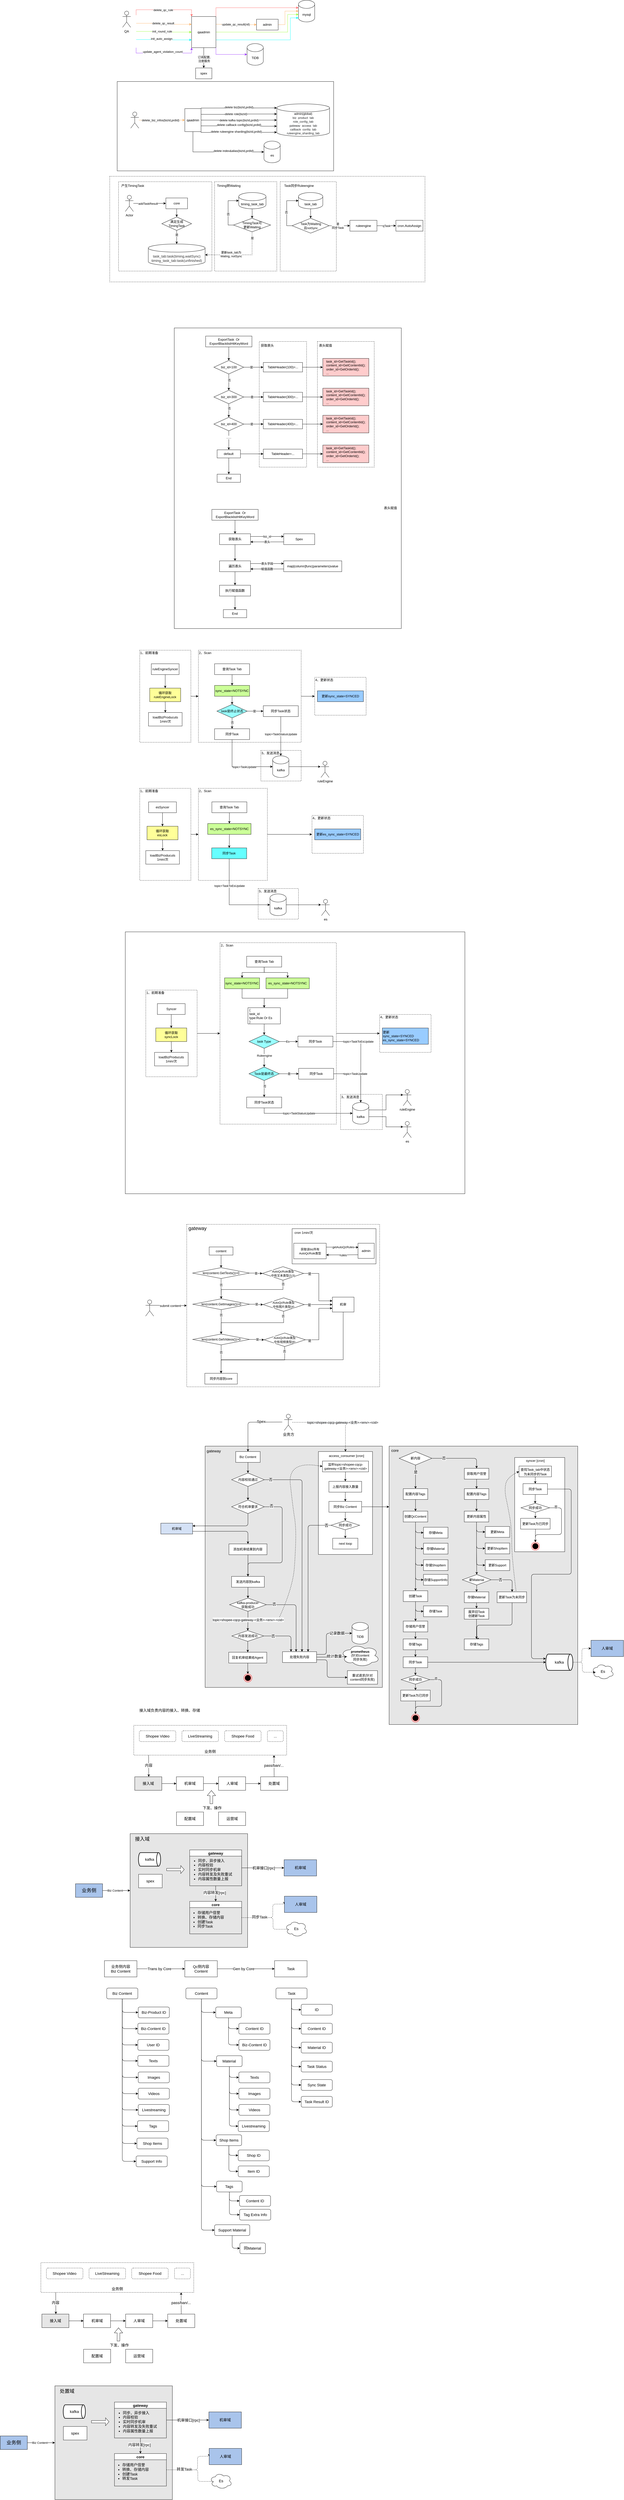 <mxfile version="19.0.2" type="github">
  <diagram id="uobTdvGDPKRyvpmwHlBW" name="Page-1">
    <mxGraphModel dx="3008" dy="1017" grid="0" gridSize="10" guides="1" tooltips="1" connect="1" arrows="1" fold="1" page="0" pageScale="1" pageWidth="827" pageHeight="1169" background="none" math="0" shadow="0">
      <root>
        <mxCell id="0" />
        <mxCell id="1" parent="0" />
        <mxCell id="27bR5ShenfpRosf2lx9B-198" value="" style="rounded=0;whiteSpace=wrap;html=1;fontSize=12;fillColor=#E6E6E6;" vertex="1" parent="1">
          <mxGeometry x="1035" y="5349" width="697" height="1028" as="geometry" />
        </mxCell>
        <mxCell id="27bR5ShenfpRosf2lx9B-197" value="" style="rounded=0;whiteSpace=wrap;html=1;fontSize=12;fillColor=#FFFFFF;" vertex="1" parent="1">
          <mxGeometry x="1499" y="5391" width="185" height="348" as="geometry" />
        </mxCell>
        <mxCell id="vmiMU9nKW5njwUc1p354-313" value="" style="rounded=0;whiteSpace=wrap;html=1;fontSize=14;fillColor=#E6E6E6;" parent="1" vertex="1">
          <mxGeometry x="77.94" y="6780" width="434.06" height="420" as="geometry" />
        </mxCell>
        <mxCell id="vmiMU9nKW5njwUc1p354-312" value="" style="rounded=0;whiteSpace=wrap;html=1;fontSize=14;fillColor=#E6E6E6;" parent="1" vertex="1">
          <mxGeometry x="355" y="5349" width="655" height="891" as="geometry" />
        </mxCell>
        <mxCell id="vmiMU9nKW5njwUc1p354-133" value="" style="rounded=0;whiteSpace=wrap;html=1;fontSize=14;" parent="1" vertex="1">
          <mxGeometry x="773.63" y="5369" width="200" height="380" as="geometry" />
        </mxCell>
        <mxCell id="yvo-5cn9b44YyOL_Ef-W-88" value="" style="rounded=0;whiteSpace=wrap;html=1;dashed=1;fontSize=12;" parent="1" vertex="1">
          <mxGeometry x="287.05" y="4530" width="712.95" height="600" as="geometry" />
        </mxCell>
        <mxCell id="yvo-5cn9b44YyOL_Ef-W-66" value="" style="rounded=0;whiteSpace=wrap;html=1;" parent="1" vertex="1">
          <mxGeometry x="676.5" y="4546" width="310" height="130" as="geometry" />
        </mxCell>
        <mxCell id="7WO8q2JZlUFJghjLVw7z-206" value="" style="rounded=0;whiteSpace=wrap;html=1;fillColor=#FFFFFF;" parent="1" vertex="1">
          <mxGeometry x="60" y="3450" width="1255" height="967" as="geometry" />
        </mxCell>
        <mxCell id="7WO8q2JZlUFJghjLVw7z-169" value="" style="rounded=0;whiteSpace=wrap;html=1;dashed=1;" parent="1" vertex="1">
          <mxGeometry x="855.5" y="4050" width="154.5" height="130" as="geometry" />
        </mxCell>
        <mxCell id="7WO8q2JZlUFJghjLVw7z-180" style="edgeStyle=orthogonalEdgeStyle;rounded=0;orthogonalLoop=1;jettySize=auto;html=1;exitX=1;exitY=0.5;exitDx=0;exitDy=0;" parent="1" source="7WO8q2JZlUFJghjLVw7z-170" target="7WO8q2JZlUFJghjLVw7z-175" edge="1">
          <mxGeometry relative="1" as="geometry" />
        </mxCell>
        <mxCell id="7WO8q2JZlUFJghjLVw7z-170" value="" style="rounded=0;whiteSpace=wrap;html=1;dashed=1;" parent="1" vertex="1">
          <mxGeometry x="410" y="3490" width="430" height="670" as="geometry" />
        </mxCell>
        <mxCell id="7WO8q2JZlUFJghjLVw7z-56" value="" style="rounded=0;whiteSpace=wrap;html=1;dashed=1;" parent="1" vertex="1">
          <mxGeometry x="330.26" y="2920" width="254.87" height="340" as="geometry" />
        </mxCell>
        <mxCell id="7WO8q2JZlUFJghjLVw7z-45" value="" style="rounded=0;whiteSpace=wrap;html=1;dashed=1;" parent="1" vertex="1">
          <mxGeometry x="760" y="2510" width="190" height="140" as="geometry" />
        </mxCell>
        <mxCell id="7WO8q2JZlUFJghjLVw7z-44" value="" style="rounded=0;whiteSpace=wrap;html=1;dashed=1;" parent="1" vertex="1">
          <mxGeometry x="560.99" y="2780" width="149.01" height="113" as="geometry" />
        </mxCell>
        <mxCell id="7WO8q2JZlUFJghjLVw7z-46" style="edgeStyle=orthogonalEdgeStyle;rounded=0;orthogonalLoop=1;jettySize=auto;html=1;exitX=1;exitY=0.5;exitDx=0;exitDy=0;entryX=0;entryY=0.5;entryDx=0;entryDy=0;" parent="1" source="7WO8q2JZlUFJghjLVw7z-42" target="7WO8q2JZlUFJghjLVw7z-45" edge="1">
          <mxGeometry relative="1" as="geometry" />
        </mxCell>
        <mxCell id="7WO8q2JZlUFJghjLVw7z-42" value="" style="rounded=0;whiteSpace=wrap;html=1;dashed=1;" parent="1" vertex="1">
          <mxGeometry x="330.26" y="2410" width="379.74" height="340" as="geometry" />
        </mxCell>
        <mxCell id="7WO8q2JZlUFJghjLVw7z-47" style="edgeStyle=orthogonalEdgeStyle;rounded=0;orthogonalLoop=1;jettySize=auto;html=1;exitX=1;exitY=0.5;exitDx=0;exitDy=0;" parent="1" source="7WO8q2JZlUFJghjLVw7z-41" edge="1">
          <mxGeometry relative="1" as="geometry">
            <mxPoint x="330" y="2580" as="targetPoint" />
          </mxGeometry>
        </mxCell>
        <mxCell id="7WO8q2JZlUFJghjLVw7z-41" value="" style="rounded=0;whiteSpace=wrap;html=1;dashed=1;" parent="1" vertex="1">
          <mxGeometry x="113.37" y="2410" width="189" height="340" as="geometry" />
        </mxCell>
        <mxCell id="GQ8E8FGZ-23W65X6d3Sy-111" value="" style="rounded=0;whiteSpace=wrap;html=1;fillColor=#FFFFFF;" parent="1" vertex="1">
          <mxGeometry x="241" y="1220" width="839" height="1110" as="geometry" />
        </mxCell>
        <mxCell id="GQ8E8FGZ-23W65X6d3Sy-48" value="" style="rounded=0;whiteSpace=wrap;html=1;fillColor=#FFFFFF;dashed=1;" parent="1" vertex="1">
          <mxGeometry x="770" y="1270" width="210" height="464" as="geometry" />
        </mxCell>
        <mxCell id="GQ8E8FGZ-23W65X6d3Sy-46" value="" style="rounded=0;whiteSpace=wrap;html=1;fillColor=#FFFFFF;dashed=1;" parent="1" vertex="1">
          <mxGeometry x="555" y="1270" width="175" height="464" as="geometry" />
        </mxCell>
        <mxCell id="CeL9gRLWSD85e0RHvUJz-43" value="" style="rounded=0;whiteSpace=wrap;html=1;dashed=1;" parent="1" vertex="1">
          <mxGeometry x="2.5" y="660" width="1165" height="390" as="geometry" />
        </mxCell>
        <mxCell id="CeL9gRLWSD85e0RHvUJz-34" value="" style="rounded=0;whiteSpace=wrap;html=1;dashed=1;" parent="1" vertex="1">
          <mxGeometry x="632.5" y="680" width="207.5" height="330" as="geometry" />
        </mxCell>
        <mxCell id="CeL9gRLWSD85e0RHvUJz-33" value="" style="rounded=0;whiteSpace=wrap;html=1;dashed=1;" parent="1" vertex="1">
          <mxGeometry x="390" y="680" width="230" height="330" as="geometry" />
        </mxCell>
        <mxCell id="CeL9gRLWSD85e0RHvUJz-32" value="" style="rounded=0;whiteSpace=wrap;html=1;dashed=1;" parent="1" vertex="1">
          <mxGeometry x="35" y="680" width="345" height="330" as="geometry" />
        </mxCell>
        <mxCell id="UNI3ZArGsZeaycdju-B4-52" value="" style="rounded=0;whiteSpace=wrap;html=1;fontFamily=Times New Roman;fontSize=11;" parent="1" vertex="1">
          <mxGeometry x="30" y="310" width="800" height="330" as="geometry" />
        </mxCell>
        <mxCell id="OcwO-sDlrfqJkoljVJBv-6" value="mysql" style="shape=cylinder3;whiteSpace=wrap;html=1;boundedLbl=1;backgroundOutline=1;size=15;" parent="1" vertex="1">
          <mxGeometry x="700" y="10" width="60" height="80" as="geometry" />
        </mxCell>
        <mxCell id="OcwO-sDlrfqJkoljVJBv-7" value="TiDB" style="shape=cylinder3;whiteSpace=wrap;html=1;boundedLbl=1;backgroundOutline=1;size=15;" parent="1" vertex="1">
          <mxGeometry x="510" y="170" width="60" height="80" as="geometry" />
        </mxCell>
        <mxCell id="OcwO-sDlrfqJkoljVJBv-49" style="edgeStyle=orthogonalEdgeStyle;rounded=0;orthogonalLoop=1;jettySize=auto;html=1;exitX=1;exitY=0.25;exitDx=0;exitDy=0;strokeColor=#FFB366;" parent="1" source="OcwO-sDlrfqJkoljVJBv-10" target="OcwO-sDlrfqJkoljVJBv-48" edge="1">
          <mxGeometry relative="1" as="geometry" />
        </mxCell>
        <mxCell id="OcwO-sDlrfqJkoljVJBv-50" value="update_qc_result(nil)" style="edgeLabel;html=1;align=center;verticalAlign=middle;resizable=0;points=[];" parent="OcwO-sDlrfqJkoljVJBv-49" vertex="1" connectable="0">
          <mxGeometry x="0.051" y="-1" relative="1" as="geometry">
            <mxPoint x="-6" y="-2" as="offset" />
          </mxGeometry>
        </mxCell>
        <mxCell id="OcwO-sDlrfqJkoljVJBv-52" style="edgeStyle=orthogonalEdgeStyle;rounded=0;orthogonalLoop=1;jettySize=auto;html=1;exitX=1;exitY=0.5;exitDx=0;exitDy=0;entryX=0;entryY=0;entryDx=0;entryDy=52.5;entryPerimeter=0;strokeColor=#99FF33;" parent="1" source="OcwO-sDlrfqJkoljVJBv-10" target="OcwO-sDlrfqJkoljVJBv-6" edge="1">
          <mxGeometry relative="1" as="geometry">
            <Array as="points">
              <mxPoint x="660" y="128" />
              <mxPoint x="660" y="63" />
            </Array>
          </mxGeometry>
        </mxCell>
        <mxCell id="OcwO-sDlrfqJkoljVJBv-53" style="edgeStyle=orthogonalEdgeStyle;rounded=0;orthogonalLoop=1;jettySize=auto;html=1;exitX=1;exitY=0.75;exitDx=0;exitDy=0;entryX=0;entryY=1;entryDx=0;entryDy=-15;entryPerimeter=0;strokeColor=#00FFFF;" parent="1" source="OcwO-sDlrfqJkoljVJBv-10" target="OcwO-sDlrfqJkoljVJBv-6" edge="1">
          <mxGeometry relative="1" as="geometry">
            <mxPoint x="690" y="120" as="targetPoint" />
            <Array as="points">
              <mxPoint x="670" y="156" />
              <mxPoint x="670" y="75" />
            </Array>
          </mxGeometry>
        </mxCell>
        <mxCell id="OcwO-sDlrfqJkoljVJBv-54" style="edgeStyle=orthogonalEdgeStyle;rounded=0;orthogonalLoop=1;jettySize=auto;html=1;exitX=1;exitY=0;exitDx=0;exitDy=0;entryX=0;entryY=0;entryDx=0;entryDy=27.5;entryPerimeter=0;strokeColor=#FF6666;" parent="1" source="OcwO-sDlrfqJkoljVJBv-10" target="OcwO-sDlrfqJkoljVJBv-6" edge="1">
          <mxGeometry relative="1" as="geometry" />
        </mxCell>
        <mxCell id="OcwO-sDlrfqJkoljVJBv-61" style="edgeStyle=orthogonalEdgeStyle;rounded=0;orthogonalLoop=1;jettySize=auto;html=1;exitX=1;exitY=1;exitDx=0;exitDy=0;fontColor=#FF6666;strokeColor=#9933FF;" parent="1" source="OcwO-sDlrfqJkoljVJBv-10" target="OcwO-sDlrfqJkoljVJBv-7" edge="1">
          <mxGeometry relative="1" as="geometry" />
        </mxCell>
        <mxCell id="zqUFxlJ8VEgJimfr6lBU-2" style="edgeStyle=orthogonalEdgeStyle;rounded=0;orthogonalLoop=1;jettySize=auto;html=1;exitX=0.5;exitY=1;exitDx=0;exitDy=0;entryX=0.5;entryY=0;entryDx=0;entryDy=0;" parent="1" source="OcwO-sDlrfqJkoljVJBv-10" target="zqUFxlJ8VEgJimfr6lBU-1" edge="1">
          <mxGeometry relative="1" as="geometry" />
        </mxCell>
        <mxCell id="zqUFxlJ8VEgJimfr6lBU-3" value="订阅配置,&lt;br&gt;注册服务" style="edgeLabel;html=1;align=center;verticalAlign=middle;resizable=0;points=[];" parent="zqUFxlJ8VEgJimfr6lBU-2" vertex="1" connectable="0">
          <mxGeometry x="0.102" y="1" relative="1" as="geometry">
            <mxPoint as="offset" />
          </mxGeometry>
        </mxCell>
        <mxCell id="OcwO-sDlrfqJkoljVJBv-10" value="qaadmin" style="rounded=0;whiteSpace=wrap;html=1;direction=east;" parent="1" vertex="1">
          <mxGeometry x="305" y="70" width="90" height="115" as="geometry" />
        </mxCell>
        <mxCell id="OcwO-sDlrfqJkoljVJBv-21" style="edgeStyle=orthogonalEdgeStyle;rounded=0;orthogonalLoop=1;jettySize=auto;html=1;entryX=0;entryY=0.25;entryDx=0;entryDy=0;exitX=1;exitY=0.25;exitDx=0;exitDy=0;strokeColor=#FFB366;" parent="1" source="OcwO-sDlrfqJkoljVJBv-29" target="OcwO-sDlrfqJkoljVJBv-10" edge="1">
          <mxGeometry relative="1" as="geometry">
            <mxPoint x="85" y="90" as="targetPoint" />
            <mxPoint x="35" y="90" as="sourcePoint" />
          </mxGeometry>
        </mxCell>
        <mxCell id="OcwO-sDlrfqJkoljVJBv-22" value="delete_qc_result" style="edgeLabel;html=1;align=center;verticalAlign=middle;resizable=0;points=[];" parent="OcwO-sDlrfqJkoljVJBv-21" vertex="1" connectable="0">
          <mxGeometry x="-0.11" y="-4" relative="1" as="geometry">
            <mxPoint x="7" y="-4" as="offset" />
          </mxGeometry>
        </mxCell>
        <mxCell id="OcwO-sDlrfqJkoljVJBv-32" style="edgeStyle=orthogonalEdgeStyle;rounded=0;orthogonalLoop=1;jettySize=auto;html=1;exitX=1;exitY=0.5;exitDx=0;exitDy=0;entryX=0;entryY=0.5;entryDx=0;entryDy=0;strokeColor=#99FF33;" parent="1" source="OcwO-sDlrfqJkoljVJBv-29" target="OcwO-sDlrfqJkoljVJBv-10" edge="1">
          <mxGeometry relative="1" as="geometry" />
        </mxCell>
        <mxCell id="OcwO-sDlrfqJkoljVJBv-33" value="init_round_rule" style="edgeLabel;html=1;align=center;verticalAlign=middle;resizable=0;points=[];" parent="OcwO-sDlrfqJkoljVJBv-32" vertex="1" connectable="0">
          <mxGeometry x="0.15" y="3" relative="1" as="geometry">
            <mxPoint x="-21" as="offset" />
          </mxGeometry>
        </mxCell>
        <mxCell id="OcwO-sDlrfqJkoljVJBv-34" style="edgeStyle=orthogonalEdgeStyle;rounded=0;orthogonalLoop=1;jettySize=auto;html=1;exitX=1;exitY=0.75;exitDx=0;exitDy=0;entryX=0;entryY=0.75;entryDx=0;entryDy=0;strokeColor=#00FFFF;" parent="1" source="OcwO-sDlrfqJkoljVJBv-29" target="OcwO-sDlrfqJkoljVJBv-10" edge="1">
          <mxGeometry relative="1" as="geometry" />
        </mxCell>
        <mxCell id="OcwO-sDlrfqJkoljVJBv-39" value="init_auto_assign" style="edgeLabel;html=1;align=center;verticalAlign=middle;resizable=0;points=[];" parent="OcwO-sDlrfqJkoljVJBv-34" vertex="1" connectable="0">
          <mxGeometry x="0.048" y="3" relative="1" as="geometry">
            <mxPoint x="-13" y="-2" as="offset" />
          </mxGeometry>
        </mxCell>
        <mxCell id="OcwO-sDlrfqJkoljVJBv-36" style="edgeStyle=orthogonalEdgeStyle;rounded=0;orthogonalLoop=1;jettySize=auto;html=1;exitX=1;exitY=0;exitDx=0;exitDy=0;entryX=0;entryY=0;entryDx=0;entryDy=0;strokeColor=#FF6666;" parent="1" source="OcwO-sDlrfqJkoljVJBv-29" target="OcwO-sDlrfqJkoljVJBv-10" edge="1">
          <mxGeometry relative="1" as="geometry" />
        </mxCell>
        <mxCell id="OcwO-sDlrfqJkoljVJBv-37" value="delete_qc_rule" style="edgeLabel;html=1;align=center;verticalAlign=middle;resizable=0;points=[];" parent="OcwO-sDlrfqJkoljVJBv-36" vertex="1" connectable="0">
          <mxGeometry x="0.496" y="-1" relative="1" as="geometry">
            <mxPoint x="-67" as="offset" />
          </mxGeometry>
        </mxCell>
        <mxCell id="OcwO-sDlrfqJkoljVJBv-38" style="edgeStyle=orthogonalEdgeStyle;rounded=0;orthogonalLoop=1;jettySize=auto;html=1;exitX=1;exitY=1;exitDx=0;exitDy=0;entryX=0;entryY=1;entryDx=0;entryDy=0;strokeColor=#9933FF;" parent="1" source="OcwO-sDlrfqJkoljVJBv-29" target="OcwO-sDlrfqJkoljVJBv-10" edge="1">
          <mxGeometry relative="1" as="geometry" />
        </mxCell>
        <mxCell id="OcwO-sDlrfqJkoljVJBv-40" value="update_agent_violation_count" style="edgeLabel;html=1;align=center;verticalAlign=middle;resizable=0;points=[];" parent="OcwO-sDlrfqJkoljVJBv-38" vertex="1" connectable="0">
          <mxGeometry x="0.088" y="1" relative="1" as="geometry">
            <mxPoint x="-16" y="-4" as="offset" />
          </mxGeometry>
        </mxCell>
        <mxCell id="OcwO-sDlrfqJkoljVJBv-29" value="QA" style="rounded=0;whiteSpace=wrap;html=1;direction=east;strokeWidth=0;glass=1;strokeColor=none;" parent="1" vertex="1">
          <mxGeometry x="30" y="65" width="70" height="120" as="geometry" />
        </mxCell>
        <mxCell id="OcwO-sDlrfqJkoljVJBv-51" style="edgeStyle=orthogonalEdgeStyle;rounded=0;orthogonalLoop=1;jettySize=auto;html=1;exitX=1;exitY=0.5;exitDx=0;exitDy=0;entryX=0;entryY=0.5;entryDx=0;entryDy=0;entryPerimeter=0;strokeColor=#FFB366;" parent="1" source="OcwO-sDlrfqJkoljVJBv-48" target="OcwO-sDlrfqJkoljVJBv-6" edge="1">
          <mxGeometry relative="1" as="geometry">
            <Array as="points">
              <mxPoint x="650" y="100" />
              <mxPoint x="650" y="50" />
            </Array>
          </mxGeometry>
        </mxCell>
        <mxCell id="OcwO-sDlrfqJkoljVJBv-48" value="admin" style="rounded=0;whiteSpace=wrap;html=1;" parent="1" vertex="1">
          <mxGeometry x="545" y="80" width="80" height="40" as="geometry" />
        </mxCell>
        <mxCell id="OcwO-sDlrfqJkoljVJBv-58" value="" style="shape=umlActor;verticalLabelPosition=bottom;verticalAlign=top;html=1;outlineConnect=0;fontColor=#FF6666;" parent="1" vertex="1">
          <mxGeometry x="50" y="50" width="30" height="60" as="geometry" />
        </mxCell>
        <mxCell id="zqUFxlJ8VEgJimfr6lBU-1" value="spex" style="rounded=0;whiteSpace=wrap;html=1;" parent="1" vertex="1">
          <mxGeometry x="320" y="260" width="60" height="40" as="geometry" />
        </mxCell>
        <mxCell id="UNI3ZArGsZeaycdju-B4-27" style="edgeStyle=orthogonalEdgeStyle;rounded=0;orthogonalLoop=1;jettySize=auto;html=1;exitX=1;exitY=0.5;exitDx=0;exitDy=0;entryX=0;entryY=0.5;entryDx=0;entryDy=0;entryPerimeter=0;" parent="1" source="UNI3ZArGsZeaycdju-B4-11" target="UNI3ZArGsZeaycdju-B4-29" edge="1">
          <mxGeometry relative="1" as="geometry">
            <mxPoint x="545" y="452.5" as="targetPoint" />
            <Array as="points" />
          </mxGeometry>
        </mxCell>
        <mxCell id="UNI3ZArGsZeaycdju-B4-28" value="delete kafka topic(bizId,prdId)" style="edgeLabel;html=1;align=center;verticalAlign=middle;resizable=0;points=[];" parent="UNI3ZArGsZeaycdju-B4-27" vertex="1" connectable="0">
          <mxGeometry x="-0.002" y="4" relative="1" as="geometry">
            <mxPoint y="4" as="offset" />
          </mxGeometry>
        </mxCell>
        <mxCell id="UNI3ZArGsZeaycdju-B4-37" style="edgeStyle=orthogonalEdgeStyle;rounded=0;orthogonalLoop=1;jettySize=auto;html=1;exitX=1;exitY=0.75;exitDx=0;exitDy=0;entryX=0;entryY=0;entryDx=0;entryDy=82.5;entryPerimeter=0;" parent="1" source="UNI3ZArGsZeaycdju-B4-11" target="UNI3ZArGsZeaycdju-B4-29" edge="1">
          <mxGeometry relative="1" as="geometry" />
        </mxCell>
        <mxCell id="UNI3ZArGsZeaycdju-B4-39" value="delete callback config(bizId,prdId)" style="edgeLabel;html=1;align=center;verticalAlign=middle;resizable=0;points=[];" parent="UNI3ZArGsZeaycdju-B4-37" vertex="1" connectable="0">
          <mxGeometry x="0.2" y="-1" relative="1" as="geometry">
            <mxPoint x="-28" y="-6" as="offset" />
          </mxGeometry>
        </mxCell>
        <mxCell id="UNI3ZArGsZeaycdju-B4-40" style="edgeStyle=orthogonalEdgeStyle;rounded=0;orthogonalLoop=1;jettySize=auto;html=1;exitX=1;exitY=0;exitDx=0;exitDy=0;entryX=0;entryY=0;entryDx=0;entryDy=15;entryPerimeter=0;" parent="1" source="UNI3ZArGsZeaycdju-B4-11" target="UNI3ZArGsZeaycdju-B4-29" edge="1">
          <mxGeometry relative="1" as="geometry">
            <Array as="points">
              <mxPoint x="340" y="408" />
              <mxPoint x="360" y="408" />
            </Array>
          </mxGeometry>
        </mxCell>
        <mxCell id="UNI3ZArGsZeaycdju-B4-41" value="delete biz(bizId,prdId)" style="edgeLabel;html=1;align=center;verticalAlign=middle;resizable=0;points=[];" parent="UNI3ZArGsZeaycdju-B4-40" vertex="1" connectable="0">
          <mxGeometry x="-0.279" y="3" relative="1" as="geometry">
            <mxPoint x="40" as="offset" />
          </mxGeometry>
        </mxCell>
        <mxCell id="UNI3ZArGsZeaycdju-B4-42" style="edgeStyle=orthogonalEdgeStyle;rounded=0;orthogonalLoop=1;jettySize=auto;html=1;exitX=1;exitY=0.25;exitDx=0;exitDy=0;entryX=0;entryY=0;entryDx=0;entryDy=37.5;entryPerimeter=0;" parent="1" source="UNI3ZArGsZeaycdju-B4-11" target="UNI3ZArGsZeaycdju-B4-29" edge="1">
          <mxGeometry relative="1" as="geometry" />
        </mxCell>
        <mxCell id="UNI3ZArGsZeaycdju-B4-43" value="delete role(bizId)" style="edgeLabel;html=1;align=center;verticalAlign=middle;resizable=0;points=[];" parent="UNI3ZArGsZeaycdju-B4-42" vertex="1" connectable="0">
          <mxGeometry x="0.298" relative="1" as="geometry">
            <mxPoint x="-52" as="offset" />
          </mxGeometry>
        </mxCell>
        <mxCell id="UNI3ZArGsZeaycdju-B4-46" style="edgeStyle=orthogonalEdgeStyle;rounded=0;orthogonalLoop=1;jettySize=auto;html=1;exitX=0.5;exitY=1;exitDx=0;exitDy=0;entryX=0;entryY=0.5;entryDx=0;entryDy=0;entryPerimeter=0;" parent="1" source="UNI3ZArGsZeaycdju-B4-11" target="UNI3ZArGsZeaycdju-B4-45" edge="1">
          <mxGeometry relative="1" as="geometry" />
        </mxCell>
        <mxCell id="UNI3ZArGsZeaycdju-B4-47" value="delete index&amp;amp;alias(bizId,prdId)" style="edgeLabel;html=1;align=center;verticalAlign=middle;resizable=0;points=[];" parent="UNI3ZArGsZeaycdju-B4-46" vertex="1" connectable="0">
          <mxGeometry x="0.33" y="4" relative="1" as="geometry">
            <mxPoint as="offset" />
          </mxGeometry>
        </mxCell>
        <mxCell id="UNI3ZArGsZeaycdju-B4-50" style="edgeStyle=orthogonalEdgeStyle;rounded=0;orthogonalLoop=1;jettySize=auto;html=1;exitX=1;exitY=1;exitDx=0;exitDy=0;entryX=0;entryY=1;entryDx=0;entryDy=-15;entryPerimeter=0;fontFamily=Times New Roman;fontSize=11;" parent="1" source="UNI3ZArGsZeaycdju-B4-11" target="UNI3ZArGsZeaycdju-B4-29" edge="1">
          <mxGeometry relative="1" as="geometry">
            <Array as="points">
              <mxPoint x="340" y="498" />
              <mxPoint x="480" y="498" />
            </Array>
          </mxGeometry>
        </mxCell>
        <mxCell id="UNI3ZArGsZeaycdju-B4-51" value="&lt;span style=&quot;font-family: &amp;#34;helvetica&amp;#34;&quot;&gt;delete ruleengine sharding(bizId,prdId)&lt;/span&gt;" style="edgeLabel;html=1;align=center;verticalAlign=middle;resizable=0;points=[];fontSize=11;fontFamily=Times New Roman;" parent="UNI3ZArGsZeaycdju-B4-50" vertex="1" connectable="0">
          <mxGeometry x="-0.301" y="-3" relative="1" as="geometry">
            <mxPoint x="34" y="-6" as="offset" />
          </mxGeometry>
        </mxCell>
        <mxCell id="UNI3ZArGsZeaycdju-B4-11" value="qaadmin" style="rounded=0;whiteSpace=wrap;html=1;direction=east;" parent="1" vertex="1">
          <mxGeometry x="280" y="410" width="60" height="85" as="geometry" />
        </mxCell>
        <mxCell id="UNI3ZArGsZeaycdju-B4-12" style="edgeStyle=orthogonalEdgeStyle;rounded=0;orthogonalLoop=1;jettySize=auto;html=1;strokeColor=#FFB366;" parent="1" source="UNI3ZArGsZeaycdju-B4-24" target="UNI3ZArGsZeaycdju-B4-11" edge="1">
          <mxGeometry relative="1" as="geometry">
            <mxPoint x="75" y="470" as="targetPoint" />
            <mxPoint x="130" y="453" as="sourcePoint" />
          </mxGeometry>
        </mxCell>
        <mxCell id="UNI3ZArGsZeaycdju-B4-53" value="&lt;span style=&quot;font-family: &amp;#34;helvetica&amp;#34;&quot;&gt;delete_biz_infos(bizId,prdId)&lt;/span&gt;" style="edgeLabel;html=1;align=center;verticalAlign=middle;resizable=0;points=[];fontSize=11;fontFamily=Times New Roman;" parent="UNI3ZArGsZeaycdju-B4-12" vertex="1" connectable="0">
          <mxGeometry x="-0.155" relative="1" as="geometry">
            <mxPoint x="8" as="offset" />
          </mxGeometry>
        </mxCell>
        <mxCell id="UNI3ZArGsZeaycdju-B4-24" value="" style="shape=umlActor;verticalLabelPosition=bottom;verticalAlign=top;html=1;outlineConnect=0;fontColor=#FF6666;" parent="1" vertex="1">
          <mxGeometry x="80" y="422.5" width="30" height="60" as="geometry" />
        </mxCell>
        <mxCell id="UNI3ZArGsZeaycdju-B4-29" value="&lt;font style=&quot;font-size: 11px&quot;&gt;admin(global)&lt;br&gt;&lt;span style=&quot;color: rgb(32 , 35 , 37) ; font-family: &amp;#34;helvetica neue&amp;#34; , &amp;#34;helvetica&amp;#34; , &amp;#34;arial&amp;#34; , &amp;#34;microsoft yahei&amp;#34; , &amp;#34;hiragino sans gb&amp;#34; , &amp;#34;heiti sc&amp;#34; , &amp;#34;wenquanyi micro hei&amp;#34; , sans-serif ; text-align: left ; background-color: rgb(255 , 255 , 255)&quot;&gt;&lt;font&gt;biz_product_tab&lt;br&gt;&lt;/font&gt;&lt;/span&gt;&lt;span style=&quot;color: rgb(32 , 35 , 37) ; font-family: &amp;#34;helvetica neue&amp;#34; , &amp;#34;helvetica&amp;#34; , &amp;#34;arial&amp;#34; , &amp;#34;microsoft yahei&amp;#34; , &amp;#34;hiragino sans gb&amp;#34; , &amp;#34;heiti sc&amp;#34; , &amp;#34;wenquanyi micro hei&amp;#34; , sans-serif ; text-align: left ; background-color: rgb(255 , 255 , 255)&quot;&gt;role_config_tab&lt;/span&gt;&lt;span style=&quot;color: rgb(32 , 35 , 37) ; font-family: &amp;#34;helvetica neue&amp;#34; , &amp;#34;helvetica&amp;#34; , &amp;#34;arial&amp;#34; , &amp;#34;microsoft yahei&amp;#34; , &amp;#34;hiragino sans gb&amp;#34; , &amp;#34;heiti sc&amp;#34; , &amp;#34;wenquanyi micro hei&amp;#34; , sans-serif ; text-align: left ; background-color: rgb(255 , 255 , 255)&quot;&gt;&lt;font&gt;&lt;br&gt;gateway_access_tab&lt;br&gt;&lt;/font&gt;&lt;/span&gt;&lt;span style=&quot;color: rgb(32 , 35 , 37) ; font-family: &amp;#34;helvetica neue&amp;#34; , &amp;#34;helvetica&amp;#34; , &amp;#34;arial&amp;#34; , &amp;#34;microsoft yahei&amp;#34; , &amp;#34;hiragino sans gb&amp;#34; , &amp;#34;heiti sc&amp;#34; , &amp;#34;wenquanyi micro hei&amp;#34; , sans-serif ; text-align: left ; background-color: rgb(255 , 255 , 255)&quot;&gt;callback_config_tab&lt;/span&gt;&lt;span style=&quot;color: rgb(32 , 35 , 37) ; font-family: &amp;#34;helvetica neue&amp;#34; , &amp;#34;helvetica&amp;#34; , &amp;#34;arial&amp;#34; , &amp;#34;microsoft yahei&amp;#34; , &amp;#34;hiragino sans gb&amp;#34; , &amp;#34;heiti sc&amp;#34; , &amp;#34;wenquanyi micro hei&amp;#34; , sans-serif ; text-align: left ; background-color: rgb(255 , 255 , 255)&quot;&gt;&lt;font&gt;&lt;br&gt;ruleengine_sharding_tab&lt;/font&gt;&lt;/span&gt;&lt;/font&gt;&lt;span&gt;&lt;br&gt;&lt;/span&gt;" style="shape=cylinder3;whiteSpace=wrap;html=1;boundedLbl=1;backgroundOutline=1;size=15;" parent="1" vertex="1">
          <mxGeometry x="620" y="392.5" width="195" height="120" as="geometry" />
        </mxCell>
        <mxCell id="UNI3ZArGsZeaycdju-B4-45" value="es" style="shape=cylinder3;whiteSpace=wrap;html=1;boundedLbl=1;backgroundOutline=1;size=15;" parent="1" vertex="1">
          <mxGeometry x="572.5" y="530" width="60" height="80" as="geometry" />
        </mxCell>
        <mxCell id="CeL9gRLWSD85e0RHvUJz-4" style="edgeStyle=orthogonalEdgeStyle;rounded=0;orthogonalLoop=1;jettySize=auto;html=1;entryX=0;entryY=0.5;entryDx=0;entryDy=0;" parent="1" source="CeL9gRLWSD85e0RHvUJz-1" target="CeL9gRLWSD85e0RHvUJz-2" edge="1">
          <mxGeometry relative="1" as="geometry" />
        </mxCell>
        <mxCell id="CeL9gRLWSD85e0RHvUJz-5" value="addTaskResult" style="edgeLabel;html=1;align=center;verticalAlign=middle;resizable=0;points=[];" parent="CeL9gRLWSD85e0RHvUJz-4" vertex="1" connectable="0">
          <mxGeometry x="-0.097" y="-1" relative="1" as="geometry">
            <mxPoint as="offset" />
          </mxGeometry>
        </mxCell>
        <mxCell id="CeL9gRLWSD85e0RHvUJz-1" value="Actor" style="shape=umlActor;verticalLabelPosition=bottom;verticalAlign=top;html=1;outlineConnect=0;direction=east;" parent="1" vertex="1">
          <mxGeometry x="60" y="730" width="30" height="60" as="geometry" />
        </mxCell>
        <mxCell id="CeL9gRLWSD85e0RHvUJz-10" style="edgeStyle=orthogonalEdgeStyle;rounded=0;orthogonalLoop=1;jettySize=auto;html=1;exitX=0.5;exitY=1;exitDx=0;exitDy=0;entryX=0.5;entryY=0;entryDx=0;entryDy=0;" parent="1" source="CeL9gRLWSD85e0RHvUJz-2" target="CeL9gRLWSD85e0RHvUJz-9" edge="1">
          <mxGeometry relative="1" as="geometry" />
        </mxCell>
        <mxCell id="CeL9gRLWSD85e0RHvUJz-2" value="core" style="rounded=0;whiteSpace=wrap;html=1;" parent="1" vertex="1">
          <mxGeometry x="210" y="740" width="80" height="40" as="geometry" />
        </mxCell>
        <mxCell id="CeL9gRLWSD85e0RHvUJz-6" value="&lt;span style=&quot;color: rgb(50 , 50 , 50) ; font-size: 13px ; background-color: rgba(255 , 255 , 255 , 0.01)&quot;&gt;task_tab:task(timing,waitSync)&lt;br&gt;&lt;/span&gt;&lt;span style=&quot;color: rgb(50 , 50 , 50) ; font-size: 13px ; background-color: rgba(255 , 255 , 255 , 0.01)&quot;&gt;timing_task_tab:task(unfinished)&lt;/span&gt;&lt;span style=&quot;color: rgb(50 , 50 , 50) ; font-size: 13px ; background-color: rgba(255 , 255 , 255 , 0.01)&quot;&gt;&lt;br&gt;&lt;/span&gt;" style="shape=cylinder3;whiteSpace=wrap;html=1;boundedLbl=1;backgroundOutline=1;size=15;" parent="1" vertex="1">
          <mxGeometry x="145" y="910" width="210" height="80" as="geometry" />
        </mxCell>
        <mxCell id="CeL9gRLWSD85e0RHvUJz-11" style="edgeStyle=orthogonalEdgeStyle;rounded=0;orthogonalLoop=1;jettySize=auto;html=1;entryX=0.5;entryY=0;entryDx=0;entryDy=0;entryPerimeter=0;" parent="1" source="CeL9gRLWSD85e0RHvUJz-9" target="CeL9gRLWSD85e0RHvUJz-6" edge="1">
          <mxGeometry relative="1" as="geometry" />
        </mxCell>
        <mxCell id="CeL9gRLWSD85e0RHvUJz-12" value="是" style="edgeLabel;html=1;align=center;verticalAlign=middle;resizable=0;points=[];" parent="CeL9gRLWSD85e0RHvUJz-11" vertex="1" connectable="0">
          <mxGeometry x="-0.36" y="4" relative="1" as="geometry">
            <mxPoint x="-4" as="offset" />
          </mxGeometry>
        </mxCell>
        <mxCell id="CeL9gRLWSD85e0RHvUJz-9" value="满足生成TimingTask" style="rhombus;whiteSpace=wrap;html=1;" parent="1" vertex="1">
          <mxGeometry x="195" y="810" width="110" height="50" as="geometry" />
        </mxCell>
        <mxCell id="CeL9gRLWSD85e0RHvUJz-18" value="否" style="edgeStyle=orthogonalEdgeStyle;rounded=0;orthogonalLoop=1;jettySize=auto;html=1;exitX=0;exitY=0.5;exitDx=0;exitDy=0;entryX=0;entryY=0.5;entryDx=0;entryDy=0;entryPerimeter=0;" parent="1" source="CeL9gRLWSD85e0RHvUJz-13" target="CeL9gRLWSD85e0RHvUJz-17" edge="1">
          <mxGeometry x="-0.196" relative="1" as="geometry">
            <mxPoint as="offset" />
          </mxGeometry>
        </mxCell>
        <mxCell id="CeL9gRLWSD85e0RHvUJz-19" style="edgeStyle=orthogonalEdgeStyle;rounded=0;orthogonalLoop=1;jettySize=auto;html=1;entryX=1;entryY=0.5;entryDx=0;entryDy=0;entryPerimeter=0;dashed=1;" parent="1" source="CeL9gRLWSD85e0RHvUJz-13" target="CeL9gRLWSD85e0RHvUJz-6" edge="1">
          <mxGeometry relative="1" as="geometry">
            <Array as="points">
              <mxPoint x="529" y="950" />
            </Array>
          </mxGeometry>
        </mxCell>
        <mxCell id="CeL9gRLWSD85e0RHvUJz-20" value="是" style="edgeLabel;html=1;align=center;verticalAlign=middle;resizable=0;points=[];" parent="CeL9gRLWSD85e0RHvUJz-19" vertex="1" connectable="0">
          <mxGeometry x="-0.825" y="3" relative="1" as="geometry">
            <mxPoint x="-3" as="offset" />
          </mxGeometry>
        </mxCell>
        <mxCell id="CeL9gRLWSD85e0RHvUJz-21" value="更新task_tab为&lt;br&gt;Wating, notSync" style="edgeLabel;html=1;align=center;verticalAlign=middle;resizable=0;points=[];" parent="CeL9gRLWSD85e0RHvUJz-19" vertex="1" connectable="0">
          <mxGeometry x="0.084" y="-2" relative="1" as="geometry">
            <mxPoint x="-23" as="offset" />
          </mxGeometry>
        </mxCell>
        <mxCell id="CeL9gRLWSD85e0RHvUJz-13" value="TimingTask可&lt;br&gt;更新Waiting" style="rhombus;whiteSpace=wrap;html=1;" parent="1" vertex="1">
          <mxGeometry x="460" y="815" width="137" height="50" as="geometry" />
        </mxCell>
        <mxCell id="CeL9gRLWSD85e0RHvUJz-16" style="edgeStyle=orthogonalEdgeStyle;rounded=0;orthogonalLoop=1;jettySize=auto;html=1;entryX=0.5;entryY=0;entryDx=0;entryDy=0;" parent="1" target="CeL9gRLWSD85e0RHvUJz-13" edge="1">
          <mxGeometry relative="1" as="geometry">
            <mxPoint x="528.5" y="775" as="sourcePoint" />
          </mxGeometry>
        </mxCell>
        <mxCell id="CeL9gRLWSD85e0RHvUJz-17" value="&lt;span&gt;timing_task_tab&lt;/span&gt;" style="shape=cylinder3;whiteSpace=wrap;html=1;boundedLbl=1;backgroundOutline=1;size=15;" parent="1" vertex="1">
          <mxGeometry x="479.25" y="720" width="100.75" height="60" as="geometry" />
        </mxCell>
        <mxCell id="CeL9gRLWSD85e0RHvUJz-25" style="edgeStyle=orthogonalEdgeStyle;rounded=0;orthogonalLoop=1;jettySize=auto;html=1;entryX=0.5;entryY=0;entryDx=0;entryDy=0;" parent="1" source="CeL9gRLWSD85e0RHvUJz-23" target="CeL9gRLWSD85e0RHvUJz-24" edge="1">
          <mxGeometry relative="1" as="geometry" />
        </mxCell>
        <mxCell id="CeL9gRLWSD85e0RHvUJz-23" value="task_tab" style="shape=cylinder3;whiteSpace=wrap;html=1;boundedLbl=1;backgroundOutline=1;size=15;" parent="1" vertex="1">
          <mxGeometry x="700" y="720" width="90" height="60" as="geometry" />
        </mxCell>
        <mxCell id="CeL9gRLWSD85e0RHvUJz-26" style="edgeStyle=orthogonalEdgeStyle;rounded=0;orthogonalLoop=1;jettySize=auto;html=1;exitX=0;exitY=0.5;exitDx=0;exitDy=0;entryX=0;entryY=0.5;entryDx=0;entryDy=0;entryPerimeter=0;" parent="1" source="CeL9gRLWSD85e0RHvUJz-24" target="CeL9gRLWSD85e0RHvUJz-23" edge="1">
          <mxGeometry relative="1" as="geometry" />
        </mxCell>
        <mxCell id="CeL9gRLWSD85e0RHvUJz-29" value="否" style="edgeLabel;html=1;align=center;verticalAlign=middle;resizable=0;points=[];" parent="CeL9gRLWSD85e0RHvUJz-26" vertex="1" connectable="0">
          <mxGeometry x="-0.109" y="2" relative="1" as="geometry">
            <mxPoint as="offset" />
          </mxGeometry>
        </mxCell>
        <mxCell id="CeL9gRLWSD85e0RHvUJz-41" style="edgeStyle=orthogonalEdgeStyle;rounded=0;orthogonalLoop=1;jettySize=auto;html=1;entryX=0;entryY=0.5;entryDx=0;entryDy=0;" parent="1" source="CeL9gRLWSD85e0RHvUJz-24" target="CeL9gRLWSD85e0RHvUJz-27" edge="1">
          <mxGeometry relative="1" as="geometry" />
        </mxCell>
        <mxCell id="CeL9gRLWSD85e0RHvUJz-42" value="是&lt;br&gt;同步Task" style="edgeLabel;html=1;align=center;verticalAlign=middle;resizable=0;points=[];" parent="CeL9gRLWSD85e0RHvUJz-41" vertex="1" connectable="0">
          <mxGeometry x="0.177" y="-1" relative="1" as="geometry">
            <mxPoint x="-14" y="-1" as="offset" />
          </mxGeometry>
        </mxCell>
        <mxCell id="CeL9gRLWSD85e0RHvUJz-24" value="Task为Waiting&lt;br&gt;且&lt;span style=&quot;font-size: 11px ; background-color: rgb(255 , 255 , 255)&quot;&gt;notSync&lt;/span&gt;" style="rhombus;whiteSpace=wrap;html=1;" parent="1" vertex="1">
          <mxGeometry x="676.5" y="815" width="137" height="55" as="geometry" />
        </mxCell>
        <mxCell id="CeL9gRLWSD85e0RHvUJz-49" value="qTask" style="edgeStyle=orthogonalEdgeStyle;rounded=0;orthogonalLoop=1;jettySize=auto;html=1;exitX=1;exitY=0.5;exitDx=0;exitDy=0;entryX=0;entryY=0.5;entryDx=0;entryDy=0;" parent="1" source="CeL9gRLWSD85e0RHvUJz-27" target="CeL9gRLWSD85e0RHvUJz-48" edge="1">
          <mxGeometry relative="1" as="geometry" />
        </mxCell>
        <mxCell id="CeL9gRLWSD85e0RHvUJz-27" value="ruleengine" style="rounded=0;whiteSpace=wrap;html=1;" parent="1" vertex="1">
          <mxGeometry x="890" y="822.5" width="100" height="40" as="geometry" />
        </mxCell>
        <mxCell id="CeL9gRLWSD85e0RHvUJz-38" value="产生TimingTask" style="text;html=1;strokeColor=none;fillColor=none;align=center;verticalAlign=middle;whiteSpace=wrap;rounded=0;dashed=1;" parent="1" vertex="1">
          <mxGeometry x="35" y="680" width="105" height="30" as="geometry" />
        </mxCell>
        <mxCell id="CeL9gRLWSD85e0RHvUJz-39" value="Timing转Waiting" style="text;html=1;strokeColor=none;fillColor=none;align=center;verticalAlign=middle;whiteSpace=wrap;rounded=0;dashed=1;" parent="1" vertex="1">
          <mxGeometry x="390" y="680" width="105" height="30" as="geometry" />
        </mxCell>
        <mxCell id="CeL9gRLWSD85e0RHvUJz-40" value="Task同步Ruleengine" style="text;html=1;strokeColor=none;fillColor=none;align=center;verticalAlign=middle;whiteSpace=wrap;rounded=0;dashed=1;" parent="1" vertex="1">
          <mxGeometry x="632.5" y="680" width="137.5" height="30" as="geometry" />
        </mxCell>
        <mxCell id="CeL9gRLWSD85e0RHvUJz-48" value="cron.AutoAssign" style="rounded=0;whiteSpace=wrap;html=1;" parent="1" vertex="1">
          <mxGeometry x="1060" y="822.5" width="100" height="40" as="geometry" />
        </mxCell>
        <mxCell id="GQ8E8FGZ-23W65X6d3Sy-8" style="edgeStyle=orthogonalEdgeStyle;rounded=0;orthogonalLoop=1;jettySize=auto;html=1;exitX=0.5;exitY=1;exitDx=0;exitDy=0;entryX=0.5;entryY=0;entryDx=0;entryDy=0;" parent="1" source="GQ8E8FGZ-23W65X6d3Sy-2" target="GQ8E8FGZ-23W65X6d3Sy-4" edge="1">
          <mxGeometry relative="1" as="geometry" />
        </mxCell>
        <mxCell id="GQ8E8FGZ-23W65X6d3Sy-14" value="否" style="edgeLabel;html=1;align=center;verticalAlign=middle;resizable=0;points=[];" parent="GQ8E8FGZ-23W65X6d3Sy-8" vertex="1" connectable="0">
          <mxGeometry x="-0.236" y="1" relative="1" as="geometry">
            <mxPoint as="offset" />
          </mxGeometry>
        </mxCell>
        <mxCell id="GQ8E8FGZ-23W65X6d3Sy-37" style="edgeStyle=orthogonalEdgeStyle;rounded=0;orthogonalLoop=1;jettySize=auto;html=1;exitX=1;exitY=0.5;exitDx=0;exitDy=0;" parent="1" source="GQ8E8FGZ-23W65X6d3Sy-2" target="GQ8E8FGZ-23W65X6d3Sy-30" edge="1">
          <mxGeometry relative="1" as="geometry" />
        </mxCell>
        <mxCell id="GQ8E8FGZ-23W65X6d3Sy-39" value="是" style="edgeLabel;html=1;align=center;verticalAlign=middle;resizable=0;points=[];" parent="GQ8E8FGZ-23W65X6d3Sy-37" vertex="1" connectable="0">
          <mxGeometry x="-0.208" relative="1" as="geometry">
            <mxPoint as="offset" />
          </mxGeometry>
        </mxCell>
        <mxCell id="GQ8E8FGZ-23W65X6d3Sy-2" value="biz_id=100" style="rhombus;whiteSpace=wrap;html=1;" parent="1" vertex="1">
          <mxGeometry x="387.5" y="1340" width="110" height="50" as="geometry" />
        </mxCell>
        <mxCell id="GQ8E8FGZ-23W65X6d3Sy-9" style="edgeStyle=orthogonalEdgeStyle;rounded=0;orthogonalLoop=1;jettySize=auto;html=1;exitX=0.5;exitY=1;exitDx=0;exitDy=0;entryX=0.5;entryY=0;entryDx=0;entryDy=0;" parent="1" source="GQ8E8FGZ-23W65X6d3Sy-4" target="GQ8E8FGZ-23W65X6d3Sy-5" edge="1">
          <mxGeometry relative="1" as="geometry" />
        </mxCell>
        <mxCell id="GQ8E8FGZ-23W65X6d3Sy-16" value="否" style="edgeLabel;html=1;align=center;verticalAlign=middle;resizable=0;points=[];" parent="GQ8E8FGZ-23W65X6d3Sy-9" vertex="1" connectable="0">
          <mxGeometry x="-0.324" y="1" relative="1" as="geometry">
            <mxPoint as="offset" />
          </mxGeometry>
        </mxCell>
        <mxCell id="GQ8E8FGZ-23W65X6d3Sy-35" style="edgeStyle=orthogonalEdgeStyle;rounded=0;orthogonalLoop=1;jettySize=auto;html=1;exitX=1;exitY=0.5;exitDx=0;exitDy=0;" parent="1" source="GQ8E8FGZ-23W65X6d3Sy-4" target="GQ8E8FGZ-23W65X6d3Sy-31" edge="1">
          <mxGeometry relative="1" as="geometry" />
        </mxCell>
        <mxCell id="GQ8E8FGZ-23W65X6d3Sy-40" value="是" style="edgeLabel;html=1;align=center;verticalAlign=middle;resizable=0;points=[];" parent="GQ8E8FGZ-23W65X6d3Sy-35" vertex="1" connectable="0">
          <mxGeometry x="-0.098" y="-2" relative="1" as="geometry">
            <mxPoint x="-2" y="-2" as="offset" />
          </mxGeometry>
        </mxCell>
        <mxCell id="GQ8E8FGZ-23W65X6d3Sy-4" value="biz_id=300" style="rhombus;whiteSpace=wrap;html=1;" parent="1" vertex="1">
          <mxGeometry x="387.5" y="1450" width="110" height="50" as="geometry" />
        </mxCell>
        <mxCell id="GQ8E8FGZ-23W65X6d3Sy-22" style="edgeStyle=orthogonalEdgeStyle;rounded=0;orthogonalLoop=1;jettySize=auto;html=1;exitX=0.5;exitY=1;exitDx=0;exitDy=0;entryX=0.5;entryY=0;entryDx=0;entryDy=0;" parent="1" source="GQ8E8FGZ-23W65X6d3Sy-5" target="GQ8E8FGZ-23W65X6d3Sy-21" edge="1">
          <mxGeometry relative="1" as="geometry" />
        </mxCell>
        <mxCell id="GQ8E8FGZ-23W65X6d3Sy-23" value="......" style="edgeLabel;html=1;align=center;verticalAlign=middle;resizable=0;points=[];" parent="GQ8E8FGZ-23W65X6d3Sy-22" vertex="1" connectable="0">
          <mxGeometry x="-0.312" y="-1" relative="1" as="geometry">
            <mxPoint as="offset" />
          </mxGeometry>
        </mxCell>
        <mxCell id="GQ8E8FGZ-23W65X6d3Sy-33" style="edgeStyle=orthogonalEdgeStyle;rounded=0;orthogonalLoop=1;jettySize=auto;html=1;exitX=1;exitY=0.5;exitDx=0;exitDy=0;entryX=0;entryY=0.5;entryDx=0;entryDy=0;" parent="1" source="GQ8E8FGZ-23W65X6d3Sy-5" target="GQ8E8FGZ-23W65X6d3Sy-32" edge="1">
          <mxGeometry relative="1" as="geometry" />
        </mxCell>
        <mxCell id="GQ8E8FGZ-23W65X6d3Sy-41" value="是" style="edgeLabel;html=1;align=center;verticalAlign=middle;resizable=0;points=[];" parent="GQ8E8FGZ-23W65X6d3Sy-33" vertex="1" connectable="0">
          <mxGeometry x="-0.181" relative="1" as="geometry">
            <mxPoint as="offset" />
          </mxGeometry>
        </mxCell>
        <mxCell id="GQ8E8FGZ-23W65X6d3Sy-5" value="biz_id=400" style="rhombus;whiteSpace=wrap;html=1;" parent="1" vertex="1">
          <mxGeometry x="387.5" y="1550" width="110" height="50" as="geometry" />
        </mxCell>
        <mxCell id="GQ8E8FGZ-23W65X6d3Sy-6" value="&lt;div style=&quot;text-align: left;&quot;&gt;&lt;span style=&quot;background-color: initial;&quot;&gt;task_id=GetTaskId();&lt;/span&gt;&lt;/div&gt;&lt;div style=&quot;text-align: left;&quot;&gt;&lt;span style=&quot;background-color: initial;&quot;&gt;content_id=GetContentId();&lt;/span&gt;&lt;/div&gt;&lt;div style=&quot;text-align: left;&quot;&gt;&lt;span style=&quot;background-color: initial;&quot;&gt;order_id=GetOrderId();&lt;/span&gt;&lt;/div&gt;&lt;div style=&quot;text-align: left;&quot;&gt;&lt;span style=&quot;background-color: initial;&quot;&gt;...&lt;/span&gt;&lt;/div&gt;" style="rounded=0;whiteSpace=wrap;html=1;fillColor=#FFCCCC;" parent="1" vertex="1">
          <mxGeometry x="790" y="1332.5" width="170" height="65" as="geometry" />
        </mxCell>
        <mxCell id="GQ8E8FGZ-23W65X6d3Sy-10" value="&lt;div style=&quot;text-align: left;&quot;&gt;&lt;span style=&quot;background-color: initial;&quot;&gt;task_id=GetTaskId();&lt;/span&gt;&lt;/div&gt;&lt;div style=&quot;text-align: left;&quot;&gt;&lt;span style=&quot;background-color: initial;&quot;&gt;content_id=GetContentId();&lt;/span&gt;&lt;/div&gt;&lt;div style=&quot;text-align: left;&quot;&gt;&lt;span style=&quot;background-color: initial;&quot;&gt;order_id=GetOrderId();&lt;/span&gt;&lt;/div&gt;&lt;div style=&quot;text-align: left;&quot;&gt;&lt;span style=&quot;background-color: initial;&quot;&gt;...&lt;/span&gt;&lt;/div&gt;" style="rounded=0;whiteSpace=wrap;html=1;fillColor=#FFCCCC;" parent="1" vertex="1">
          <mxGeometry x="790" y="1442.5" width="170" height="65" as="geometry" />
        </mxCell>
        <mxCell id="GQ8E8FGZ-23W65X6d3Sy-12" value="&lt;div style=&quot;text-align: left;&quot;&gt;&lt;span style=&quot;background-color: initial;&quot;&gt;task_id=GetTaskId();&lt;/span&gt;&lt;/div&gt;&lt;div style=&quot;text-align: left;&quot;&gt;&lt;span style=&quot;background-color: initial;&quot;&gt;content_id=GetContentId();&lt;/span&gt;&lt;/div&gt;&lt;div style=&quot;text-align: left;&quot;&gt;&lt;span style=&quot;background-color: initial;&quot;&gt;order_id=GetOrderId();&lt;/span&gt;&lt;/div&gt;&lt;div style=&quot;text-align: left;&quot;&gt;&lt;span style=&quot;background-color: initial;&quot;&gt;...&lt;/span&gt;&lt;/div&gt;" style="rounded=0;whiteSpace=wrap;html=1;fillColor=#FFCCCC;" parent="1" vertex="1">
          <mxGeometry x="790" y="1542.5" width="170" height="65" as="geometry" />
        </mxCell>
        <mxCell id="GQ8E8FGZ-23W65X6d3Sy-20" style="edgeStyle=orthogonalEdgeStyle;rounded=0;orthogonalLoop=1;jettySize=auto;html=1;exitX=0.5;exitY=1;exitDx=0;exitDy=0;entryX=0.5;entryY=0;entryDx=0;entryDy=0;" parent="1" source="GQ8E8FGZ-23W65X6d3Sy-19" target="GQ8E8FGZ-23W65X6d3Sy-2" edge="1">
          <mxGeometry relative="1" as="geometry" />
        </mxCell>
        <mxCell id="GQ8E8FGZ-23W65X6d3Sy-19" value="ExportTask&amp;nbsp; Or&lt;br&gt;ExportBlacklistHitKeyWord" style="rounded=0;whiteSpace=wrap;html=1;" parent="1" vertex="1">
          <mxGeometry x="357.01" y="1250" width="171" height="40" as="geometry" />
        </mxCell>
        <mxCell id="GQ8E8FGZ-23W65X6d3Sy-28" style="edgeStyle=orthogonalEdgeStyle;rounded=0;orthogonalLoop=1;jettySize=auto;html=1;exitX=0.5;exitY=1;exitDx=0;exitDy=0;" parent="1" source="GQ8E8FGZ-23W65X6d3Sy-21" target="GQ8E8FGZ-23W65X6d3Sy-27" edge="1">
          <mxGeometry relative="1" as="geometry" />
        </mxCell>
        <mxCell id="GQ8E8FGZ-23W65X6d3Sy-44" style="edgeStyle=orthogonalEdgeStyle;rounded=0;orthogonalLoop=1;jettySize=auto;html=1;exitX=1;exitY=0.5;exitDx=0;exitDy=0;entryX=0;entryY=0.5;entryDx=0;entryDy=0;" parent="1" source="GQ8E8FGZ-23W65X6d3Sy-21" target="GQ8E8FGZ-23W65X6d3Sy-43" edge="1">
          <mxGeometry relative="1" as="geometry" />
        </mxCell>
        <mxCell id="GQ8E8FGZ-23W65X6d3Sy-21" value="default" style="rounded=0;whiteSpace=wrap;html=1;" parent="1" vertex="1">
          <mxGeometry x="399.38" y="1670" width="86.25" height="30" as="geometry" />
        </mxCell>
        <mxCell id="GQ8E8FGZ-23W65X6d3Sy-24" value="&lt;div style=&quot;text-align: left;&quot;&gt;&lt;span style=&quot;background-color: initial;&quot;&gt;task_id=GetTaskId();&lt;/span&gt;&lt;/div&gt;&lt;div style=&quot;text-align: left;&quot;&gt;&lt;span style=&quot;background-color: initial;&quot;&gt;content_id=GetContentId();&lt;/span&gt;&lt;/div&gt;&lt;div style=&quot;text-align: left;&quot;&gt;&lt;span style=&quot;background-color: initial;&quot;&gt;order_id=GetOrderId();&lt;/span&gt;&lt;/div&gt;&lt;div style=&quot;text-align: left;&quot;&gt;&lt;span style=&quot;background-color: initial;&quot;&gt;...&lt;/span&gt;&lt;/div&gt;" style="rounded=0;whiteSpace=wrap;html=1;fillColor=#FFCCCC;" parent="1" vertex="1">
          <mxGeometry x="790" y="1652.5" width="170" height="65" as="geometry" />
        </mxCell>
        <mxCell id="GQ8E8FGZ-23W65X6d3Sy-27" value="End" style="rounded=0;whiteSpace=wrap;html=1;" parent="1" vertex="1">
          <mxGeometry x="399.38" y="1760" width="86.25" height="30" as="geometry" />
        </mxCell>
        <mxCell id="GQ8E8FGZ-23W65X6d3Sy-38" style="edgeStyle=orthogonalEdgeStyle;rounded=0;orthogonalLoop=1;jettySize=auto;html=1;exitX=1;exitY=0.5;exitDx=0;exitDy=0;entryX=0;entryY=0.5;entryDx=0;entryDy=0;" parent="1" source="GQ8E8FGZ-23W65X6d3Sy-30" target="GQ8E8FGZ-23W65X6d3Sy-6" edge="1">
          <mxGeometry relative="1" as="geometry" />
        </mxCell>
        <mxCell id="GQ8E8FGZ-23W65X6d3Sy-30" value="TableHeader(100)=..." style="rounded=0;whiteSpace=wrap;html=1;fillColor=#FFFFFF;" parent="1" vertex="1">
          <mxGeometry x="570" y="1347.5" width="145" height="35" as="geometry" />
        </mxCell>
        <mxCell id="GQ8E8FGZ-23W65X6d3Sy-36" style="edgeStyle=orthogonalEdgeStyle;rounded=0;orthogonalLoop=1;jettySize=auto;html=1;exitX=1;exitY=0.5;exitDx=0;exitDy=0;entryX=0;entryY=0.5;entryDx=0;entryDy=0;" parent="1" source="GQ8E8FGZ-23W65X6d3Sy-31" target="GQ8E8FGZ-23W65X6d3Sy-10" edge="1">
          <mxGeometry relative="1" as="geometry" />
        </mxCell>
        <mxCell id="GQ8E8FGZ-23W65X6d3Sy-31" value="TableHeader(300)=..." style="rounded=0;whiteSpace=wrap;html=1;fillColor=#FFFFFF;" parent="1" vertex="1">
          <mxGeometry x="570" y="1457.5" width="145" height="35" as="geometry" />
        </mxCell>
        <mxCell id="GQ8E8FGZ-23W65X6d3Sy-34" style="edgeStyle=orthogonalEdgeStyle;rounded=0;orthogonalLoop=1;jettySize=auto;html=1;exitX=1;exitY=0.5;exitDx=0;exitDy=0;" parent="1" source="GQ8E8FGZ-23W65X6d3Sy-32" target="GQ8E8FGZ-23W65X6d3Sy-12" edge="1">
          <mxGeometry relative="1" as="geometry" />
        </mxCell>
        <mxCell id="GQ8E8FGZ-23W65X6d3Sy-32" value="TableHeader(400)=..." style="rounded=0;whiteSpace=wrap;html=1;fillColor=#FFFFFF;" parent="1" vertex="1">
          <mxGeometry x="570" y="1557.5" width="145" height="35" as="geometry" />
        </mxCell>
        <mxCell id="GQ8E8FGZ-23W65X6d3Sy-45" style="edgeStyle=orthogonalEdgeStyle;rounded=0;orthogonalLoop=1;jettySize=auto;html=1;exitX=1;exitY=0.5;exitDx=0;exitDy=0;entryX=0;entryY=0.5;entryDx=0;entryDy=0;" parent="1" source="GQ8E8FGZ-23W65X6d3Sy-43" target="GQ8E8FGZ-23W65X6d3Sy-24" edge="1">
          <mxGeometry relative="1" as="geometry" />
        </mxCell>
        <mxCell id="GQ8E8FGZ-23W65X6d3Sy-43" value="TableHeader=..." style="rounded=0;whiteSpace=wrap;html=1;fillColor=#FFFFFF;" parent="1" vertex="1">
          <mxGeometry x="570" y="1667.5" width="145" height="35" as="geometry" />
        </mxCell>
        <mxCell id="GQ8E8FGZ-23W65X6d3Sy-47" value="获取表头" style="text;html=1;strokeColor=none;fillColor=none;align=center;verticalAlign=middle;whiteSpace=wrap;rounded=0;dashed=1;" parent="1" vertex="1">
          <mxGeometry x="555" y="1270" width="60" height="30" as="geometry" />
        </mxCell>
        <mxCell id="GQ8E8FGZ-23W65X6d3Sy-49" value="表头赋值" style="text;html=1;strokeColor=none;fillColor=none;align=center;verticalAlign=middle;whiteSpace=wrap;rounded=0;dashed=1;" parent="1" vertex="1">
          <mxGeometry x="770" y="1270" width="60" height="30" as="geometry" />
        </mxCell>
        <mxCell id="GQ8E8FGZ-23W65X6d3Sy-70" style="edgeStyle=orthogonalEdgeStyle;rounded=0;orthogonalLoop=1;jettySize=auto;html=1;exitX=0.5;exitY=1;exitDx=0;exitDy=0;entryX=0.5;entryY=0;entryDx=0;entryDy=0;" parent="1" source="GQ8E8FGZ-23W65X6d3Sy-71" target="GQ8E8FGZ-23W65X6d3Sy-91" edge="1">
          <mxGeometry relative="1" as="geometry">
            <mxPoint x="465.49" y="1960" as="targetPoint" />
          </mxGeometry>
        </mxCell>
        <mxCell id="GQ8E8FGZ-23W65X6d3Sy-71" value="ExportTask&amp;nbsp; Or&lt;br&gt;ExportBlacklistHitKeyWord" style="rounded=0;whiteSpace=wrap;html=1;" parent="1" vertex="1">
          <mxGeometry x="379.99" y="1890" width="171" height="40" as="geometry" />
        </mxCell>
        <mxCell id="GQ8E8FGZ-23W65X6d3Sy-76" value="End" style="rounded=0;whiteSpace=wrap;html=1;" parent="1" vertex="1">
          <mxGeometry x="422.37" y="2260" width="86.25" height="30" as="geometry" />
        </mxCell>
        <mxCell id="GQ8E8FGZ-23W65X6d3Sy-86" value="表头赋值" style="text;html=1;strokeColor=none;fillColor=none;align=center;verticalAlign=middle;whiteSpace=wrap;rounded=0;dashed=1;" parent="1" vertex="1">
          <mxGeometry x="1010" y="1870" width="60" height="30" as="geometry" />
        </mxCell>
        <mxCell id="GQ8E8FGZ-23W65X6d3Sy-93" value="biz_id" style="edgeStyle=orthogonalEdgeStyle;rounded=0;orthogonalLoop=1;jettySize=auto;html=1;exitX=1;exitY=0.25;exitDx=0;exitDy=0;entryX=0;entryY=0.25;entryDx=0;entryDy=0;" parent="1" source="GQ8E8FGZ-23W65X6d3Sy-91" target="GQ8E8FGZ-23W65X6d3Sy-97" edge="1">
          <mxGeometry relative="1" as="geometry">
            <mxPoint x="700" y="1945" as="targetPoint" />
          </mxGeometry>
        </mxCell>
        <mxCell id="GQ8E8FGZ-23W65X6d3Sy-102" style="edgeStyle=orthogonalEdgeStyle;rounded=0;orthogonalLoop=1;jettySize=auto;html=1;exitX=0.5;exitY=1;exitDx=0;exitDy=0;" parent="1" source="GQ8E8FGZ-23W65X6d3Sy-91" target="GQ8E8FGZ-23W65X6d3Sy-101" edge="1">
          <mxGeometry relative="1" as="geometry" />
        </mxCell>
        <mxCell id="GQ8E8FGZ-23W65X6d3Sy-91" value="获取表头" style="rounded=0;whiteSpace=wrap;html=1;fillColor=#FFFFFF;" parent="1" vertex="1">
          <mxGeometry x="408.24" y="1980" width="114.51" height="40" as="geometry" />
        </mxCell>
        <mxCell id="GQ8E8FGZ-23W65X6d3Sy-98" value="表头" style="edgeStyle=orthogonalEdgeStyle;rounded=0;orthogonalLoop=1;jettySize=auto;html=1;exitX=0;exitY=0.75;exitDx=0;exitDy=0;entryX=1;entryY=0.75;entryDx=0;entryDy=0;" parent="1" source="GQ8E8FGZ-23W65X6d3Sy-97" target="GQ8E8FGZ-23W65X6d3Sy-91" edge="1">
          <mxGeometry relative="1" as="geometry" />
        </mxCell>
        <mxCell id="GQ8E8FGZ-23W65X6d3Sy-97" value="Spex" style="rounded=0;whiteSpace=wrap;html=1;fillColor=#FFFFFF;" parent="1" vertex="1">
          <mxGeometry x="645.49" y="1980" width="114.51" height="40" as="geometry" />
        </mxCell>
        <mxCell id="GQ8E8FGZ-23W65X6d3Sy-105" value="表头字段" style="edgeStyle=orthogonalEdgeStyle;rounded=0;orthogonalLoop=1;jettySize=auto;html=1;exitX=1;exitY=0.25;exitDx=0;exitDy=0;entryX=0;entryY=0.25;entryDx=0;entryDy=0;" parent="1" source="GQ8E8FGZ-23W65X6d3Sy-101" target="GQ8E8FGZ-23W65X6d3Sy-104" edge="1">
          <mxGeometry relative="1" as="geometry" />
        </mxCell>
        <mxCell id="GQ8E8FGZ-23W65X6d3Sy-109" style="edgeStyle=orthogonalEdgeStyle;rounded=0;orthogonalLoop=1;jettySize=auto;html=1;exitX=0.5;exitY=1;exitDx=0;exitDy=0;entryX=0.5;entryY=0;entryDx=0;entryDy=0;" parent="1" source="GQ8E8FGZ-23W65X6d3Sy-101" target="GQ8E8FGZ-23W65X6d3Sy-108" edge="1">
          <mxGeometry relative="1" as="geometry" />
        </mxCell>
        <mxCell id="GQ8E8FGZ-23W65X6d3Sy-101" value="遍历表头" style="rounded=0;whiteSpace=wrap;html=1;fillColor=#FFFFFF;" parent="1" vertex="1">
          <mxGeometry x="408.24" y="2080" width="114.51" height="40" as="geometry" />
        </mxCell>
        <mxCell id="GQ8E8FGZ-23W65X6d3Sy-106" value="赋值函数" style="edgeStyle=orthogonalEdgeStyle;rounded=0;orthogonalLoop=1;jettySize=auto;html=1;exitX=0;exitY=0.75;exitDx=0;exitDy=0;entryX=1;entryY=0.75;entryDx=0;entryDy=0;" parent="1" source="GQ8E8FGZ-23W65X6d3Sy-104" target="GQ8E8FGZ-23W65X6d3Sy-101" edge="1">
          <mxGeometry relative="1" as="geometry" />
        </mxCell>
        <mxCell id="GQ8E8FGZ-23W65X6d3Sy-104" value="map[column]func(parameters)value" style="rounded=0;whiteSpace=wrap;html=1;fillColor=#FFFFFF;" parent="1" vertex="1">
          <mxGeometry x="645.49" y="2080" width="214.51" height="40" as="geometry" />
        </mxCell>
        <mxCell id="GQ8E8FGZ-23W65X6d3Sy-110" style="edgeStyle=orthogonalEdgeStyle;rounded=0;orthogonalLoop=1;jettySize=auto;html=1;exitX=0.5;exitY=1;exitDx=0;exitDy=0;entryX=0.5;entryY=0;entryDx=0;entryDy=0;" parent="1" source="GQ8E8FGZ-23W65X6d3Sy-108" target="GQ8E8FGZ-23W65X6d3Sy-76" edge="1">
          <mxGeometry relative="1" as="geometry" />
        </mxCell>
        <mxCell id="GQ8E8FGZ-23W65X6d3Sy-108" value="执行赋值函数" style="rounded=0;whiteSpace=wrap;html=1;fillColor=#FFFFFF;" parent="1" vertex="1">
          <mxGeometry x="408.24" y="2170" width="114.51" height="40" as="geometry" />
        </mxCell>
        <mxCell id="7WO8q2JZlUFJghjLVw7z-4" style="edgeStyle=orthogonalEdgeStyle;rounded=0;orthogonalLoop=1;jettySize=auto;html=1;exitX=0.5;exitY=1;exitDx=0;exitDy=0;entryX=0.5;entryY=0;entryDx=0;entryDy=0;" parent="1" source="kmFmsOt2vEK-rdcnGAnT-2" target="7WO8q2JZlUFJghjLVw7z-13" edge="1">
          <mxGeometry relative="1" as="geometry">
            <mxPoint x="207.5" y="2540" as="targetPoint" />
          </mxGeometry>
        </mxCell>
        <mxCell id="kmFmsOt2vEK-rdcnGAnT-2" value="ruleEngineSyncer" style="rounded=0;whiteSpace=wrap;html=1;" parent="1" vertex="1">
          <mxGeometry x="156.19" y="2460" width="102.63" height="40" as="geometry" />
        </mxCell>
        <mxCell id="7WO8q2JZlUFJghjLVw7z-8" style="edgeStyle=orthogonalEdgeStyle;rounded=0;orthogonalLoop=1;jettySize=auto;html=1;exitX=0.5;exitY=1;exitDx=0;exitDy=0;" parent="1" target="7WO8q2JZlUFJghjLVw7z-6" edge="1">
          <mxGeometry relative="1" as="geometry">
            <mxPoint x="207.5" y="2600" as="sourcePoint" />
          </mxGeometry>
        </mxCell>
        <mxCell id="7WO8q2JZlUFJghjLVw7z-6" value="loadBizProducuts&lt;br&gt;1min/次" style="rounded=0;whiteSpace=wrap;html=1;" parent="1" vertex="1">
          <mxGeometry x="145.74" y="2640" width="124.26" height="50" as="geometry" />
        </mxCell>
        <mxCell id="7WO8q2JZlUFJghjLVw7z-13" value="&lt;span style=&quot;&quot;&gt;循环获取&lt;/span&gt;&lt;br style=&quot;&quot;&gt;&lt;span style=&quot;&quot;&gt;ruleEngineLock&lt;/span&gt;" style="rounded=0;whiteSpace=wrap;html=1;fillColor=#FFFF99;" parent="1" vertex="1">
          <mxGeometry x="150.31" y="2550" width="114.37" height="50" as="geometry" />
        </mxCell>
        <mxCell id="7WO8q2JZlUFJghjLVw7z-20" style="edgeStyle=orthogonalEdgeStyle;rounded=0;orthogonalLoop=1;jettySize=auto;html=1;exitX=0.5;exitY=1;exitDx=0;exitDy=0;entryX=0.5;entryY=0;entryDx=0;entryDy=0;" parent="1" source="7WO8q2JZlUFJghjLVw7z-15" target="7WO8q2JZlUFJghjLVw7z-19" edge="1">
          <mxGeometry relative="1" as="geometry" />
        </mxCell>
        <mxCell id="7WO8q2JZlUFJghjLVw7z-15" value="sync_state=NOTSYNC" style="rounded=0;whiteSpace=wrap;html=1;fillColor=#CCFF99;" parent="1" vertex="1">
          <mxGeometry x="390" y="2540" width="129.26" height="40" as="geometry" />
        </mxCell>
        <mxCell id="7WO8q2JZlUFJghjLVw7z-18" style="edgeStyle=orthogonalEdgeStyle;rounded=0;orthogonalLoop=1;jettySize=auto;html=1;exitX=0.5;exitY=1;exitDx=0;exitDy=0;entryX=0.5;entryY=0;entryDx=0;entryDy=0;" parent="1" source="7WO8q2JZlUFJghjLVw7z-17" target="7WO8q2JZlUFJghjLVw7z-15" edge="1">
          <mxGeometry relative="1" as="geometry" />
        </mxCell>
        <mxCell id="7WO8q2JZlUFJghjLVw7z-17" value="查询Task Tab" style="rounded=0;whiteSpace=wrap;html=1;" parent="1" vertex="1">
          <mxGeometry x="390" y="2460" width="129.26" height="40" as="geometry" />
        </mxCell>
        <mxCell id="7WO8q2JZlUFJghjLVw7z-25" style="edgeStyle=orthogonalEdgeStyle;rounded=0;orthogonalLoop=1;jettySize=auto;html=1;exitX=0.5;exitY=1;exitDx=0;exitDy=0;" parent="1" source="7WO8q2JZlUFJghjLVw7z-19" target="7WO8q2JZlUFJghjLVw7z-22" edge="1">
          <mxGeometry relative="1" as="geometry" />
        </mxCell>
        <mxCell id="7WO8q2JZlUFJghjLVw7z-37" value="否" style="edgeLabel;html=1;align=center;verticalAlign=middle;resizable=0;points=[];" parent="7WO8q2JZlUFJghjLVw7z-25" vertex="1" connectable="0">
          <mxGeometry x="-0.302" relative="1" as="geometry">
            <mxPoint y="3" as="offset" />
          </mxGeometry>
        </mxCell>
        <mxCell id="7WO8q2JZlUFJghjLVw7z-26" style="edgeStyle=orthogonalEdgeStyle;rounded=0;orthogonalLoop=1;jettySize=auto;html=1;exitX=1;exitY=0.5;exitDx=0;exitDy=0;" parent="1" source="7WO8q2JZlUFJghjLVw7z-19" target="7WO8q2JZlUFJghjLVw7z-23" edge="1">
          <mxGeometry relative="1" as="geometry" />
        </mxCell>
        <mxCell id="7WO8q2JZlUFJghjLVw7z-36" value="是" style="edgeLabel;html=1;align=center;verticalAlign=middle;resizable=0;points=[];" parent="7WO8q2JZlUFJghjLVw7z-26" vertex="1" connectable="0">
          <mxGeometry x="-0.112" relative="1" as="geometry">
            <mxPoint as="offset" />
          </mxGeometry>
        </mxCell>
        <mxCell id="7WO8q2JZlUFJghjLVw7z-19" value="task是终止状态" style="rhombus;whiteSpace=wrap;html=1;fillColor=#99FFFF;" parent="1" vertex="1">
          <mxGeometry x="398.63" y="2610" width="112" height="50" as="geometry" />
        </mxCell>
        <mxCell id="7WO8q2JZlUFJghjLVw7z-35" style="edgeStyle=orthogonalEdgeStyle;rounded=0;orthogonalLoop=1;jettySize=auto;html=1;exitX=0.5;exitY=1;exitDx=0;exitDy=0;entryX=0;entryY=0.5;entryDx=0;entryDy=0;entryPerimeter=0;" parent="1" source="7WO8q2JZlUFJghjLVw7z-22" target="7WO8q2JZlUFJghjLVw7z-28" edge="1">
          <mxGeometry relative="1" as="geometry" />
        </mxCell>
        <mxCell id="7WO8q2JZlUFJghjLVw7z-39" value="&lt;span style=&quot;color: rgba(0, 0, 0, 0); font-family: monospace; font-size: 0px; text-align: start; background-color: rgb(248, 249, 250);&quot;&gt;%3CmxGraphModel%3E%3Croot%3E%3CmxCell%20id%3D%220%22%2F%3E%3CmxCell%20id%3D%221%22%20parent%3D%220%22%2F%3E%3CmxCell%20id%3D%222%22%20value%3D%22topic%3DTaskUpdate%22%20style%3D%22edgeLabel%3Bhtml%3D1%3Balign%3Dcenter%3BverticalAlign%3Dmiddle%3Bresizable%3D0%3Bpoints%3D%5B%5D%3B%22%20vertex%3D%221%22%20connectable%3D%220%22%20parent%3D%221%22%3E%3CmxGeometry%20x%3D%22634.63%22%20y%3D%222702%22%20as%3D%22geometry%22%2F%3E%3C%2FmxCell%3E%3C%2Froot%3E%3C%2FmxGraphModel%3E&lt;/span&gt;&lt;span style=&quot;color: rgba(0, 0, 0, 0); font-family: monospace; font-size: 0px; text-align: start; background-color: rgb(248, 249, 250);&quot;&gt;%3CmxGraphModel%3E%3Croot%3E%3CmxCell%20id%3D%220%22%2F%3E%3CmxCell%20id%3D%221%22%20parent%3D%220%22%2F%3E%3CmxCell%20id%3D%222%22%20value%3D%22topic%3DTaskUpdate%22%20style%3D%22edgeLabel%3Bhtml%3D1%3Balign%3Dcenter%3BverticalAlign%3Dmiddle%3Bresizable%3D0%3Bpoints%3D%5B%5D%3B%22%20vertex%3D%221%22%20connectable%3D%220%22%20parent%3D%221%22%3E%3CmxGeometry%20x%3D%22634.63%22%20y%3D%222702%22%20as%3D%22geometry%22%2F%3E%3C%2FmxCell%3E%3C%2Froot%3E%3C%2FmxGraphModel%3E&lt;/span&gt;" style="edgeLabel;html=1;align=center;verticalAlign=middle;resizable=0;points=[];" parent="7WO8q2JZlUFJghjLVw7z-35" vertex="1" connectable="0">
          <mxGeometry x="-0.246" y="1" relative="1" as="geometry">
            <mxPoint as="offset" />
          </mxGeometry>
        </mxCell>
        <mxCell id="7WO8q2JZlUFJghjLVw7z-40" value="topic=TaskUpdate" style="edgeLabel;html=1;align=center;verticalAlign=middle;resizable=0;points=[];" parent="7WO8q2JZlUFJghjLVw7z-35" vertex="1" connectable="0">
          <mxGeometry x="-0.246" y="-3" relative="1" as="geometry">
            <mxPoint x="48" y="6" as="offset" />
          </mxGeometry>
        </mxCell>
        <mxCell id="7WO8q2JZlUFJghjLVw7z-22" value="同步Task" style="rounded=0;whiteSpace=wrap;html=1;" parent="1" vertex="1">
          <mxGeometry x="390" y="2700" width="129.26" height="40" as="geometry" />
        </mxCell>
        <mxCell id="7WO8q2JZlUFJghjLVw7z-34" style="edgeStyle=orthogonalEdgeStyle;rounded=0;orthogonalLoop=1;jettySize=auto;html=1;exitX=0.5;exitY=1;exitDx=0;exitDy=0;entryX=0.5;entryY=0;entryDx=0;entryDy=0;entryPerimeter=0;" parent="1" source="7WO8q2JZlUFJghjLVw7z-23" target="7WO8q2JZlUFJghjLVw7z-28" edge="1">
          <mxGeometry relative="1" as="geometry" />
        </mxCell>
        <mxCell id="7WO8q2JZlUFJghjLVw7z-38" value="topic=TaskStatusUpdate" style="edgeLabel;html=1;align=center;verticalAlign=middle;resizable=0;points=[];" parent="7WO8q2JZlUFJghjLVw7z-34" vertex="1" connectable="0">
          <mxGeometry x="-0.105" relative="1" as="geometry">
            <mxPoint as="offset" />
          </mxGeometry>
        </mxCell>
        <mxCell id="7WO8q2JZlUFJghjLVw7z-23" value="同步Task状态" style="rounded=0;whiteSpace=wrap;html=1;" parent="1" vertex="1">
          <mxGeometry x="570" y="2615" width="129.26" height="40" as="geometry" />
        </mxCell>
        <mxCell id="7WO8q2JZlUFJghjLVw7z-186" style="edgeStyle=orthogonalEdgeStyle;rounded=0;orthogonalLoop=1;jettySize=auto;html=1;exitX=1;exitY=0.5;exitDx=0;exitDy=0;exitPerimeter=0;entryX=0;entryY=0.5;entryDx=0;entryDy=0;" parent="1" source="7WO8q2JZlUFJghjLVw7z-28" edge="1">
          <mxGeometry relative="1" as="geometry">
            <mxPoint x="781.5" y="2840" as="targetPoint" />
          </mxGeometry>
        </mxCell>
        <mxCell id="7WO8q2JZlUFJghjLVw7z-28" value="kafka" style="shape=cylinder3;whiteSpace=wrap;html=1;boundedLbl=1;backgroundOutline=1;size=15;rotation=0;" parent="1" vertex="1">
          <mxGeometry x="604.63" y="2800" width="60" height="80" as="geometry" />
        </mxCell>
        <mxCell id="7WO8q2JZlUFJghjLVw7z-33" value="更新sync_state=SYNCED" style="rounded=0;whiteSpace=wrap;html=1;fillColor=#99CCFF;" parent="1" vertex="1">
          <mxGeometry x="770" y="2560" width="170" height="40" as="geometry" />
        </mxCell>
        <mxCell id="7WO8q2JZlUFJghjLVw7z-49" value="1、前期准备" style="text;html=1;strokeColor=none;fillColor=none;align=left;verticalAlign=middle;whiteSpace=wrap;rounded=0;dashed=1;" parent="1" vertex="1">
          <mxGeometry x="113.37" y="2410" width="87" height="20" as="geometry" />
        </mxCell>
        <mxCell id="7WO8q2JZlUFJghjLVw7z-50" value="2、Scan" style="text;html=1;strokeColor=none;fillColor=none;align=left;verticalAlign=middle;whiteSpace=wrap;rounded=0;dashed=1;" parent="1" vertex="1">
          <mxGeometry x="330.26" y="2410" width="87" height="20" as="geometry" />
        </mxCell>
        <mxCell id="7WO8q2JZlUFJghjLVw7z-51" value="3、发送消息" style="text;html=1;strokeColor=none;fillColor=none;align=left;verticalAlign=middle;whiteSpace=wrap;rounded=0;dashed=1;" parent="1" vertex="1">
          <mxGeometry x="560.99" y="2780" width="87" height="20" as="geometry" />
        </mxCell>
        <mxCell id="7WO8q2JZlUFJghjLVw7z-52" value="4、更新状态" style="text;html=1;strokeColor=none;fillColor=none;align=left;verticalAlign=middle;whiteSpace=wrap;rounded=0;dashed=1;" parent="1" vertex="1">
          <mxGeometry x="760" y="2510" width="87" height="20" as="geometry" />
        </mxCell>
        <mxCell id="7WO8q2JZlUFJghjLVw7z-53" value="" style="rounded=0;whiteSpace=wrap;html=1;dashed=1;" parent="1" vertex="1">
          <mxGeometry x="750" y="3020" width="190" height="140" as="geometry" />
        </mxCell>
        <mxCell id="7WO8q2JZlUFJghjLVw7z-54" value="" style="rounded=0;whiteSpace=wrap;html=1;dashed=1;" parent="1" vertex="1">
          <mxGeometry x="550.99" y="3290" width="149.01" height="113" as="geometry" />
        </mxCell>
        <mxCell id="7WO8q2JZlUFJghjLVw7z-55" style="edgeStyle=orthogonalEdgeStyle;rounded=0;orthogonalLoop=1;jettySize=auto;html=1;exitX=1;exitY=0.5;exitDx=0;exitDy=0;entryX=0;entryY=0.5;entryDx=0;entryDy=0;" parent="1" source="7WO8q2JZlUFJghjLVw7z-56" target="7WO8q2JZlUFJghjLVw7z-53" edge="1">
          <mxGeometry relative="1" as="geometry" />
        </mxCell>
        <mxCell id="7WO8q2JZlUFJghjLVw7z-90" style="edgeStyle=orthogonalEdgeStyle;rounded=0;orthogonalLoop=1;jettySize=auto;html=1;exitX=1;exitY=0.5;exitDx=0;exitDy=0;entryX=0;entryY=0.5;entryDx=0;entryDy=0;" parent="1" source="7WO8q2JZlUFJghjLVw7z-58" target="7WO8q2JZlUFJghjLVw7z-56" edge="1">
          <mxGeometry relative="1" as="geometry" />
        </mxCell>
        <mxCell id="7WO8q2JZlUFJghjLVw7z-58" value="" style="rounded=0;whiteSpace=wrap;html=1;dashed=1;" parent="1" vertex="1">
          <mxGeometry x="113.37" y="2920" width="189" height="340" as="geometry" />
        </mxCell>
        <mxCell id="7WO8q2JZlUFJghjLVw7z-59" style="edgeStyle=orthogonalEdgeStyle;rounded=0;orthogonalLoop=1;jettySize=auto;html=1;exitX=0.5;exitY=1;exitDx=0;exitDy=0;entryX=0.5;entryY=0;entryDx=0;entryDy=0;" parent="1" source="7WO8q2JZlUFJghjLVw7z-60" target="7WO8q2JZlUFJghjLVw7z-63" edge="1">
          <mxGeometry relative="1" as="geometry">
            <mxPoint x="197.5" y="3050" as="targetPoint" />
          </mxGeometry>
        </mxCell>
        <mxCell id="7WO8q2JZlUFJghjLVw7z-60" value="esSyncer" style="rounded=0;whiteSpace=wrap;html=1;" parent="1" vertex="1">
          <mxGeometry x="146.19" y="2970" width="102.63" height="40" as="geometry" />
        </mxCell>
        <mxCell id="7WO8q2JZlUFJghjLVw7z-61" style="edgeStyle=orthogonalEdgeStyle;rounded=0;orthogonalLoop=1;jettySize=auto;html=1;exitX=0.5;exitY=1;exitDx=0;exitDy=0;" parent="1" target="7WO8q2JZlUFJghjLVw7z-62" edge="1">
          <mxGeometry relative="1" as="geometry">
            <mxPoint x="197.5" y="3110" as="sourcePoint" />
          </mxGeometry>
        </mxCell>
        <mxCell id="7WO8q2JZlUFJghjLVw7z-62" value="loadBizProducuts&lt;br&gt;1min/次" style="rounded=0;whiteSpace=wrap;html=1;" parent="1" vertex="1">
          <mxGeometry x="135.74" y="3150" width="124.26" height="50" as="geometry" />
        </mxCell>
        <mxCell id="7WO8q2JZlUFJghjLVw7z-63" value="&lt;span style=&quot;&quot;&gt;循环获取&lt;/span&gt;&lt;br style=&quot;&quot;&gt;&lt;span style=&quot;&quot;&gt;esLock&lt;/span&gt;" style="rounded=0;whiteSpace=wrap;html=1;fillColor=#FFFF99;" parent="1" vertex="1">
          <mxGeometry x="140.31" y="3060" width="114.37" height="50" as="geometry" />
        </mxCell>
        <mxCell id="7WO8q2JZlUFJghjLVw7z-87" style="edgeStyle=orthogonalEdgeStyle;rounded=0;orthogonalLoop=1;jettySize=auto;html=1;exitX=0.5;exitY=1;exitDx=0;exitDy=0;entryX=0.5;entryY=0;entryDx=0;entryDy=0;" parent="1" source="7WO8q2JZlUFJghjLVw7z-65" target="7WO8q2JZlUFJghjLVw7z-76" edge="1">
          <mxGeometry relative="1" as="geometry" />
        </mxCell>
        <mxCell id="7WO8q2JZlUFJghjLVw7z-65" value="es_sync_state=NOTSYNC" style="rounded=0;whiteSpace=wrap;html=1;fillColor=#CCFF99;" parent="1" vertex="1">
          <mxGeometry x="364.63" y="3050" width="160" height="40" as="geometry" />
        </mxCell>
        <mxCell id="7WO8q2JZlUFJghjLVw7z-66" style="edgeStyle=orthogonalEdgeStyle;rounded=0;orthogonalLoop=1;jettySize=auto;html=1;exitX=0.5;exitY=1;exitDx=0;exitDy=0;entryX=0.5;entryY=0;entryDx=0;entryDy=0;" parent="1" source="7WO8q2JZlUFJghjLVw7z-67" target="7WO8q2JZlUFJghjLVw7z-65" edge="1">
          <mxGeometry relative="1" as="geometry" />
        </mxCell>
        <mxCell id="7WO8q2JZlUFJghjLVw7z-67" value="查询Task Tab" style="rounded=0;whiteSpace=wrap;html=1;" parent="1" vertex="1">
          <mxGeometry x="380" y="2970" width="129.26" height="40" as="geometry" />
        </mxCell>
        <mxCell id="7WO8q2JZlUFJghjLVw7z-73" style="edgeStyle=orthogonalEdgeStyle;rounded=0;orthogonalLoop=1;jettySize=auto;html=1;exitX=0.5;exitY=1;exitDx=0;exitDy=0;entryX=0;entryY=0.5;entryDx=0;entryDy=0;entryPerimeter=0;" parent="1" source="7WO8q2JZlUFJghjLVw7z-76" target="7WO8q2JZlUFJghjLVw7z-80" edge="1">
          <mxGeometry relative="1" as="geometry" />
        </mxCell>
        <mxCell id="7WO8q2JZlUFJghjLVw7z-74" value="&lt;span style=&quot;color: rgba(0, 0, 0, 0); font-family: monospace; font-size: 0px; text-align: start; background-color: rgb(248, 249, 250);&quot;&gt;%3CmxGraphModel%3E%3Croot%3E%3CmxCell%20id%3D%220%22%2F%3E%3CmxCell%20id%3D%221%22%20parent%3D%220%22%2F%3E%3CmxCell%20id%3D%222%22%20value%3D%22topic%3DTaskUpdate%22%20style%3D%22edgeLabel%3Bhtml%3D1%3Balign%3Dcenter%3BverticalAlign%3Dmiddle%3Bresizable%3D0%3Bpoints%3D%5B%5D%3B%22%20vertex%3D%221%22%20connectable%3D%220%22%20parent%3D%221%22%3E%3CmxGeometry%20x%3D%22634.63%22%20y%3D%222702%22%20as%3D%22geometry%22%2F%3E%3C%2FmxCell%3E%3C%2Froot%3E%3C%2FmxGraphModel%3E&lt;/span&gt;&lt;span style=&quot;color: rgba(0, 0, 0, 0); font-family: monospace; font-size: 0px; text-align: start; background-color: rgb(248, 249, 250);&quot;&gt;%3CmxGraphModel%3E%3Croot%3E%3CmxCell%20id%3D%220%22%2F%3E%3CmxCell%20id%3D%221%22%20parent%3D%220%22%2F%3E%3CmxCell%20id%3D%222%22%20value%3D%22topic%3DTaskUpdate%22%20style%3D%22edgeLabel%3Bhtml%3D1%3Balign%3Dcenter%3BverticalAlign%3Dmiddle%3Bresizable%3D0%3Bpoints%3D%5B%5D%3B%22%20vertex%3D%221%22%20connectable%3D%220%22%20parent%3D%221%22%3E%3CmxGeometry%20x%3D%22634.63%22%20y%3D%222702%22%20as%3D%22geometry%22%2F%3E%3C%2FmxCell%3E%3C%2Froot%3E%3C%2FmxGraphModel%3E&lt;/span&gt;" style="edgeLabel;html=1;align=center;verticalAlign=middle;resizable=0;points=[];" parent="7WO8q2JZlUFJghjLVw7z-73" vertex="1" connectable="0">
          <mxGeometry x="-0.246" y="1" relative="1" as="geometry">
            <mxPoint as="offset" />
          </mxGeometry>
        </mxCell>
        <mxCell id="7WO8q2JZlUFJghjLVw7z-88" value="topic=TaskToEsUpdate" style="edgeLabel;html=1;align=center;verticalAlign=middle;resizable=0;points=[];" parent="7WO8q2JZlUFJghjLVw7z-73" vertex="1" connectable="0">
          <mxGeometry x="-0.376" y="1" relative="1" as="geometry">
            <mxPoint as="offset" />
          </mxGeometry>
        </mxCell>
        <mxCell id="7WO8q2JZlUFJghjLVw7z-76" value="同步Task" style="rounded=0;whiteSpace=wrap;html=1;fillColor=#66FFFF;" parent="1" vertex="1">
          <mxGeometry x="379.36" y="3140" width="129.26" height="40" as="geometry" />
        </mxCell>
        <mxCell id="7WO8q2JZlUFJghjLVw7z-185" style="edgeStyle=orthogonalEdgeStyle;rounded=0;orthogonalLoop=1;jettySize=auto;html=1;exitX=1;exitY=0.5;exitDx=0;exitDy=0;exitPerimeter=0;entryX=0;entryY=0.5;entryDx=0;entryDy=0;" parent="1" source="7WO8q2JZlUFJghjLVw7z-80" edge="1">
          <mxGeometry relative="1" as="geometry">
            <mxPoint x="783" y="3350" as="targetPoint" />
          </mxGeometry>
        </mxCell>
        <mxCell id="7WO8q2JZlUFJghjLVw7z-80" value="kafka" style="shape=cylinder3;whiteSpace=wrap;html=1;boundedLbl=1;backgroundOutline=1;size=15;rotation=0;" parent="1" vertex="1">
          <mxGeometry x="594.63" y="3310" width="60" height="80" as="geometry" />
        </mxCell>
        <mxCell id="7WO8q2JZlUFJghjLVw7z-81" value="更新es_sync_state=SYNCED" style="rounded=0;whiteSpace=wrap;html=1;fillColor=#99CCFF;" parent="1" vertex="1">
          <mxGeometry x="760" y="3070" width="170" height="40" as="geometry" />
        </mxCell>
        <mxCell id="7WO8q2JZlUFJghjLVw7z-82" value="1、前期准备" style="text;html=1;strokeColor=none;fillColor=none;align=left;verticalAlign=middle;whiteSpace=wrap;rounded=0;dashed=1;" parent="1" vertex="1">
          <mxGeometry x="113.37" y="2920" width="87" height="20" as="geometry" />
        </mxCell>
        <mxCell id="7WO8q2JZlUFJghjLVw7z-83" value="2、Scan" style="text;html=1;strokeColor=none;fillColor=none;align=left;verticalAlign=middle;whiteSpace=wrap;rounded=0;dashed=1;" parent="1" vertex="1">
          <mxGeometry x="330.26" y="2920" width="87" height="20" as="geometry" />
        </mxCell>
        <mxCell id="7WO8q2JZlUFJghjLVw7z-84" value="3、发送消息" style="text;html=1;strokeColor=none;fillColor=none;align=left;verticalAlign=middle;whiteSpace=wrap;rounded=0;dashed=1;" parent="1" vertex="1">
          <mxGeometry x="550.99" y="3290" width="87" height="20" as="geometry" />
        </mxCell>
        <mxCell id="7WO8q2JZlUFJghjLVw7z-85" value="4、更新状态" style="text;html=1;strokeColor=none;fillColor=none;align=left;verticalAlign=middle;whiteSpace=wrap;rounded=0;dashed=1;" parent="1" vertex="1">
          <mxGeometry x="750" y="3020" width="87" height="20" as="geometry" />
        </mxCell>
        <mxCell id="7WO8q2JZlUFJghjLVw7z-97" style="edgeStyle=orthogonalEdgeStyle;rounded=0;orthogonalLoop=1;jettySize=auto;html=1;exitX=1;exitY=0.5;exitDx=0;exitDy=0;" parent="1" source="7WO8q2JZlUFJghjLVw7z-98" target="7WO8q2JZlUFJghjLVw7z-170" edge="1">
          <mxGeometry relative="1" as="geometry">
            <mxPoint x="366.94" y="3660" as="targetPoint" />
          </mxGeometry>
        </mxCell>
        <mxCell id="7WO8q2JZlUFJghjLVw7z-98" value="" style="rounded=0;whiteSpace=wrap;html=1;dashed=1;" parent="1" vertex="1">
          <mxGeometry x="135.74" y="3665" width="189.69" height="320" as="geometry" />
        </mxCell>
        <mxCell id="7WO8q2JZlUFJghjLVw7z-99" style="edgeStyle=orthogonalEdgeStyle;rounded=0;orthogonalLoop=1;jettySize=auto;html=1;exitX=0.5;exitY=1;exitDx=0;exitDy=0;entryX=0.5;entryY=0;entryDx=0;entryDy=0;" parent="1" source="7WO8q2JZlUFJghjLVw7z-100" target="7WO8q2JZlUFJghjLVw7z-103" edge="1">
          <mxGeometry relative="1" as="geometry">
            <mxPoint x="229.87" y="3795" as="targetPoint" />
          </mxGeometry>
        </mxCell>
        <mxCell id="7WO8q2JZlUFJghjLVw7z-100" value="Syncer" style="rounded=0;whiteSpace=wrap;html=1;" parent="1" vertex="1">
          <mxGeometry x="178.56" y="3715" width="102.63" height="40" as="geometry" />
        </mxCell>
        <mxCell id="7WO8q2JZlUFJghjLVw7z-101" style="edgeStyle=orthogonalEdgeStyle;rounded=0;orthogonalLoop=1;jettySize=auto;html=1;exitX=0.5;exitY=1;exitDx=0;exitDy=0;" parent="1" target="7WO8q2JZlUFJghjLVw7z-102" edge="1">
          <mxGeometry relative="1" as="geometry">
            <mxPoint x="229.87" y="3855" as="sourcePoint" />
          </mxGeometry>
        </mxCell>
        <mxCell id="7WO8q2JZlUFJghjLVw7z-102" value="loadBizProducuts&lt;br&gt;1min/次" style="rounded=0;whiteSpace=wrap;html=1;" parent="1" vertex="1">
          <mxGeometry x="168.11" y="3895" width="124.26" height="50" as="geometry" />
        </mxCell>
        <mxCell id="7WO8q2JZlUFJghjLVw7z-103" value="&lt;span style=&quot;&quot;&gt;循环获取&lt;/span&gt;&lt;br style=&quot;&quot;&gt;&lt;span style=&quot;&quot;&gt;syncLock&lt;/span&gt;" style="rounded=0;whiteSpace=wrap;html=1;fillColor=#FFFF99;" parent="1" vertex="1">
          <mxGeometry x="172.68" y="3805" width="114.37" height="50" as="geometry" />
        </mxCell>
        <mxCell id="7WO8q2JZlUFJghjLVw7z-155" style="edgeStyle=orthogonalEdgeStyle;rounded=0;orthogonalLoop=1;jettySize=auto;html=1;exitX=0.5;exitY=1;exitDx=0;exitDy=0;entryX=0.5;entryY=0;entryDx=0;entryDy=0;" parent="1" source="7WO8q2JZlUFJghjLVw7z-105" target="7WO8q2JZlUFJghjLVw7z-153" edge="1">
          <mxGeometry relative="1" as="geometry" />
        </mxCell>
        <mxCell id="7WO8q2JZlUFJghjLVw7z-105" value="sync_state=NOTSYNC" style="rounded=0;whiteSpace=wrap;html=1;fillColor=#CCFF99;" parent="1" vertex="1">
          <mxGeometry x="426.94" y="3620" width="129.26" height="40" as="geometry" />
        </mxCell>
        <mxCell id="7WO8q2JZlUFJghjLVw7z-106" style="edgeStyle=orthogonalEdgeStyle;rounded=0;orthogonalLoop=1;jettySize=auto;html=1;exitX=0.5;exitY=1;exitDx=0;exitDy=0;entryX=0.5;entryY=0;entryDx=0;entryDy=0;" parent="1" source="7WO8q2JZlUFJghjLVw7z-107" target="7WO8q2JZlUFJghjLVw7z-105" edge="1">
          <mxGeometry relative="1" as="geometry" />
        </mxCell>
        <mxCell id="7WO8q2JZlUFJghjLVw7z-152" style="edgeStyle=orthogonalEdgeStyle;rounded=0;orthogonalLoop=1;jettySize=auto;html=1;exitX=0.5;exitY=1;exitDx=0;exitDy=0;entryX=0.5;entryY=0;entryDx=0;entryDy=0;" parent="1" source="7WO8q2JZlUFJghjLVw7z-107" target="7WO8q2JZlUFJghjLVw7z-151" edge="1">
          <mxGeometry relative="1" as="geometry" />
        </mxCell>
        <mxCell id="7WO8q2JZlUFJghjLVw7z-107" value="查询Task Tab" style="rounded=0;whiteSpace=wrap;html=1;" parent="1" vertex="1">
          <mxGeometry x="508.62" y="3540" width="129.26" height="40" as="geometry" />
        </mxCell>
        <mxCell id="7WO8q2JZlUFJghjLVw7z-108" style="edgeStyle=orthogonalEdgeStyle;rounded=0;orthogonalLoop=1;jettySize=auto;html=1;exitX=0.5;exitY=1;exitDx=0;exitDy=0;entryX=0.5;entryY=0;entryDx=0;entryDy=0;" parent="1" source="7WO8q2JZlUFJghjLVw7z-112" target="7WO8q2JZlUFJghjLVw7z-159" edge="1">
          <mxGeometry relative="1" as="geometry">
            <mxPoint x="575.3" y="3950" as="targetPoint" />
          </mxGeometry>
        </mxCell>
        <mxCell id="7WO8q2JZlUFJghjLVw7z-109" value="Ruleengine" style="edgeLabel;html=1;align=center;verticalAlign=middle;resizable=0;points=[];" parent="7WO8q2JZlUFJghjLVw7z-108" vertex="1" connectable="0">
          <mxGeometry x="-0.302" relative="1" as="geometry">
            <mxPoint y="3" as="offset" />
          </mxGeometry>
        </mxCell>
        <mxCell id="7WO8q2JZlUFJghjLVw7z-110" style="edgeStyle=orthogonalEdgeStyle;rounded=0;orthogonalLoop=1;jettySize=auto;html=1;exitX=1;exitY=0.5;exitDx=0;exitDy=0;" parent="1" source="7WO8q2JZlUFJghjLVw7z-112" target="7WO8q2JZlUFJghjLVw7z-119" edge="1">
          <mxGeometry relative="1" as="geometry" />
        </mxCell>
        <mxCell id="7WO8q2JZlUFJghjLVw7z-111" value="Es" style="edgeLabel;html=1;align=center;verticalAlign=middle;resizable=0;points=[];" parent="7WO8q2JZlUFJghjLVw7z-110" vertex="1" connectable="0">
          <mxGeometry x="-0.112" relative="1" as="geometry">
            <mxPoint as="offset" />
          </mxGeometry>
        </mxCell>
        <mxCell id="7WO8q2JZlUFJghjLVw7z-112" value="task Type" style="rhombus;whiteSpace=wrap;html=1;fillColor=#99FFFF;" parent="1" vertex="1">
          <mxGeometry x="517.25" y="3830" width="112" height="50" as="geometry" />
        </mxCell>
        <mxCell id="7WO8q2JZlUFJghjLVw7z-168" style="edgeStyle=orthogonalEdgeStyle;rounded=0;orthogonalLoop=1;jettySize=auto;html=1;exitX=1;exitY=0.5;exitDx=0;exitDy=0;" parent="1" source="7WO8q2JZlUFJghjLVw7z-119" edge="1">
          <mxGeometry relative="1" as="geometry">
            <mxPoint x="930" y="4080" as="targetPoint" />
          </mxGeometry>
        </mxCell>
        <mxCell id="7WO8q2JZlUFJghjLVw7z-172" value="topic=TaskToEsUpdate" style="edgeLabel;html=1;align=center;verticalAlign=middle;resizable=0;points=[];" parent="7WO8q2JZlUFJghjLVw7z-168" vertex="1" connectable="0">
          <mxGeometry x="-0.654" relative="1" as="geometry">
            <mxPoint x="36" as="offset" />
          </mxGeometry>
        </mxCell>
        <mxCell id="7WO8q2JZlUFJghjLVw7z-119" value="同步Task" style="rounded=0;whiteSpace=wrap;html=1;" parent="1" vertex="1">
          <mxGeometry x="698.0" y="3835" width="129.26" height="40" as="geometry" />
        </mxCell>
        <mxCell id="7WO8q2JZlUFJghjLVw7z-204" style="edgeStyle=orthogonalEdgeStyle;rounded=0;orthogonalLoop=1;jettySize=auto;html=1;exitX=1;exitY=0;exitDx=0;exitDy=27.5;exitPerimeter=0;entryX=0;entryY=0.333;entryDx=0;entryDy=0;entryPerimeter=0;" parent="1" source="7WO8q2JZlUFJghjLVw7z-120" target="7WO8q2JZlUFJghjLVw7z-196" edge="1">
          <mxGeometry relative="1" as="geometry" />
        </mxCell>
        <mxCell id="7WO8q2JZlUFJghjLVw7z-205" style="edgeStyle=orthogonalEdgeStyle;rounded=0;orthogonalLoop=1;jettySize=auto;html=1;exitX=1;exitY=0;exitDx=0;exitDy=52.5;exitPerimeter=0;entryX=0;entryY=0.333;entryDx=0;entryDy=0;entryPerimeter=0;" parent="1" source="7WO8q2JZlUFJghjLVw7z-120" target="7WO8q2JZlUFJghjLVw7z-200" edge="1">
          <mxGeometry relative="1" as="geometry" />
        </mxCell>
        <mxCell id="7WO8q2JZlUFJghjLVw7z-120" value="kafka" style="shape=cylinder3;whiteSpace=wrap;html=1;boundedLbl=1;backgroundOutline=1;size=15;rotation=0;" parent="1" vertex="1">
          <mxGeometry x="900" y="4080" width="60" height="80" as="geometry" />
        </mxCell>
        <mxCell id="7WO8q2JZlUFJghjLVw7z-122" value="1、前期准备" style="text;html=1;strokeColor=none;fillColor=none;align=left;verticalAlign=middle;whiteSpace=wrap;rounded=0;dashed=1;" parent="1" vertex="1">
          <mxGeometry x="135.74" y="3665" width="87" height="20" as="geometry" />
        </mxCell>
        <mxCell id="7WO8q2JZlUFJghjLVw7z-123" value="2、Scan" style="text;html=1;strokeColor=none;fillColor=none;align=left;verticalAlign=middle;whiteSpace=wrap;rounded=0;dashed=1;" parent="1" vertex="1">
          <mxGeometry x="411.13" y="3490" width="87" height="20" as="geometry" />
        </mxCell>
        <mxCell id="7WO8q2JZlUFJghjLVw7z-156" style="edgeStyle=orthogonalEdgeStyle;rounded=0;orthogonalLoop=1;jettySize=auto;html=1;exitX=0.5;exitY=1;exitDx=0;exitDy=0;entryX=0.5;entryY=0;entryDx=0;entryDy=0;" parent="1" source="7WO8q2JZlUFJghjLVw7z-151" target="7WO8q2JZlUFJghjLVw7z-153" edge="1">
          <mxGeometry relative="1" as="geometry">
            <mxPoint x="590" y="3720" as="targetPoint" />
          </mxGeometry>
        </mxCell>
        <mxCell id="7WO8q2JZlUFJghjLVw7z-151" value="es_sync_state=NOTSYNC" style="rounded=0;whiteSpace=wrap;html=1;fillColor=#CCFF99;" parent="1" vertex="1">
          <mxGeometry x="580" y="3620" width="160" height="40" as="geometry" />
        </mxCell>
        <mxCell id="7WO8q2JZlUFJghjLVw7z-157" style="edgeStyle=orthogonalEdgeStyle;rounded=0;orthogonalLoop=1;jettySize=auto;html=1;exitX=0.5;exitY=1;exitDx=0;exitDy=0;entryX=0.5;entryY=0;entryDx=0;entryDy=0;" parent="1" source="7WO8q2JZlUFJghjLVw7z-153" target="7WO8q2JZlUFJghjLVw7z-112" edge="1">
          <mxGeometry relative="1" as="geometry" />
        </mxCell>
        <mxCell id="7WO8q2JZlUFJghjLVw7z-153" value="&amp;nbsp;{&lt;br&gt;&lt;span style=&quot;white-space: pre;&quot;&gt; &lt;/span&gt;task_id&lt;br&gt;&lt;span style=&quot;white-space: pre;&quot;&gt; &lt;/span&gt;type:Rule Or Es&lt;br&gt;&amp;nbsp;}" style="rounded=0;whiteSpace=wrap;html=1;fillColor=#FFFFFF;align=left;" parent="1" vertex="1">
          <mxGeometry x="513.25" y="3730" width="120" height="60" as="geometry" />
        </mxCell>
        <mxCell id="7WO8q2JZlUFJghjLVw7z-162" value="是" style="edgeStyle=orthogonalEdgeStyle;rounded=0;orthogonalLoop=1;jettySize=auto;html=1;exitX=1;exitY=0.5;exitDx=0;exitDy=0;" parent="1" source="7WO8q2JZlUFJghjLVw7z-159" target="7WO8q2JZlUFJghjLVw7z-161" edge="1">
          <mxGeometry relative="1" as="geometry" />
        </mxCell>
        <mxCell id="7WO8q2JZlUFJghjLVw7z-164" style="edgeStyle=orthogonalEdgeStyle;rounded=0;orthogonalLoop=1;jettySize=auto;html=1;exitX=0.5;exitY=1;exitDx=0;exitDy=0;" parent="1" source="7WO8q2JZlUFJghjLVw7z-159" target="7WO8q2JZlUFJghjLVw7z-163" edge="1">
          <mxGeometry relative="1" as="geometry" />
        </mxCell>
        <mxCell id="7WO8q2JZlUFJghjLVw7z-165" value="否" style="edgeLabel;html=1;align=center;verticalAlign=middle;resizable=0;points=[];" parent="7WO8q2JZlUFJghjLVw7z-164" vertex="1" connectable="0">
          <mxGeometry x="-0.311" y="1" relative="1" as="geometry">
            <mxPoint as="offset" />
          </mxGeometry>
        </mxCell>
        <mxCell id="7WO8q2JZlUFJghjLVw7z-159" value="Task是最终态" style="rhombus;whiteSpace=wrap;html=1;fillColor=#99FFFF;" parent="1" vertex="1">
          <mxGeometry x="517.25" y="3949" width="112" height="50" as="geometry" />
        </mxCell>
        <mxCell id="7WO8q2JZlUFJghjLVw7z-167" style="edgeStyle=orthogonalEdgeStyle;rounded=0;orthogonalLoop=1;jettySize=auto;html=1;exitX=1;exitY=0.5;exitDx=0;exitDy=0;entryX=0.5;entryY=0;entryDx=0;entryDy=0;entryPerimeter=0;" parent="1" source="7WO8q2JZlUFJghjLVw7z-161" target="7WO8q2JZlUFJghjLVw7z-120" edge="1">
          <mxGeometry relative="1" as="geometry" />
        </mxCell>
        <mxCell id="7WO8q2JZlUFJghjLVw7z-161" value="同步Task" style="rounded=0;whiteSpace=wrap;html=1;" parent="1" vertex="1">
          <mxGeometry x="700.74" y="3954" width="129.26" height="40" as="geometry" />
        </mxCell>
        <mxCell id="7WO8q2JZlUFJghjLVw7z-166" style="edgeStyle=orthogonalEdgeStyle;rounded=0;orthogonalLoop=1;jettySize=auto;html=1;exitX=0.5;exitY=1;exitDx=0;exitDy=0;entryX=0;entryY=0.5;entryDx=0;entryDy=0;entryPerimeter=0;" parent="1" source="7WO8q2JZlUFJghjLVw7z-163" target="7WO8q2JZlUFJghjLVw7z-120" edge="1">
          <mxGeometry relative="1" as="geometry" />
        </mxCell>
        <mxCell id="7WO8q2JZlUFJghjLVw7z-174" value="topic=TaskStatusUpdate" style="edgeLabel;html=1;align=center;verticalAlign=middle;resizable=0;points=[];" parent="7WO8q2JZlUFJghjLVw7z-166" vertex="1" connectable="0">
          <mxGeometry x="-0.206" y="-1" relative="1" as="geometry">
            <mxPoint x="11" y="-1" as="offset" />
          </mxGeometry>
        </mxCell>
        <mxCell id="7WO8q2JZlUFJghjLVw7z-163" value="同步Task状态" style="rounded=0;whiteSpace=wrap;html=1;" parent="1" vertex="1">
          <mxGeometry x="508.62" y="4060" width="129.26" height="40" as="geometry" />
        </mxCell>
        <mxCell id="7WO8q2JZlUFJghjLVw7z-173" value="topic=TaskUpdate" style="edgeLabel;html=1;align=center;verticalAlign=middle;resizable=0;points=[];" parent="1" vertex="1" connectable="0">
          <mxGeometry x="910.002" y="3973.999" as="geometry" />
        </mxCell>
        <mxCell id="7WO8q2JZlUFJghjLVw7z-175" value="" style="rounded=0;whiteSpace=wrap;html=1;dashed=1;" parent="1" vertex="1">
          <mxGeometry x="1000" y="3755" width="190" height="140" as="geometry" />
        </mxCell>
        <mxCell id="7WO8q2JZlUFJghjLVw7z-176" value="更新&lt;br&gt;sync_state=SYNCED&lt;br&gt;es_sync_state=SYNCED" style="rounded=0;whiteSpace=wrap;html=1;fillColor=#99CCFF;align=left;" parent="1" vertex="1">
          <mxGeometry x="1010" y="3805" width="170" height="60" as="geometry" />
        </mxCell>
        <mxCell id="7WO8q2JZlUFJghjLVw7z-177" value="4、更新状态" style="text;html=1;strokeColor=none;fillColor=none;align=left;verticalAlign=middle;whiteSpace=wrap;rounded=0;dashed=1;" parent="1" vertex="1">
          <mxGeometry x="1000" y="3755" width="87" height="20" as="geometry" />
        </mxCell>
        <mxCell id="7WO8q2JZlUFJghjLVw7z-179" value="3、发送消息" style="text;html=1;strokeColor=none;fillColor=none;align=left;verticalAlign=middle;whiteSpace=wrap;rounded=0;dashed=1;" parent="1" vertex="1">
          <mxGeometry x="855.5" y="4050" width="87" height="20" as="geometry" />
        </mxCell>
        <mxCell id="7WO8q2JZlUFJghjLVw7z-193" value="ruleEngine" style="shape=umlActor;verticalLabelPosition=bottom;verticalAlign=top;html=1;outlineConnect=0;fillColor=#FFFFFF;" parent="1" vertex="1">
          <mxGeometry x="783" y="2820" width="30" height="60" as="geometry" />
        </mxCell>
        <mxCell id="7WO8q2JZlUFJghjLVw7z-194" value="es" style="shape=umlActor;verticalLabelPosition=bottom;verticalAlign=top;html=1;outlineConnect=0;fillColor=#FFFFFF;" parent="1" vertex="1">
          <mxGeometry x="785" y="3330" width="30" height="60" as="geometry" />
        </mxCell>
        <mxCell id="7WO8q2JZlUFJghjLVw7z-196" value="ruleEngine" style="shape=umlActor;verticalLabelPosition=bottom;verticalAlign=top;html=1;outlineConnect=0;fillColor=#FFFFFF;" parent="1" vertex="1">
          <mxGeometry x="1087" y="4032" width="30" height="60" as="geometry" />
        </mxCell>
        <mxCell id="7WO8q2JZlUFJghjLVw7z-200" value="es" style="shape=umlActor;verticalLabelPosition=bottom;verticalAlign=top;html=1;outlineConnect=0;fillColor=#FFFFFF;" parent="1" vertex="1">
          <mxGeometry x="1087" y="4150" width="30" height="60" as="geometry" />
        </mxCell>
        <mxCell id="yvo-5cn9b44YyOL_Ef-W-7" style="edgeStyle=orthogonalEdgeStyle;rounded=0;orthogonalLoop=1;jettySize=auto;html=1;exitX=0.5;exitY=1;exitDx=0;exitDy=0;entryX=0.5;entryY=0;entryDx=0;entryDy=0;" parent="1" source="yvo-5cn9b44YyOL_Ef-W-1" target="yvo-5cn9b44YyOL_Ef-W-5" edge="1">
          <mxGeometry relative="1" as="geometry" />
        </mxCell>
        <mxCell id="yvo-5cn9b44YyOL_Ef-W-1" value="content" style="rounded=0;whiteSpace=wrap;html=1;" parent="1" vertex="1">
          <mxGeometry x="370.01" y="4613.5" width="87.98" height="30" as="geometry" />
        </mxCell>
        <mxCell id="yvo-5cn9b44YyOL_Ef-W-87" style="edgeStyle=orthogonalEdgeStyle;rounded=0;orthogonalLoop=1;jettySize=auto;html=1;exitX=0.5;exitY=1;exitDx=0;exitDy=0;entryX=0.5;entryY=0;entryDx=0;entryDy=0;fontSize=12;" parent="1" source="yvo-5cn9b44YyOL_Ef-W-3" target="yvo-5cn9b44YyOL_Ef-W-58" edge="1">
          <mxGeometry relative="1" as="geometry">
            <Array as="points">
              <mxPoint x="865" y="5030" />
              <mxPoint x="414" y="5030" />
            </Array>
          </mxGeometry>
        </mxCell>
        <mxCell id="yvo-5cn9b44YyOL_Ef-W-3" value="机审" style="rounded=0;whiteSpace=wrap;html=1;" parent="1" vertex="1">
          <mxGeometry x="825.23" y="4798.75" width="80" height="55" as="geometry" />
        </mxCell>
        <mxCell id="yvo-5cn9b44YyOL_Ef-W-21" style="edgeStyle=orthogonalEdgeStyle;rounded=0;orthogonalLoop=1;jettySize=auto;html=1;exitX=0.5;exitY=1;exitDx=0;exitDy=0;entryX=0.5;entryY=0;entryDx=0;entryDy=0;" parent="1" source="yvo-5cn9b44YyOL_Ef-W-5" target="yvo-5cn9b44YyOL_Ef-W-20" edge="1">
          <mxGeometry relative="1" as="geometry" />
        </mxCell>
        <mxCell id="yvo-5cn9b44YyOL_Ef-W-25" value="否" style="edgeLabel;html=1;align=center;verticalAlign=middle;resizable=0;points=[];" parent="yvo-5cn9b44YyOL_Ef-W-21" vertex="1" connectable="0">
          <mxGeometry x="-0.558" y="1" relative="1" as="geometry">
            <mxPoint x="-1" y="7" as="offset" />
          </mxGeometry>
        </mxCell>
        <mxCell id="yvo-5cn9b44YyOL_Ef-W-44" value="是" style="edgeStyle=orthogonalEdgeStyle;rounded=0;orthogonalLoop=1;jettySize=auto;html=1;exitX=1;exitY=0.5;exitDx=0;exitDy=0;" parent="1" source="yvo-5cn9b44YyOL_Ef-W-5" target="yvo-5cn9b44YyOL_Ef-W-18" edge="1">
          <mxGeometry x="-0.004" relative="1" as="geometry">
            <mxPoint as="offset" />
          </mxGeometry>
        </mxCell>
        <mxCell id="yvo-5cn9b44YyOL_Ef-W-5" value="len(content.GetTexts())&amp;gt;0" style="rhombus;whiteSpace=wrap;html=1;" parent="1" vertex="1">
          <mxGeometry x="309" y="4690" width="210" height="40" as="geometry" />
        </mxCell>
        <mxCell id="yvo-5cn9b44YyOL_Ef-W-68" style="edgeStyle=orthogonalEdgeStyle;rounded=0;orthogonalLoop=1;jettySize=auto;html=1;exitX=1;exitY=0.25;exitDx=0;exitDy=0;entryX=0;entryY=0;entryDx=0;entryDy=28.75;entryPerimeter=0;" parent="1" source="yvo-5cn9b44YyOL_Ef-W-8" edge="1">
          <mxGeometry relative="1" as="geometry">
            <mxPoint x="921.5" y="4614.75" as="targetPoint" />
          </mxGeometry>
        </mxCell>
        <mxCell id="yvo-5cn9b44YyOL_Ef-W-71" value="getAutoQcRules" style="edgeLabel;html=1;align=center;verticalAlign=middle;resizable=0;points=[];" parent="yvo-5cn9b44YyOL_Ef-W-68" vertex="1" connectable="0">
          <mxGeometry x="0.119" y="-2" relative="1" as="geometry">
            <mxPoint x="-4" y="-3" as="offset" />
          </mxGeometry>
        </mxCell>
        <mxCell id="yvo-5cn9b44YyOL_Ef-W-8" value="&lt;span style=&quot;font-size: 11px; background-color: rgb(255, 255, 255);&quot;&gt;获取该biz所有&lt;/span&gt;&lt;br style=&quot;font-size: 11px;&quot;&gt;&lt;span style=&quot;font-size: 11px; background-color: rgb(255, 255, 255);&quot;&gt;AutoQcRule类型&lt;br&gt;&lt;/span&gt;" style="rounded=0;whiteSpace=wrap;html=1;" parent="1" vertex="1">
          <mxGeometry x="682.5" y="4599.75" width="120" height="57.5" as="geometry" />
        </mxCell>
        <mxCell id="yvo-5cn9b44YyOL_Ef-W-92" style="edgeStyle=orthogonalEdgeStyle;rounded=0;orthogonalLoop=1;jettySize=auto;html=1;exitX=0;exitY=0;exitDx=0;exitDy=56.25;exitPerimeter=0;entryX=1;entryY=0.75;entryDx=0;entryDy=0;fontSize=12;" parent="1" target="yvo-5cn9b44YyOL_Ef-W-8" edge="1">
          <mxGeometry relative="1" as="geometry">
            <mxPoint x="921.5" y="4642.25" as="sourcePoint" />
          </mxGeometry>
        </mxCell>
        <mxCell id="yvo-5cn9b44YyOL_Ef-W-93" value="rules" style="edgeLabel;html=1;align=center;verticalAlign=middle;resizable=0;points=[];fontSize=12;" parent="yvo-5cn9b44YyOL_Ef-W-92" vertex="1" connectable="0">
          <mxGeometry x="0.203" y="1" relative="1" as="geometry">
            <mxPoint x="15" as="offset" />
          </mxGeometry>
        </mxCell>
        <mxCell id="yvo-5cn9b44YyOL_Ef-W-35" style="edgeStyle=orthogonalEdgeStyle;rounded=0;orthogonalLoop=1;jettySize=auto;html=1;exitX=0.5;exitY=1;exitDx=0;exitDy=0;entryX=0.5;entryY=0;entryDx=0;entryDy=0;" parent="1" source="yvo-5cn9b44YyOL_Ef-W-18" target="yvo-5cn9b44YyOL_Ef-W-20" edge="1">
          <mxGeometry relative="1" as="geometry" />
        </mxCell>
        <mxCell id="yvo-5cn9b44YyOL_Ef-W-36" value="否" style="edgeLabel;html=1;align=center;verticalAlign=middle;resizable=0;points=[];" parent="yvo-5cn9b44YyOL_Ef-W-35" vertex="1" connectable="0">
          <mxGeometry x="0.035" y="-1" relative="1" as="geometry">
            <mxPoint x="119" y="-19" as="offset" />
          </mxGeometry>
        </mxCell>
        <mxCell id="yvo-5cn9b44YyOL_Ef-W-57" style="edgeStyle=orthogonalEdgeStyle;rounded=0;orthogonalLoop=1;jettySize=auto;html=1;exitX=1;exitY=0.5;exitDx=0;exitDy=0;entryX=0;entryY=0.25;entryDx=0;entryDy=0;" parent="1" source="yvo-5cn9b44YyOL_Ef-W-18" target="yvo-5cn9b44YyOL_Ef-W-3" edge="1">
          <mxGeometry relative="1" as="geometry">
            <Array as="points">
              <mxPoint x="775.23" y="4711.25" />
              <mxPoint x="775.23" y="4812.25" />
            </Array>
          </mxGeometry>
        </mxCell>
        <mxCell id="yvo-5cn9b44YyOL_Ef-W-83" value="是" style="edgeLabel;html=1;align=center;verticalAlign=middle;resizable=0;points=[];fontSize=12;" parent="yvo-5cn9b44YyOL_Ef-W-57" vertex="1" connectable="0">
          <mxGeometry x="-0.791" y="-1" relative="1" as="geometry">
            <mxPoint as="offset" />
          </mxGeometry>
        </mxCell>
        <mxCell id="yvo-5cn9b44YyOL_Ef-W-18" value="&lt;span style=&quot;font-size: 11px; background-color: rgb(255, 255, 255);&quot;&gt;AutoQcRule类型&lt;br&gt;中有文本类型(3,5)&lt;br&gt;&lt;/span&gt;" style="rhombus;whiteSpace=wrap;html=1;" parent="1" vertex="1">
          <mxGeometry x="566.6" y="4686.25" width="152.25" height="50" as="geometry" />
        </mxCell>
        <mxCell id="yvo-5cn9b44YyOL_Ef-W-27" style="edgeStyle=orthogonalEdgeStyle;rounded=0;orthogonalLoop=1;jettySize=auto;html=1;exitX=1;exitY=0.5;exitDx=0;exitDy=0;entryX=0;entryY=0.5;entryDx=0;entryDy=0;" parent="1" source="yvo-5cn9b44YyOL_Ef-W-20" target="yvo-5cn9b44YyOL_Ef-W-22" edge="1">
          <mxGeometry relative="1" as="geometry" />
        </mxCell>
        <mxCell id="yvo-5cn9b44YyOL_Ef-W-28" value="是" style="edgeLabel;html=1;align=center;verticalAlign=middle;resizable=0;points=[];" parent="yvo-5cn9b44YyOL_Ef-W-27" vertex="1" connectable="0">
          <mxGeometry x="-0.078" y="-1" relative="1" as="geometry">
            <mxPoint x="2" y="-1" as="offset" />
          </mxGeometry>
        </mxCell>
        <mxCell id="yvo-5cn9b44YyOL_Ef-W-33" style="edgeStyle=orthogonalEdgeStyle;rounded=0;orthogonalLoop=1;jettySize=auto;html=1;exitX=0.5;exitY=1;exitDx=0;exitDy=0;entryX=0.5;entryY=0;entryDx=0;entryDy=0;" parent="1" source="yvo-5cn9b44YyOL_Ef-W-20" target="yvo-5cn9b44YyOL_Ef-W-31" edge="1">
          <mxGeometry relative="1" as="geometry" />
        </mxCell>
        <mxCell id="yvo-5cn9b44YyOL_Ef-W-42" value="否" style="edgeLabel;html=1;align=center;verticalAlign=middle;resizable=0;points=[];" parent="yvo-5cn9b44YyOL_Ef-W-33" vertex="1" connectable="0">
          <mxGeometry x="-0.565" y="-1" relative="1" as="geometry">
            <mxPoint as="offset" />
          </mxGeometry>
        </mxCell>
        <mxCell id="yvo-5cn9b44YyOL_Ef-W-20" value="len(content.GetImages())&amp;gt;0" style="rhombus;whiteSpace=wrap;html=1;" parent="1" vertex="1">
          <mxGeometry x="309.52" y="4805" width="210" height="40" as="geometry" />
        </mxCell>
        <mxCell id="yvo-5cn9b44YyOL_Ef-W-37" style="edgeStyle=orthogonalEdgeStyle;rounded=0;orthogonalLoop=1;jettySize=auto;html=1;exitX=0.5;exitY=1;exitDx=0;exitDy=0;entryX=0.5;entryY=0;entryDx=0;entryDy=0;" parent="1" source="yvo-5cn9b44YyOL_Ef-W-22" target="yvo-5cn9b44YyOL_Ef-W-31" edge="1">
          <mxGeometry relative="1" as="geometry" />
        </mxCell>
        <mxCell id="yvo-5cn9b44YyOL_Ef-W-38" value="否" style="edgeLabel;html=1;align=center;verticalAlign=middle;resizable=0;points=[];" parent="yvo-5cn9b44YyOL_Ef-W-37" vertex="1" connectable="0">
          <mxGeometry x="0.025" y="-2" relative="1" as="geometry">
            <mxPoint x="117" y="-22" as="offset" />
          </mxGeometry>
        </mxCell>
        <mxCell id="yvo-5cn9b44YyOL_Ef-W-54" style="edgeStyle=orthogonalEdgeStyle;rounded=0;orthogonalLoop=1;jettySize=auto;html=1;exitX=1;exitY=0.5;exitDx=0;exitDy=0;" parent="1" source="yvo-5cn9b44YyOL_Ef-W-22" target="yvo-5cn9b44YyOL_Ef-W-3" edge="1">
          <mxGeometry relative="1" as="geometry" />
        </mxCell>
        <mxCell id="yvo-5cn9b44YyOL_Ef-W-22" value="&lt;span style=&quot;font-size: 11px; background-color: rgb(255, 255, 255);&quot;&gt;AutoQcRule类型&lt;br&gt;中有图片类型(4)&lt;br&gt;&lt;/span&gt;" style="rhombus;whiteSpace=wrap;html=1;" parent="1" vertex="1">
          <mxGeometry x="569.11" y="4801.25" width="152.25" height="50" as="geometry" />
        </mxCell>
        <mxCell id="yvo-5cn9b44YyOL_Ef-W-29" style="edgeStyle=orthogonalEdgeStyle;rounded=0;orthogonalLoop=1;jettySize=auto;html=1;exitX=1;exitY=0.5;exitDx=0;exitDy=0;entryX=0;entryY=0.5;entryDx=0;entryDy=0;" parent="1" source="yvo-5cn9b44YyOL_Ef-W-31" target="yvo-5cn9b44YyOL_Ef-W-32" edge="1">
          <mxGeometry relative="1" as="geometry" />
        </mxCell>
        <mxCell id="yvo-5cn9b44YyOL_Ef-W-30" value="是" style="edgeLabel;html=1;align=center;verticalAlign=middle;resizable=0;points=[];" parent="yvo-5cn9b44YyOL_Ef-W-29" vertex="1" connectable="0">
          <mxGeometry x="-0.078" y="-1" relative="1" as="geometry">
            <mxPoint x="3" y="-1" as="offset" />
          </mxGeometry>
        </mxCell>
        <mxCell id="yvo-5cn9b44YyOL_Ef-W-60" style="edgeStyle=orthogonalEdgeStyle;rounded=0;orthogonalLoop=1;jettySize=auto;html=1;exitX=0.5;exitY=1;exitDx=0;exitDy=0;entryX=0.5;entryY=0;entryDx=0;entryDy=0;" parent="1" source="yvo-5cn9b44YyOL_Ef-W-31" target="yvo-5cn9b44YyOL_Ef-W-58" edge="1">
          <mxGeometry relative="1" as="geometry" />
        </mxCell>
        <mxCell id="yvo-5cn9b44YyOL_Ef-W-61" value="否" style="edgeLabel;html=1;align=center;verticalAlign=middle;resizable=0;points=[];" parent="yvo-5cn9b44YyOL_Ef-W-60" vertex="1" connectable="0">
          <mxGeometry x="-0.478" y="-1" relative="1" as="geometry">
            <mxPoint as="offset" />
          </mxGeometry>
        </mxCell>
        <mxCell id="yvo-5cn9b44YyOL_Ef-W-31" value="len(content.GetVideos())&amp;gt;0" style="rhombus;whiteSpace=wrap;html=1;" parent="1" vertex="1">
          <mxGeometry x="309.26" y="4935" width="210" height="40" as="geometry" />
        </mxCell>
        <mxCell id="yvo-5cn9b44YyOL_Ef-W-59" style="edgeStyle=orthogonalEdgeStyle;rounded=0;orthogonalLoop=1;jettySize=auto;html=1;exitX=0.5;exitY=1;exitDx=0;exitDy=0;entryX=0.5;entryY=0;entryDx=0;entryDy=0;" parent="1" source="yvo-5cn9b44YyOL_Ef-W-32" target="yvo-5cn9b44YyOL_Ef-W-58" edge="1">
          <mxGeometry relative="1" as="geometry" />
        </mxCell>
        <mxCell id="yvo-5cn9b44YyOL_Ef-W-62" value="否" style="edgeLabel;html=1;align=center;verticalAlign=middle;resizable=0;points=[];" parent="yvo-5cn9b44YyOL_Ef-W-59" vertex="1" connectable="0">
          <mxGeometry x="-0.918" relative="1" as="geometry">
            <mxPoint x="-1" y="4" as="offset" />
          </mxGeometry>
        </mxCell>
        <mxCell id="yvo-5cn9b44YyOL_Ef-W-63" style="edgeStyle=orthogonalEdgeStyle;rounded=0;orthogonalLoop=1;jettySize=auto;html=1;exitX=1;exitY=0.5;exitDx=0;exitDy=0;entryX=0;entryY=0.75;entryDx=0;entryDy=0;" parent="1" source="yvo-5cn9b44YyOL_Ef-W-32" target="yvo-5cn9b44YyOL_Ef-W-3" edge="1">
          <mxGeometry relative="1" as="geometry" />
        </mxCell>
        <mxCell id="yvo-5cn9b44YyOL_Ef-W-32" value="&lt;span style=&quot;font-size: 11px; background-color: rgb(255, 255, 255);&quot;&gt;AutoQcRule类型&lt;br&gt;中有视频类型(6)&lt;br&gt;&lt;/span&gt;" style="rhombus;whiteSpace=wrap;html=1;" parent="1" vertex="1">
          <mxGeometry x="572.98" y="4931.25" width="152.25" height="50" as="geometry" />
        </mxCell>
        <mxCell id="yvo-5cn9b44YyOL_Ef-W-58" value="同步内容到core" style="rounded=0;whiteSpace=wrap;html=1;" parent="1" vertex="1">
          <mxGeometry x="354" y="5080" width="120" height="40" as="geometry" />
        </mxCell>
        <mxCell id="yvo-5cn9b44YyOL_Ef-W-67" value="cron 1min/次" style="text;html=1;strokeColor=none;fillColor=none;align=center;verticalAlign=middle;whiteSpace=wrap;rounded=0;" parent="1" vertex="1">
          <mxGeometry x="676.5" y="4546" width="85" height="30" as="geometry" />
        </mxCell>
        <mxCell id="yvo-5cn9b44YyOL_Ef-W-74" value="&lt;font style=&quot;font-size: 18px;&quot;&gt;gateway&lt;/font&gt;" style="text;html=1;strokeColor=none;fillColor=none;align=center;verticalAlign=middle;whiteSpace=wrap;rounded=0;" parent="1" vertex="1">
          <mxGeometry x="297.01" y="4530" width="60" height="30" as="geometry" />
        </mxCell>
        <mxCell id="yvo-5cn9b44YyOL_Ef-W-75" style="edgeStyle=orthogonalEdgeStyle;rounded=0;orthogonalLoop=1;jettySize=auto;html=1;exitX=0.5;exitY=1;exitDx=0;exitDy=0;fontSize=18;" parent="1" source="yvo-5cn9b44YyOL_Ef-W-74" target="yvo-5cn9b44YyOL_Ef-W-74" edge="1">
          <mxGeometry relative="1" as="geometry" />
        </mxCell>
        <mxCell id="yvo-5cn9b44YyOL_Ef-W-80" value="&lt;font style=&quot;font-size: 12px;&quot;&gt;submit content&lt;/font&gt;" style="edgeStyle=orthogonalEdgeStyle;rounded=0;orthogonalLoop=1;jettySize=auto;html=1;exitX=1;exitY=0.333;exitDx=0;exitDy=0;exitPerimeter=0;fontSize=18;entryX=0;entryY=0.5;entryDx=0;entryDy=0;" parent="1" source="yvo-5cn9b44YyOL_Ef-W-79" target="yvo-5cn9b44YyOL_Ef-W-88" edge="1">
          <mxGeometry relative="1" as="geometry">
            <mxPoint x="287.05" y="4840" as="targetPoint" />
          </mxGeometry>
        </mxCell>
        <mxCell id="yvo-5cn9b44YyOL_Ef-W-79" value="" style="shape=umlActor;verticalLabelPosition=bottom;verticalAlign=top;html=1;outlineConnect=0;fontSize=18;" parent="1" vertex="1">
          <mxGeometry x="135" y="4809" width="30" height="60" as="geometry" />
        </mxCell>
        <mxCell id="yvo-5cn9b44YyOL_Ef-W-84" value="是" style="edgeLabel;html=1;align=center;verticalAlign=middle;resizable=0;points=[];fontSize=12;" parent="1" vertex="1" connectable="0">
          <mxGeometry x="735.23" y="4798.75" as="geometry">
            <mxPoint x="5" y="29" as="offset" />
          </mxGeometry>
        </mxCell>
        <mxCell id="yvo-5cn9b44YyOL_Ef-W-85" value="是" style="edgeLabel;html=1;align=center;verticalAlign=middle;resizable=0;points=[];fontSize=12;" parent="1" vertex="1" connectable="0">
          <mxGeometry x="735.23" y="4921.25" as="geometry">
            <mxPoint x="6" y="38" as="offset" />
          </mxGeometry>
        </mxCell>
        <mxCell id="PhZSKY4ffRbTHL5LPG3T-1" value="admin" style="rounded=0;whiteSpace=wrap;html=1;" parent="1" vertex="1">
          <mxGeometry x="920" y="4599.75" width="60" height="56" as="geometry" />
        </mxCell>
        <mxCell id="vmiMU9nKW5njwUc1p354-4" style="edgeStyle=orthogonalEdgeStyle;rounded=0;orthogonalLoop=1;jettySize=auto;html=1;exitX=0.5;exitY=1;exitDx=0;exitDy=0;fontSize=12;entryX=0.5;entryY=0;entryDx=0;entryDy=0;" parent="1" source="vmiMU9nKW5njwUc1p354-2" target="vmiMU9nKW5njwUc1p354-279" edge="1">
          <mxGeometry relative="1" as="geometry">
            <mxPoint x="512.6" y="5389" as="targetPoint" />
          </mxGeometry>
        </mxCell>
        <mxCell id="vmiMU9nKW5njwUc1p354-2" value="Biz Content" style="rounded=0;whiteSpace=wrap;html=1;" parent="1" vertex="1">
          <mxGeometry x="468.07" y="5369" width="90.48" height="40" as="geometry" />
        </mxCell>
        <mxCell id="vmiMU9nKW5njwUc1p354-16" style="edgeStyle=orthogonalEdgeStyle;rounded=0;orthogonalLoop=1;jettySize=auto;html=1;entryX=0.5;entryY=0;entryDx=0;entryDy=0;fontSize=12;exitX=0.5;exitY=1;exitDx=0;exitDy=0;" parent="1" source="vmiMU9nKW5njwUc1p354-279" target="vmiMU9nKW5njwUc1p354-28" edge="1">
          <mxGeometry relative="1" as="geometry">
            <mxPoint x="513" y="5500" as="sourcePoint" />
            <mxPoint x="513.05" y="5579" as="targetPoint" />
          </mxGeometry>
        </mxCell>
        <mxCell id="vmiMU9nKW5njwUc1p354-24" value="TiDB" style="shape=cylinder3;whiteSpace=wrap;html=1;boundedLbl=1;backgroundOutline=1;size=15;fontSize=12;" parent="1" vertex="1">
          <mxGeometry x="897.83" y="6000" width="60" height="80" as="geometry" />
        </mxCell>
        <mxCell id="vmiMU9nKW5njwUc1p354-274" style="edgeStyle=orthogonalEdgeStyle;rounded=1;orthogonalLoop=1;jettySize=auto;html=1;exitX=0.5;exitY=1;exitDx=0;exitDy=0;entryX=1;entryY=0.25;entryDx=0;entryDy=0;fontSize=14;strokeWidth=1;" parent="1" source="vmiMU9nKW5njwUc1p354-28" target="vmiMU9nKW5njwUc1p354-86" edge="1">
          <mxGeometry relative="1" as="geometry" />
        </mxCell>
        <mxCell id="vmiMU9nKW5njwUc1p354-276" value="否" style="edgeStyle=orthogonalEdgeStyle;rounded=1;orthogonalLoop=1;jettySize=auto;html=1;exitX=1;exitY=0.5;exitDx=0;exitDy=0;fontSize=14;strokeWidth=1;entryX=0.5;entryY=0;entryDx=0;entryDy=0;" parent="1" source="vmiMU9nKW5njwUc1p354-28" target="vmiMU9nKW5njwUc1p354-71" edge="1">
          <mxGeometry x="-0.884" y="3" relative="1" as="geometry">
            <mxPoint x="710" y="5800" as="targetPoint" />
            <Array as="points">
              <mxPoint x="640" y="5573" />
              <mxPoint x="640" y="5780" />
              <mxPoint x="513" y="5780" />
            </Array>
            <mxPoint as="offset" />
          </mxGeometry>
        </mxCell>
        <mxCell id="vmiMU9nKW5njwUc1p354-28" value="符合机审要求" style="rhombus;whiteSpace=wrap;html=1;fontSize=12;" parent="1" vertex="1">
          <mxGeometry x="452.81" y="5548" width="121" height="50" as="geometry" />
        </mxCell>
        <mxCell id="vmiMU9nKW5njwUc1p354-281" style="edgeStyle=orthogonalEdgeStyle;rounded=1;orthogonalLoop=1;jettySize=auto;html=1;exitX=1;exitY=0.25;exitDx=0;exitDy=0;entryX=0;entryY=0.5;entryDx=0;entryDy=0;entryPerimeter=0;fontSize=14;strokeWidth=1;" parent="1" source="vmiMU9nKW5njwUc1p354-31" target="vmiMU9nKW5njwUc1p354-24" edge="1">
          <mxGeometry relative="1" as="geometry">
            <Array as="points">
              <mxPoint x="803" y="6118" />
              <mxPoint x="803" y="6040" />
            </Array>
          </mxGeometry>
        </mxCell>
        <mxCell id="vmiMU9nKW5njwUc1p354-294" value="记录数据" style="edgeLabel;html=1;align=center;verticalAlign=middle;resizable=0;points=[];fontSize=14;" parent="vmiMU9nKW5njwUc1p354-281" vertex="1" connectable="0">
          <mxGeometry x="0.361" y="-3" relative="1" as="geometry">
            <mxPoint x="11" y="-3" as="offset" />
          </mxGeometry>
        </mxCell>
        <mxCell id="vmiMU9nKW5njwUc1p354-282" style="edgeStyle=orthogonalEdgeStyle;rounded=1;orthogonalLoop=1;jettySize=auto;html=1;exitX=1;exitY=0.5;exitDx=0;exitDy=0;entryX=0.16;entryY=0.55;entryDx=0;entryDy=0;entryPerimeter=0;fontSize=14;strokeWidth=1;" parent="1" source="vmiMU9nKW5njwUc1p354-31" target="vmiMU9nKW5njwUc1p354-38" edge="1">
          <mxGeometry relative="1" as="geometry" />
        </mxCell>
        <mxCell id="vmiMU9nKW5njwUc1p354-285" value="统计数量" style="edgeLabel;html=1;align=center;verticalAlign=middle;resizable=0;points=[];fontSize=14;" parent="vmiMU9nKW5njwUc1p354-282" vertex="1" connectable="0">
          <mxGeometry x="-0.052" y="3" relative="1" as="geometry">
            <mxPoint x="13" y="2" as="offset" />
          </mxGeometry>
        </mxCell>
        <mxCell id="vmiMU9nKW5njwUc1p354-283" style="edgeStyle=orthogonalEdgeStyle;rounded=1;orthogonalLoop=1;jettySize=auto;html=1;exitX=1;exitY=0.75;exitDx=0;exitDy=0;entryX=0;entryY=0.5;entryDx=0;entryDy=0;fontSize=14;strokeWidth=1;" parent="1" source="vmiMU9nKW5njwUc1p354-31" target="vmiMU9nKW5njwUc1p354-115" edge="1">
          <mxGeometry relative="1" as="geometry">
            <Array as="points">
              <mxPoint x="806" y="6138" />
              <mxPoint x="806" y="6203" />
            </Array>
          </mxGeometry>
        </mxCell>
        <mxCell id="vmiMU9nKW5njwUc1p354-31" value="处理失败内容" style="rounded=0;whiteSpace=wrap;html=1;fontSize=12;" parent="1" vertex="1">
          <mxGeometry x="641" y="6108" width="125.94" height="40" as="geometry" />
        </mxCell>
        <mxCell id="vmiMU9nKW5njwUc1p354-38" value="&lt;span style=&quot;font-weight: 700;&quot;&gt;prometheus&lt;br&gt;&lt;/span&gt;(针对content&lt;br&gt;同步失败)&lt;span style=&quot;font-weight: 700;&quot;&gt;&lt;br&gt;&lt;/span&gt;" style="ellipse;shape=cloud;whiteSpace=wrap;html=1;fontSize=12;" parent="1" vertex="1">
          <mxGeometry x="855.66" y="6080" width="144.34" height="84" as="geometry" />
        </mxCell>
        <mxCell id="vmiMU9nKW5njwUc1p354-72" style="edgeStyle=orthogonalEdgeStyle;rounded=0;orthogonalLoop=1;jettySize=auto;html=1;exitX=0.5;exitY=1;exitDx=0;exitDy=0;entryX=0.5;entryY=0;entryDx=0;entryDy=0;fontSize=12;" parent="1" source="vmiMU9nKW5njwUc1p354-54" target="vmiMU9nKW5njwUc1p354-71" edge="1">
          <mxGeometry relative="1" as="geometry" />
        </mxCell>
        <mxCell id="vmiMU9nKW5njwUc1p354-54" value="添加机审结果到内容" style="rounded=0;whiteSpace=wrap;html=1;" parent="1" vertex="1">
          <mxGeometry x="443.07" y="5710" width="140.48" height="40" as="geometry" />
        </mxCell>
        <mxCell id="vmiMU9nKW5njwUc1p354-277" style="edgeStyle=orthogonalEdgeStyle;rounded=1;orthogonalLoop=1;jettySize=auto;html=1;exitX=0.5;exitY=1;exitDx=0;exitDy=0;fontSize=14;strokeWidth=1;entryX=0.5;entryY=0;entryDx=0;entryDy=0;" parent="1" source="vmiMU9nKW5njwUc1p354-56" target="vmiMU9nKW5njwUc1p354-61" edge="1">
          <mxGeometry relative="1" as="geometry">
            <mxPoint x="520" y="6040" as="targetPoint" />
          </mxGeometry>
        </mxCell>
        <mxCell id="vmiMU9nKW5njwUc1p354-278" value="&lt;span style=&quot;font-size: 12px; background-color: rgb(248, 249, 250);&quot;&gt;topic=shopee-cqcp-gateway-&amp;lt;业务&amp;gt;-&amp;lt;env&amp;gt;-&amp;lt;cid&amp;gt;&lt;/span&gt;" style="edgeLabel;html=1;align=center;verticalAlign=middle;resizable=0;points=[];fontSize=14;" parent="vmiMU9nKW5njwUc1p354-277" vertex="1" connectable="0">
          <mxGeometry x="-0.149" relative="1" as="geometry">
            <mxPoint as="offset" />
          </mxGeometry>
        </mxCell>
        <mxCell id="vmiMU9nKW5njwUc1p354-300" style="edgeStyle=orthogonalEdgeStyle;rounded=1;orthogonalLoop=1;jettySize=auto;html=1;exitX=1;exitY=0.5;exitDx=0;exitDy=0;fontSize=14;strokeWidth=1;entryX=0.399;entryY=0;entryDx=0;entryDy=0;entryPerimeter=0;" parent="1" source="vmiMU9nKW5njwUc1p354-56" target="vmiMU9nKW5njwUc1p354-31" edge="1">
          <mxGeometry relative="1" as="geometry" />
        </mxCell>
        <mxCell id="vmiMU9nKW5njwUc1p354-302" value="否" style="edgeLabel;html=1;align=center;verticalAlign=middle;resizable=0;points=[];fontSize=14;" parent="vmiMU9nKW5njwUc1p354-300" vertex="1" connectable="0">
          <mxGeometry x="-0.801" y="2" relative="1" as="geometry">
            <mxPoint as="offset" />
          </mxGeometry>
        </mxCell>
        <mxCell id="vmiMU9nKW5njwUc1p354-56" value="&lt;span style=&quot;&quot;&gt;kafka-producer&lt;br&gt;获取成功&lt;/span&gt;" style="rhombus;whiteSpace=wrap;html=1;fontSize=12;" parent="1" vertex="1">
          <mxGeometry x="445.21" y="5910" width="136.19" height="49" as="geometry" />
        </mxCell>
        <mxCell id="vmiMU9nKW5njwUc1p354-90" style="edgeStyle=orthogonalEdgeStyle;rounded=0;orthogonalLoop=1;jettySize=auto;html=1;exitX=0.5;exitY=1;exitDx=0;exitDy=0;fontSize=12;" parent="1" source="vmiMU9nKW5njwUc1p354-61" target="vmiMU9nKW5njwUc1p354-89" edge="1">
          <mxGeometry relative="1" as="geometry" />
        </mxCell>
        <mxCell id="vmiMU9nKW5njwUc1p354-301" style="edgeStyle=orthogonalEdgeStyle;rounded=1;orthogonalLoop=1;jettySize=auto;html=1;exitX=1;exitY=0.5;exitDx=0;exitDy=0;entryX=0.25;entryY=0;entryDx=0;entryDy=0;fontSize=14;strokeWidth=1;" parent="1" source="vmiMU9nKW5njwUc1p354-61" target="vmiMU9nKW5njwUc1p354-31" edge="1">
          <mxGeometry relative="1" as="geometry" />
        </mxCell>
        <mxCell id="vmiMU9nKW5njwUc1p354-303" value="否" style="edgeLabel;html=1;align=center;verticalAlign=middle;resizable=0;points=[];fontSize=14;" parent="vmiMU9nKW5njwUc1p354-301" vertex="1" connectable="0">
          <mxGeometry x="-0.568" y="-1" relative="1" as="geometry">
            <mxPoint as="offset" />
          </mxGeometry>
        </mxCell>
        <mxCell id="vmiMU9nKW5njwUc1p354-61" value="内容发送成功" style="rhombus;whiteSpace=wrap;html=1;fontSize=12;" parent="1" vertex="1">
          <mxGeometry x="453.67" y="6030" width="117.8" height="40" as="geometry" />
        </mxCell>
        <mxCell id="vmiMU9nKW5njwUc1p354-73" style="edgeStyle=orthogonalEdgeStyle;rounded=0;orthogonalLoop=1;jettySize=auto;html=1;exitX=0.5;exitY=1;exitDx=0;exitDy=0;entryX=0.5;entryY=0;entryDx=0;entryDy=0;fontSize=12;" parent="1" source="vmiMU9nKW5njwUc1p354-71" target="vmiMU9nKW5njwUc1p354-56" edge="1">
          <mxGeometry relative="1" as="geometry" />
        </mxCell>
        <mxCell id="vmiMU9nKW5njwUc1p354-71" value="发送内容到kafka" style="rounded=0;whiteSpace=wrap;html=1;" parent="1" vertex="1">
          <mxGeometry x="452.81" y="5830" width="121" height="40" as="geometry" />
        </mxCell>
        <mxCell id="vmiMU9nKW5njwUc1p354-81" value="" style="ellipse;html=1;shape=endState;fillColor=#000000;strokeColor=#ff0000;fontSize=12;" parent="1" vertex="1">
          <mxGeometry x="498" y="6190" width="30" height="30" as="geometry" />
        </mxCell>
        <mxCell id="vmiMU9nKW5njwUc1p354-272" style="edgeStyle=orthogonalEdgeStyle;rounded=1;orthogonalLoop=1;jettySize=auto;html=1;exitX=1;exitY=0.75;exitDx=0;exitDy=0;entryX=0.5;entryY=0;entryDx=0;entryDy=0;fontSize=14;strokeWidth=1;" parent="1" source="vmiMU9nKW5njwUc1p354-86" target="vmiMU9nKW5njwUc1p354-54" edge="1">
          <mxGeometry relative="1" as="geometry" />
        </mxCell>
        <mxCell id="vmiMU9nKW5njwUc1p354-86" value="&lt;p data-pm-slice=&quot;1 1 []&quot;&gt;机审域&lt;/p&gt;" style="rounded=0;whiteSpace=wrap;html=1;fontSize=12;fillColor=#D4E1F5;" parent="1" vertex="1">
          <mxGeometry x="191.25" y="5633.5" width="117.5" height="40" as="geometry" />
        </mxCell>
        <mxCell id="vmiMU9nKW5njwUc1p354-91" style="edgeStyle=orthogonalEdgeStyle;rounded=0;orthogonalLoop=1;jettySize=auto;html=1;exitX=0.5;exitY=1;exitDx=0;exitDy=0;entryX=0.5;entryY=0;entryDx=0;entryDy=0;fontSize=12;" parent="1" source="vmiMU9nKW5njwUc1p354-89" target="vmiMU9nKW5njwUc1p354-81" edge="1">
          <mxGeometry relative="1" as="geometry" />
        </mxCell>
        <mxCell id="vmiMU9nKW5njwUc1p354-89" value="回复机审结果给Agent" style="rounded=0;whiteSpace=wrap;html=1;" parent="1" vertex="1">
          <mxGeometry x="442.33" y="6110" width="140.48" height="40" as="geometry" />
        </mxCell>
        <mxCell id="vmiMU9nKW5njwUc1p354-93" value="access_consumer [cron]" style="text;html=1;strokeColor=none;fillColor=none;align=center;verticalAlign=middle;whiteSpace=wrap;rounded=0;fontSize=12;" parent="1" vertex="1">
          <mxGeometry x="793" y="5374" width="169.16" height="21" as="geometry" />
        </mxCell>
        <mxCell id="27bR5ShenfpRosf2lx9B-13" style="edgeStyle=orthogonalEdgeStyle;rounded=1;orthogonalLoop=1;jettySize=auto;html=1;exitX=0.5;exitY=1;exitDx=0;exitDy=0;entryX=0.5;entryY=0;entryDx=0;entryDy=0;fontSize=14;" edge="1" parent="1" source="vmiMU9nKW5njwUc1p354-97" target="27bR5ShenfpRosf2lx9B-12">
          <mxGeometry relative="1" as="geometry" />
        </mxCell>
        <mxCell id="vmiMU9nKW5njwUc1p354-97" value="监听topic=shopee-cqcp-gateway-&amp;lt;业务&amp;gt;-&amp;lt;env&amp;gt;-&amp;lt;cid&amp;gt;" style="rounded=0;whiteSpace=wrap;html=1;fontSize=12;" parent="1" vertex="1">
          <mxGeometry x="788.57" y="5404" width="170.13" height="40" as="geometry" />
        </mxCell>
        <mxCell id="vmiMU9nKW5njwUc1p354-122" style="edgeStyle=orthogonalEdgeStyle;rounded=0;orthogonalLoop=1;jettySize=auto;html=1;exitX=0.5;exitY=1;exitDx=0;exitDy=0;entryX=0;entryY=0.5;entryDx=0;entryDy=0;fontSize=12;" parent="1" source="vmiMU9nKW5njwUc1p354-108" target="vmiMU9nKW5njwUc1p354-121" edge="1">
          <mxGeometry relative="1" as="geometry" />
        </mxCell>
        <mxCell id="vmiMU9nKW5njwUc1p354-298" style="edgeStyle=orthogonalEdgeStyle;rounded=1;orthogonalLoop=1;jettySize=auto;html=1;exitX=0;exitY=0.5;exitDx=0;exitDy=0;entryX=0.75;entryY=0;entryDx=0;entryDy=0;fontSize=14;strokeWidth=1;" parent="1" source="vmiMU9nKW5njwUc1p354-108" target="vmiMU9nKW5njwUc1p354-31" edge="1">
          <mxGeometry relative="1" as="geometry" />
        </mxCell>
        <mxCell id="vmiMU9nKW5njwUc1p354-299" value="否" style="edgeLabel;html=1;align=center;verticalAlign=middle;resizable=0;points=[];fontSize=14;" parent="vmiMU9nKW5njwUc1p354-298" vertex="1" connectable="0">
          <mxGeometry x="-0.89" y="-1" relative="1" as="geometry">
            <mxPoint x="13" y="1" as="offset" />
          </mxGeometry>
        </mxCell>
        <mxCell id="vmiMU9nKW5njwUc1p354-108" value="同步成功" style="rhombus;whiteSpace=wrap;html=1;fontSize=12;" parent="1" vertex="1">
          <mxGeometry x="820.04" y="5624.5" width="105.91" height="33.5" as="geometry" />
        </mxCell>
        <mxCell id="vmiMU9nKW5njwUc1p354-115" value="重试请求(针对content同步失败)" style="rounded=0;whiteSpace=wrap;html=1;fontSize=12;" parent="1" vertex="1">
          <mxGeometry x="880.84" y="6178" width="111.31" height="50" as="geometry" />
        </mxCell>
        <mxCell id="vmiMU9nKW5njwUc1p354-121" value="next loop" style="rounded=0;whiteSpace=wrap;html=1;fontSize=12;direction=south;" parent="1" vertex="1">
          <mxGeometry x="826.5" y="5689" width="93" height="40" as="geometry" />
        </mxCell>
        <mxCell id="vmiMU9nKW5njwUc1p354-128" style="edgeStyle=orthogonalEdgeStyle;rounded=0;orthogonalLoop=1;jettySize=auto;html=1;exitX=0.5;exitY=1;exitDx=0;exitDy=0;entryX=0.5;entryY=0;entryDx=0;entryDy=0;fontSize=12;" parent="1" source="vmiMU9nKW5njwUc1p354-125" target="vmiMU9nKW5njwUc1p354-108" edge="1">
          <mxGeometry relative="1" as="geometry" />
        </mxCell>
        <mxCell id="vmiMU9nKW5njwUc1p354-310" style="edgeStyle=orthogonalEdgeStyle;rounded=1;orthogonalLoop=1;jettySize=auto;html=1;exitX=1;exitY=0.5;exitDx=0;exitDy=0;fontSize=14;strokeWidth=1;" parent="1" source="vmiMU9nKW5njwUc1p354-125" edge="1">
          <mxGeometry relative="1" as="geometry">
            <mxPoint x="1035" y="5573" as="targetPoint" />
          </mxGeometry>
        </mxCell>
        <mxCell id="vmiMU9nKW5njwUc1p354-125" value="同步Biz Content" style="rounded=0;whiteSpace=wrap;html=1;" parent="1" vertex="1">
          <mxGeometry x="812.49" y="5553" width="121" height="40" as="geometry" />
        </mxCell>
        <mxCell id="vmiMU9nKW5njwUc1p354-139" style="edgeStyle=orthogonalEdgeStyle;rounded=0;orthogonalLoop=1;jettySize=auto;html=1;exitX=1;exitY=0.5;exitDx=0;exitDy=0;fontSize=14;" parent="1" source="vmiMU9nKW5njwUc1p354-134" target="vmiMU9nKW5njwUc1p354-135" edge="1">
          <mxGeometry relative="1" as="geometry" />
        </mxCell>
        <mxCell id="vmiMU9nKW5njwUc1p354-134" value="接入域" style="rounded=0;whiteSpace=wrap;html=1;fontSize=14;fillColor=#E6E6E6;" parent="1" vertex="1">
          <mxGeometry x="95" y="6570" width="100" height="50" as="geometry" />
        </mxCell>
        <mxCell id="vmiMU9nKW5njwUc1p354-140" style="edgeStyle=orthogonalEdgeStyle;rounded=0;orthogonalLoop=1;jettySize=auto;html=1;exitX=1;exitY=0.5;exitDx=0;exitDy=0;entryX=0;entryY=0.5;entryDx=0;entryDy=0;fontSize=14;" parent="1" source="vmiMU9nKW5njwUc1p354-135" target="vmiMU9nKW5njwUc1p354-136" edge="1">
          <mxGeometry relative="1" as="geometry" />
        </mxCell>
        <mxCell id="vmiMU9nKW5njwUc1p354-135" value="机审域" style="rounded=0;whiteSpace=wrap;html=1;fontSize=14;fillColor=#FFFFFF;" parent="1" vertex="1">
          <mxGeometry x="248.82" y="6570" width="100" height="50" as="geometry" />
        </mxCell>
        <mxCell id="vmiMU9nKW5njwUc1p354-141" style="edgeStyle=orthogonalEdgeStyle;rounded=0;orthogonalLoop=1;jettySize=auto;html=1;exitX=1;exitY=0.5;exitDx=0;exitDy=0;entryX=0;entryY=0.5;entryDx=0;entryDy=0;fontSize=14;" parent="1" source="vmiMU9nKW5njwUc1p354-136" target="vmiMU9nKW5njwUc1p354-137" edge="1">
          <mxGeometry relative="1" as="geometry" />
        </mxCell>
        <mxCell id="vmiMU9nKW5njwUc1p354-136" value="人审域" style="rounded=0;whiteSpace=wrap;html=1;fontSize=14;fillColor=#FFFFFF;" parent="1" vertex="1">
          <mxGeometry x="404.63" y="6570" width="100" height="50" as="geometry" />
        </mxCell>
        <mxCell id="vmiMU9nKW5njwUc1p354-137" value="处置域" style="rounded=0;whiteSpace=wrap;html=1;fontSize=14;fillColor=#FFFFFF;" parent="1" vertex="1">
          <mxGeometry x="560.07" y="6570" width="100" height="50" as="geometry" />
        </mxCell>
        <mxCell id="vmiMU9nKW5njwUc1p354-142" value="&lt;br style=&quot;font-size: 14px;&quot;&gt;&lt;br style=&quot;font-size: 14px;&quot;&gt;&lt;br style=&quot;font-size: 14px;&quot;&gt;&lt;br style=&quot;font-size: 14px;&quot;&gt;&lt;br style=&quot;font-size: 14px;&quot;&gt;业务侧" style="rounded=0;whiteSpace=wrap;html=1;fontSize=14;fillColor=#FFFFFF;dashed=1;" parent="1" vertex="1">
          <mxGeometry x="91.26" y="6380" width="565" height="110" as="geometry" />
        </mxCell>
        <mxCell id="vmiMU9nKW5njwUc1p354-145" value="" style="endArrow=classic;html=1;rounded=1;fontSize=14;" parent="1" edge="1">
          <mxGeometry width="50" height="50" relative="1" as="geometry">
            <mxPoint x="146.19" y="6490" as="sourcePoint" />
            <mxPoint x="146.69" y="6570" as="targetPoint" />
          </mxGeometry>
        </mxCell>
        <mxCell id="vmiMU9nKW5njwUc1p354-180" value="内容" style="edgeLabel;html=1;align=center;verticalAlign=middle;resizable=0;points=[];fontSize=14;" parent="vmiMU9nKW5njwUc1p354-145" vertex="1" connectable="0">
          <mxGeometry x="-0.056" y="2" relative="1" as="geometry">
            <mxPoint x="-3" as="offset" />
          </mxGeometry>
        </mxCell>
        <mxCell id="vmiMU9nKW5njwUc1p354-146" value="" style="endArrow=classic;html=1;rounded=1;fontSize=14;strokeWidth=1;" parent="1" edge="1">
          <mxGeometry width="50" height="50" relative="1" as="geometry">
            <mxPoint x="610.07" y="6570" as="sourcePoint" />
            <mxPoint x="609.57" y="6490" as="targetPoint" />
          </mxGeometry>
        </mxCell>
        <mxCell id="vmiMU9nKW5njwUc1p354-181" value="pass/ban/..." style="edgeLabel;html=1;align=center;verticalAlign=middle;resizable=0;points=[];fontSize=14;" parent="vmiMU9nKW5njwUc1p354-146" vertex="1" connectable="0">
          <mxGeometry x="0.057" y="1" relative="1" as="geometry">
            <mxPoint as="offset" />
          </mxGeometry>
        </mxCell>
        <mxCell id="vmiMU9nKW5njwUc1p354-147" value="配置域" style="rounded=0;whiteSpace=wrap;html=1;fontSize=14;fillColor=#FFFFFF;" parent="1" vertex="1">
          <mxGeometry x="249.15" y="6700" width="100" height="50" as="geometry" />
        </mxCell>
        <mxCell id="vmiMU9nKW5njwUc1p354-148" value="运营域" style="rounded=0;whiteSpace=wrap;html=1;fontSize=14;fillColor=#FFFFFF;" parent="1" vertex="1">
          <mxGeometry x="404.63" y="6700" width="100" height="50" as="geometry" />
        </mxCell>
        <mxCell id="vmiMU9nKW5njwUc1p354-149" value="" style="shape=flexArrow;endArrow=classic;html=1;rounded=1;fontSize=14;strokeWidth=1;" parent="1" edge="1">
          <mxGeometry width="50" height="50" relative="1" as="geometry">
            <mxPoint x="378" y="6670" as="sourcePoint" />
            <mxPoint x="378.36" y="6620" as="targetPoint" />
          </mxGeometry>
        </mxCell>
        <mxCell id="vmiMU9nKW5njwUc1p354-151" value="下发、操作" style="text;html=1;strokeColor=none;fillColor=none;align=center;verticalAlign=middle;whiteSpace=wrap;rounded=0;dashed=1;fontSize=14;" parent="1" vertex="1">
          <mxGeometry x="340.37" y="6670" width="82" height="30" as="geometry" />
        </mxCell>
        <mxCell id="vmiMU9nKW5njwUc1p354-153" value="Shopee Video" style="rounded=1;whiteSpace=wrap;html=1;dashed=1;fontSize=14;fillColor=#FFFFFF;" parent="1" vertex="1">
          <mxGeometry x="111.74" y="6400" width="135" height="40" as="geometry" />
        </mxCell>
        <mxCell id="vmiMU9nKW5njwUc1p354-154" value="LiveStreaming" style="rounded=1;whiteSpace=wrap;html=1;dashed=1;fontSize=14;fillColor=#FFFFFF;" parent="1" vertex="1">
          <mxGeometry x="269.3" y="6400" width="135" height="40" as="geometry" />
        </mxCell>
        <mxCell id="vmiMU9nKW5njwUc1p354-155" value="Shopee Food" style="rounded=1;whiteSpace=wrap;html=1;dashed=1;fontSize=14;fillColor=#FFFFFF;" parent="1" vertex="1">
          <mxGeometry x="426.94" y="6400" width="135" height="40" as="geometry" />
        </mxCell>
        <mxCell id="vmiMU9nKW5njwUc1p354-157" value="..." style="rounded=1;whiteSpace=wrap;html=1;dashed=1;fontSize=14;fillColor=#FFFFFF;" parent="1" vertex="1">
          <mxGeometry x="585.13" y="6400" width="58.81" height="40" as="geometry" />
        </mxCell>
        <mxCell id="vmiMU9nKW5njwUc1p354-159" value="接入域负责内容的接入、转换、存储" style="text;html=1;strokeColor=none;fillColor=none;align=center;verticalAlign=middle;whiteSpace=wrap;rounded=0;dashed=1;fontSize=14;" parent="1" vertex="1">
          <mxGeometry x="87.14" y="6310" width="274" height="30" as="geometry" />
        </mxCell>
        <mxCell id="vmiMU9nKW5njwUc1p354-165" value="spex" style="rounded=0;whiteSpace=wrap;html=1;fontSize=14;fillColor=#FFFFFF;" parent="1" vertex="1">
          <mxGeometry x="109.25" y="6930" width="87.11" height="50" as="geometry" />
        </mxCell>
        <mxCell id="vmiMU9nKW5njwUc1p354-168" value="kafka" style="strokeWidth=2;html=1;shape=mxgraph.flowchart.direct_data;whiteSpace=wrap;fontSize=14;fillColor=#FFFFFF;" parent="1" vertex="1">
          <mxGeometry x="108.68" y="6850" width="81.89" height="50" as="geometry" />
        </mxCell>
        <mxCell id="vmiMU9nKW5njwUc1p354-170" value="" style="shape=singleArrow;direction=north;whiteSpace=wrap;html=1;fontSize=14;fillColor=#FFFFFF;rotation=90;" parent="1" vertex="1">
          <mxGeometry x="230.81" y="6880" width="29.19" height="65" as="geometry" />
        </mxCell>
        <mxCell id="vmiMU9nKW5njwUc1p354-175" style="edgeStyle=orthogonalEdgeStyle;rounded=1;orthogonalLoop=1;jettySize=auto;html=1;exitX=0.5;exitY=1;exitDx=0;exitDy=0;entryX=0.5;entryY=0;entryDx=0;entryDy=0;fontSize=14;strokeWidth=1;" parent="1" source="vmiMU9nKW5njwUc1p354-171" target="vmiMU9nKW5njwUc1p354-172" edge="1">
          <mxGeometry relative="1" as="geometry" />
        </mxCell>
        <mxCell id="vmiMU9nKW5njwUc1p354-176" value="内容转发[rpc]" style="edgeLabel;html=1;align=center;verticalAlign=middle;resizable=0;points=[];fontSize=14;" parent="vmiMU9nKW5njwUc1p354-175" vertex="1" connectable="0">
          <mxGeometry x="-0.236" y="2" relative="1" as="geometry">
            <mxPoint x="-6" y="3" as="offset" />
          </mxGeometry>
        </mxCell>
        <mxCell id="vmiMU9nKW5njwUc1p354-178" style="edgeStyle=orthogonalEdgeStyle;rounded=1;orthogonalLoop=1;jettySize=auto;html=1;exitX=1;exitY=0.5;exitDx=0;exitDy=0;entryX=0;entryY=0.5;entryDx=0;entryDy=0;fontSize=14;strokeWidth=1;" parent="1" source="vmiMU9nKW5njwUc1p354-171" target="vmiMU9nKW5njwUc1p354-177" edge="1">
          <mxGeometry relative="1" as="geometry" />
        </mxCell>
        <mxCell id="vmiMU9nKW5njwUc1p354-179" value="机审接口[rpc]" style="edgeLabel;html=1;align=center;verticalAlign=middle;resizable=0;points=[];fontSize=14;" parent="vmiMU9nKW5njwUc1p354-178" vertex="1" connectable="0">
          <mxGeometry x="-0.054" y="-1" relative="1" as="geometry">
            <mxPoint x="7" y="-1" as="offset" />
          </mxGeometry>
        </mxCell>
        <mxCell id="vmiMU9nKW5njwUc1p354-171" value="gateway" style="swimlane;fontSize=14;fillColor=#FFFFFF;" parent="1" vertex="1">
          <mxGeometry x="298" y="6840" width="192" height="132.5" as="geometry">
            <mxRectangle x="298" y="6840" width="90" height="23" as="alternateBounds" />
          </mxGeometry>
        </mxCell>
        <mxCell id="vmiMU9nKW5njwUc1p354-173" value="&lt;ul&gt;&lt;li&gt;同步、异步接入&lt;/li&gt;&lt;li&gt;内容校验&lt;/li&gt;&lt;li&gt;实时同步机审&lt;/li&gt;&lt;li&gt;内容转发及失败重试&lt;/li&gt;&lt;li&gt;内容属性数量上报&lt;/li&gt;&lt;/ul&gt;" style="text;html=1;align=left;verticalAlign=middle;resizable=0;points=[];autosize=1;strokeColor=none;fillColor=none;fontSize=14;" parent="vmiMU9nKW5njwUc1p354-171" vertex="1">
          <mxGeometry x="-10.67" y="12.5" width="180" height="120" as="geometry" />
        </mxCell>
        <mxCell id="vmiMU9nKW5njwUc1p354-184" style="edgeStyle=orthogonalEdgeStyle;rounded=1;orthogonalLoop=1;jettySize=auto;html=1;exitX=1;exitY=0.5;exitDx=0;exitDy=0;entryX=0;entryY=0.5;entryDx=0;entryDy=0;fontSize=14;strokeWidth=1;dashed=1;" parent="1" source="vmiMU9nKW5njwUc1p354-172" target="vmiMU9nKW5njwUc1p354-189" edge="1">
          <mxGeometry relative="1" as="geometry">
            <mxPoint x="414" y="7090" as="sourcePoint" />
            <Array as="points">
              <mxPoint x="605" y="7090" />
              <mxPoint x="605" y="7040" />
            </Array>
          </mxGeometry>
        </mxCell>
        <mxCell id="vmiMU9nKW5njwUc1p354-185" style="edgeStyle=orthogonalEdgeStyle;rounded=1;orthogonalLoop=1;jettySize=auto;html=1;exitX=1;exitY=0.5;exitDx=0;exitDy=0;entryX=0.16;entryY=0.55;entryDx=0;entryDy=0;entryPerimeter=0;fontSize=14;strokeWidth=1;dashed=1;" parent="1" source="vmiMU9nKW5njwUc1p354-172" target="vmiMU9nKW5njwUc1p354-183" edge="1">
          <mxGeometry relative="1" as="geometry">
            <mxPoint x="414" y="7090" as="sourcePoint" />
            <Array as="points">
              <mxPoint x="606" y="7090" />
              <mxPoint x="606" y="7133" />
            </Array>
          </mxGeometry>
        </mxCell>
        <mxCell id="vmiMU9nKW5njwUc1p354-186" value="同步Task" style="edgeLabel;html=1;align=center;verticalAlign=middle;resizable=0;points=[];fontSize=14;" parent="vmiMU9nKW5njwUc1p354-185" vertex="1" connectable="0">
          <mxGeometry x="-0.375" y="-3" relative="1" as="geometry">
            <mxPoint x="-2" y="-5" as="offset" />
          </mxGeometry>
        </mxCell>
        <mxCell id="vmiMU9nKW5njwUc1p354-172" value="core" style="swimlane;fontSize=14;fillColor=#FFFFFF;" parent="1" vertex="1">
          <mxGeometry x="298" y="7030" width="192" height="120" as="geometry" />
        </mxCell>
        <mxCell id="vmiMU9nKW5njwUc1p354-182" value="&lt;ul&gt;&lt;li&gt;存储用户信誉&lt;/li&gt;&lt;li&gt;转换、存储内容&lt;/li&gt;&lt;li&gt;创建Task&lt;/li&gt;&lt;li&gt;同步Task&lt;/li&gt;&lt;/ul&gt;" style="text;html=1;strokeColor=none;fillColor=none;align=left;verticalAlign=middle;whiteSpace=wrap;rounded=0;fontSize=14;" parent="vmiMU9nKW5njwUc1p354-172" vertex="1">
          <mxGeometry x="-12.61" y="20" width="186.63" height="94" as="geometry" />
        </mxCell>
        <mxCell id="vmiMU9nKW5njwUc1p354-177" value="机审域" style="rounded=0;whiteSpace=wrap;html=1;fontSize=14;fillColor=#A9C4EB;" parent="1" vertex="1">
          <mxGeometry x="646.94" y="6876.25" width="120" height="60" as="geometry" />
        </mxCell>
        <mxCell id="vmiMU9nKW5njwUc1p354-183" value="Es" style="ellipse;shape=cloud;whiteSpace=wrap;html=1;fontSize=14;fillColor=#FFFFFF;" parent="1" vertex="1">
          <mxGeometry x="650.5" y="7101" width="82" height="60" as="geometry" />
        </mxCell>
        <mxCell id="27bR5ShenfpRosf2lx9B-1" style="edgeStyle=orthogonalEdgeStyle;rounded=0;orthogonalLoop=1;jettySize=auto;html=1;exitX=1;exitY=0.5;exitDx=0;exitDy=0;entryX=0;entryY=0.5;entryDx=0;entryDy=0;" edge="1" parent="1" source="vmiMU9nKW5njwUc1p354-188" target="vmiMU9nKW5njwUc1p354-313">
          <mxGeometry relative="1" as="geometry" />
        </mxCell>
        <mxCell id="27bR5ShenfpRosf2lx9B-2" value="Biz Content" style="edgeLabel;html=1;align=center;verticalAlign=middle;resizable=0;points=[];" vertex="1" connectable="0" parent="27bR5ShenfpRosf2lx9B-1">
          <mxGeometry x="-0.11" relative="1" as="geometry">
            <mxPoint as="offset" />
          </mxGeometry>
        </mxCell>
        <mxCell id="vmiMU9nKW5njwUc1p354-188" value="&lt;font style=&quot;font-size: 18px;&quot;&gt;业务侧&lt;/font&gt;" style="rounded=0;whiteSpace=wrap;html=1;fontSize=14;fillColor=#A9C4EB;" parent="1" vertex="1">
          <mxGeometry x="-124" y="6965" width="100" height="50" as="geometry" />
        </mxCell>
        <mxCell id="vmiMU9nKW5njwUc1p354-189" value="人审域" style="rounded=0;whiteSpace=wrap;html=1;fontSize=14;fillColor=#A9C4EB;" parent="1" vertex="1">
          <mxGeometry x="647.99" y="7011" width="120" height="60" as="geometry" />
        </mxCell>
        <mxCell id="vmiMU9nKW5njwUc1p354-193" style="edgeStyle=orthogonalEdgeStyle;rounded=1;orthogonalLoop=1;jettySize=auto;html=1;exitX=1;exitY=0.5;exitDx=0;exitDy=0;entryX=0;entryY=0.5;entryDx=0;entryDy=0;fontSize=14;strokeWidth=1;" parent="1" source="vmiMU9nKW5njwUc1p354-191" target="vmiMU9nKW5njwUc1p354-192" edge="1">
          <mxGeometry relative="1" as="geometry" />
        </mxCell>
        <mxCell id="vmiMU9nKW5njwUc1p354-196" value="Trans by Core" style="edgeLabel;html=1;align=center;verticalAlign=middle;resizable=0;points=[];fontSize=14;" parent="vmiMU9nKW5njwUc1p354-193" vertex="1" connectable="0">
          <mxGeometry x="-0.153" y="-4" relative="1" as="geometry">
            <mxPoint x="8" y="-4" as="offset" />
          </mxGeometry>
        </mxCell>
        <mxCell id="vmiMU9nKW5njwUc1p354-191" value="业务侧内容&lt;br&gt;Biz Content" style="rounded=0;whiteSpace=wrap;html=1;fontSize=14;fillColor=#FFFFFF;" parent="1" vertex="1">
          <mxGeometry x="-17.01" y="7249" width="120" height="60" as="geometry" />
        </mxCell>
        <mxCell id="vmiMU9nKW5njwUc1p354-195" style="edgeStyle=orthogonalEdgeStyle;rounded=1;orthogonalLoop=1;jettySize=auto;html=1;exitX=1;exitY=0.5;exitDx=0;exitDy=0;fontSize=14;strokeWidth=1;" parent="1" source="vmiMU9nKW5njwUc1p354-192" target="vmiMU9nKW5njwUc1p354-194" edge="1">
          <mxGeometry relative="1" as="geometry" />
        </mxCell>
        <mxCell id="vmiMU9nKW5njwUc1p354-197" value="Gen by Core" style="edgeLabel;html=1;align=center;verticalAlign=middle;resizable=0;points=[];fontSize=14;" parent="vmiMU9nKW5njwUc1p354-195" vertex="1" connectable="0">
          <mxGeometry x="-0.085" relative="1" as="geometry">
            <mxPoint as="offset" />
          </mxGeometry>
        </mxCell>
        <mxCell id="vmiMU9nKW5njwUc1p354-192" value="Qc侧内容&lt;br&gt;Content" style="rounded=0;whiteSpace=wrap;html=1;fontSize=14;fillColor=#FFFFFF;" parent="1" vertex="1">
          <mxGeometry x="280" y="7249" width="120" height="60" as="geometry" />
        </mxCell>
        <mxCell id="vmiMU9nKW5njwUc1p354-194" value="Task" style="rounded=0;whiteSpace=wrap;html=1;fontSize=14;fillColor=#FFFFFF;" parent="1" vertex="1">
          <mxGeometry x="611.74" y="7249" width="120" height="60" as="geometry" />
        </mxCell>
        <mxCell id="vmiMU9nKW5njwUc1p354-200" style="edgeStyle=orthogonalEdgeStyle;rounded=1;orthogonalLoop=1;jettySize=auto;html=1;exitX=0.5;exitY=1;exitDx=0;exitDy=0;fontSize=14;strokeWidth=1;entryX=0;entryY=0.5;entryDx=0;entryDy=0;" parent="1" source="vmiMU9nKW5njwUc1p354-198" target="vmiMU9nKW5njwUc1p354-213" edge="1">
          <mxGeometry relative="1" as="geometry">
            <mxPoint x="49.38" y="7800" as="targetPoint" />
          </mxGeometry>
        </mxCell>
        <mxCell id="vmiMU9nKW5njwUc1p354-202" style="edgeStyle=orthogonalEdgeStyle;rounded=1;orthogonalLoop=1;jettySize=auto;html=1;exitX=0.5;exitY=1;exitDx=0;exitDy=0;entryX=0;entryY=0.5;entryDx=0;entryDy=0;fontSize=14;strokeWidth=1;" parent="1" source="vmiMU9nKW5njwUc1p354-198" target="vmiMU9nKW5njwUc1p354-199" edge="1">
          <mxGeometry relative="1" as="geometry" />
        </mxCell>
        <mxCell id="vmiMU9nKW5njwUc1p354-204" style="edgeStyle=orthogonalEdgeStyle;rounded=1;orthogonalLoop=1;jettySize=auto;html=1;exitX=0.5;exitY=1;exitDx=0;exitDy=0;entryX=0;entryY=0.5;entryDx=0;entryDy=0;fontSize=14;strokeWidth=1;" parent="1" source="vmiMU9nKW5njwUc1p354-198" target="vmiMU9nKW5njwUc1p354-203" edge="1">
          <mxGeometry relative="1" as="geometry" />
        </mxCell>
        <mxCell id="vmiMU9nKW5njwUc1p354-206" style="edgeStyle=orthogonalEdgeStyle;rounded=1;orthogonalLoop=1;jettySize=auto;html=1;exitX=0.5;exitY=1;exitDx=0;exitDy=0;entryX=0;entryY=0.5;entryDx=0;entryDy=0;fontSize=14;strokeWidth=1;" parent="1" source="vmiMU9nKW5njwUc1p354-198" target="vmiMU9nKW5njwUc1p354-205" edge="1">
          <mxGeometry relative="1" as="geometry" />
        </mxCell>
        <mxCell id="vmiMU9nKW5njwUc1p354-210" style="edgeStyle=orthogonalEdgeStyle;rounded=1;orthogonalLoop=1;jettySize=auto;html=1;exitX=0.5;exitY=1;exitDx=0;exitDy=0;entryX=0;entryY=0.5;entryDx=0;entryDy=0;fontSize=14;strokeWidth=1;" parent="1" source="vmiMU9nKW5njwUc1p354-198" target="vmiMU9nKW5njwUc1p354-207" edge="1">
          <mxGeometry relative="1" as="geometry" />
        </mxCell>
        <mxCell id="vmiMU9nKW5njwUc1p354-211" style="edgeStyle=orthogonalEdgeStyle;rounded=1;orthogonalLoop=1;jettySize=auto;html=1;exitX=0.5;exitY=1;exitDx=0;exitDy=0;entryX=0;entryY=0.5;entryDx=0;entryDy=0;fontSize=14;strokeWidth=1;" parent="1" source="vmiMU9nKW5njwUc1p354-198" target="vmiMU9nKW5njwUc1p354-209" edge="1">
          <mxGeometry relative="1" as="geometry" />
        </mxCell>
        <mxCell id="vmiMU9nKW5njwUc1p354-212" style="edgeStyle=orthogonalEdgeStyle;rounded=1;orthogonalLoop=1;jettySize=auto;html=1;exitX=0.5;exitY=1;exitDx=0;exitDy=0;entryX=0;entryY=0.5;entryDx=0;entryDy=0;fontSize=14;strokeWidth=1;" parent="1" source="vmiMU9nKW5njwUc1p354-198" target="vmiMU9nKW5njwUc1p354-208" edge="1">
          <mxGeometry relative="1" as="geometry" />
        </mxCell>
        <mxCell id="vmiMU9nKW5njwUc1p354-230" style="edgeStyle=orthogonalEdgeStyle;rounded=1;orthogonalLoop=1;jettySize=auto;html=1;exitX=0.5;exitY=1;exitDx=0;exitDy=0;entryX=0;entryY=0.5;entryDx=0;entryDy=0;fontSize=14;strokeWidth=1;" parent="1" source="vmiMU9nKW5njwUc1p354-198" target="vmiMU9nKW5njwUc1p354-229" edge="1">
          <mxGeometry relative="1" as="geometry" />
        </mxCell>
        <mxCell id="vmiMU9nKW5njwUc1p354-248" style="edgeStyle=orthogonalEdgeStyle;rounded=1;orthogonalLoop=1;jettySize=auto;html=1;exitX=0.5;exitY=1;exitDx=0;exitDy=0;entryX=0;entryY=0.5;entryDx=0;entryDy=0;fontSize=14;strokeWidth=1;" parent="1" source="vmiMU9nKW5njwUc1p354-198" target="vmiMU9nKW5njwUc1p354-247" edge="1">
          <mxGeometry relative="1" as="geometry" />
        </mxCell>
        <mxCell id="27bR5ShenfpRosf2lx9B-72" style="edgeStyle=orthogonalEdgeStyle;rounded=1;orthogonalLoop=1;jettySize=auto;html=1;exitX=0.5;exitY=1;exitDx=0;exitDy=0;entryX=0;entryY=0.5;entryDx=0;entryDy=0;fontSize=14;" edge="1" parent="1" source="vmiMU9nKW5njwUc1p354-198" target="27bR5ShenfpRosf2lx9B-71">
          <mxGeometry relative="1" as="geometry" />
        </mxCell>
        <mxCell id="vmiMU9nKW5njwUc1p354-198" value="Biz Content" style="rounded=1;whiteSpace=wrap;html=1;fontSize=14;fillColor=#FFFFFF;" parent="1" vertex="1">
          <mxGeometry x="-8.62" y="7350" width="115" height="40" as="geometry" />
        </mxCell>
        <mxCell id="vmiMU9nKW5njwUc1p354-199" value="Biz-Product ID" style="rounded=1;whiteSpace=wrap;html=1;fontSize=14;fillColor=#FFFFFF;" parent="1" vertex="1">
          <mxGeometry x="107.74" y="7420" width="115" height="40" as="geometry" />
        </mxCell>
        <mxCell id="vmiMU9nKW5njwUc1p354-203" value="Biz-Content ID" style="rounded=1;whiteSpace=wrap;html=1;fontSize=14;fillColor=#FFFFFF;" parent="1" vertex="1">
          <mxGeometry x="106.38" y="7480" width="115" height="40" as="geometry" />
        </mxCell>
        <mxCell id="vmiMU9nKW5njwUc1p354-205" value="User ID" style="rounded=1;whiteSpace=wrap;html=1;fontSize=14;fillColor=#FFFFFF;" parent="1" vertex="1">
          <mxGeometry x="106.38" y="7540" width="115" height="40" as="geometry" />
        </mxCell>
        <mxCell id="vmiMU9nKW5njwUc1p354-207" value="Texts" style="rounded=1;whiteSpace=wrap;html=1;fontSize=14;fillColor=#FFFFFF;" parent="1" vertex="1">
          <mxGeometry x="106.38" y="7599" width="115" height="40" as="geometry" />
        </mxCell>
        <mxCell id="vmiMU9nKW5njwUc1p354-208" value="Videos" style="rounded=1;whiteSpace=wrap;html=1;fontSize=14;fillColor=#FFFFFF;" parent="1" vertex="1">
          <mxGeometry x="107.74" y="7720" width="115" height="40" as="geometry" />
        </mxCell>
        <mxCell id="vmiMU9nKW5njwUc1p354-209" value="Images" style="rounded=1;whiteSpace=wrap;html=1;fontSize=14;fillColor=#FFFFFF;" parent="1" vertex="1">
          <mxGeometry x="107.74" y="7660" width="115" height="40" as="geometry" />
        </mxCell>
        <mxCell id="vmiMU9nKW5njwUc1p354-213" value="Support Info" style="rounded=1;whiteSpace=wrap;html=1;fontSize=14;fillColor=#FFFFFF;" parent="1" vertex="1">
          <mxGeometry x="100" y="7970" width="115" height="40" as="geometry" />
        </mxCell>
        <mxCell id="vmiMU9nKW5njwUc1p354-215" style="edgeStyle=orthogonalEdgeStyle;rounded=1;orthogonalLoop=1;jettySize=auto;html=1;exitX=0.5;exitY=1;exitDx=0;exitDy=0;entryX=0;entryY=0.5;entryDx=0;entryDy=0;fontSize=14;strokeWidth=1;" parent="1" source="vmiMU9nKW5njwUc1p354-221" target="vmiMU9nKW5njwUc1p354-222" edge="1">
          <mxGeometry relative="1" as="geometry" />
        </mxCell>
        <mxCell id="vmiMU9nKW5njwUc1p354-238" style="edgeStyle=orthogonalEdgeStyle;rounded=1;orthogonalLoop=1;jettySize=auto;html=1;exitX=0.5;exitY=1;exitDx=0;exitDy=0;entryX=0;entryY=0.5;entryDx=0;entryDy=0;fontSize=14;strokeWidth=1;" parent="1" source="vmiMU9nKW5njwUc1p354-221" target="vmiMU9nKW5njwUc1p354-237" edge="1">
          <mxGeometry relative="1" as="geometry" />
        </mxCell>
        <mxCell id="vmiMU9nKW5njwUc1p354-250" style="edgeStyle=orthogonalEdgeStyle;rounded=1;orthogonalLoop=1;jettySize=auto;html=1;exitX=0.5;exitY=1;exitDx=0;exitDy=0;entryX=0;entryY=0.5;entryDx=0;entryDy=0;fontSize=14;strokeWidth=1;" parent="1" source="vmiMU9nKW5njwUc1p354-221" target="vmiMU9nKW5njwUc1p354-249" edge="1">
          <mxGeometry relative="1" as="geometry" />
        </mxCell>
        <mxCell id="vmiMU9nKW5njwUc1p354-252" style="edgeStyle=orthogonalEdgeStyle;rounded=1;orthogonalLoop=1;jettySize=auto;html=1;exitX=0.5;exitY=1;exitDx=0;exitDy=0;entryX=0;entryY=0.5;entryDx=0;entryDy=0;fontSize=14;strokeWidth=1;" parent="1" source="vmiMU9nKW5njwUc1p354-221" target="vmiMU9nKW5njwUc1p354-251" edge="1">
          <mxGeometry relative="1" as="geometry" />
        </mxCell>
        <mxCell id="27bR5ShenfpRosf2lx9B-75" style="edgeStyle=orthogonalEdgeStyle;rounded=1;orthogonalLoop=1;jettySize=auto;html=1;exitX=0.5;exitY=1;exitDx=0;exitDy=0;entryX=0;entryY=0.5;entryDx=0;entryDy=0;fontSize=14;" edge="1" parent="1" source="vmiMU9nKW5njwUc1p354-221" target="27bR5ShenfpRosf2lx9B-74">
          <mxGeometry relative="1" as="geometry" />
        </mxCell>
        <mxCell id="vmiMU9nKW5njwUc1p354-221" value="Content" style="rounded=1;whiteSpace=wrap;html=1;fontSize=14;fillColor=#FFFFFF;" parent="1" vertex="1">
          <mxGeometry x="283.93" y="7350" width="115" height="40" as="geometry" />
        </mxCell>
        <mxCell id="vmiMU9nKW5njwUc1p354-234" style="edgeStyle=orthogonalEdgeStyle;rounded=1;orthogonalLoop=1;jettySize=auto;html=1;exitX=0.5;exitY=1;exitDx=0;exitDy=0;entryX=0;entryY=0.5;entryDx=0;entryDy=0;fontSize=14;strokeWidth=1;" parent="1" source="vmiMU9nKW5njwUc1p354-222" target="vmiMU9nKW5njwUc1p354-233" edge="1">
          <mxGeometry relative="1" as="geometry" />
        </mxCell>
        <mxCell id="vmiMU9nKW5njwUc1p354-236" style="edgeStyle=orthogonalEdgeStyle;rounded=1;orthogonalLoop=1;jettySize=auto;html=1;exitX=0.5;exitY=1;exitDx=0;exitDy=0;entryX=0;entryY=0.5;entryDx=0;entryDy=0;fontSize=14;strokeWidth=1;" parent="1" source="vmiMU9nKW5njwUc1p354-222" target="vmiMU9nKW5njwUc1p354-235" edge="1">
          <mxGeometry relative="1" as="geometry" />
        </mxCell>
        <mxCell id="vmiMU9nKW5njwUc1p354-222" value="Meta" style="rounded=1;whiteSpace=wrap;html=1;fontSize=14;fillColor=#FFFFFF;" parent="1" vertex="1">
          <mxGeometry x="394.29" y="7420" width="94.34" height="40" as="geometry" />
        </mxCell>
        <mxCell id="vmiMU9nKW5njwUc1p354-229" value="Livestreaming" style="rounded=1;whiteSpace=wrap;html=1;fontSize=14;fillColor=#FFFFFF;" parent="1" vertex="1">
          <mxGeometry x="107.74" y="7780" width="115" height="40" as="geometry" />
        </mxCell>
        <mxCell id="vmiMU9nKW5njwUc1p354-233" value="Biz-Content ID" style="rounded=1;whiteSpace=wrap;html=1;fontSize=14;fillColor=#FFFFFF;" parent="1" vertex="1">
          <mxGeometry x="479.63" y="7540" width="115" height="40" as="geometry" />
        </mxCell>
        <mxCell id="vmiMU9nKW5njwUc1p354-235" value="Content ID" style="rounded=1;whiteSpace=wrap;html=1;fontSize=14;fillColor=#FFFFFF;" parent="1" vertex="1">
          <mxGeometry x="479.63" y="7480" width="115" height="40" as="geometry" />
        </mxCell>
        <mxCell id="vmiMU9nKW5njwUc1p354-243" style="edgeStyle=orthogonalEdgeStyle;rounded=1;orthogonalLoop=1;jettySize=auto;html=1;exitX=0.5;exitY=1;exitDx=0;exitDy=0;entryX=0;entryY=0.5;entryDx=0;entryDy=0;fontSize=14;strokeWidth=1;" parent="1" source="vmiMU9nKW5njwUc1p354-237" target="vmiMU9nKW5njwUc1p354-239" edge="1">
          <mxGeometry relative="1" as="geometry" />
        </mxCell>
        <mxCell id="vmiMU9nKW5njwUc1p354-244" style="edgeStyle=orthogonalEdgeStyle;rounded=1;orthogonalLoop=1;jettySize=auto;html=1;exitX=0.5;exitY=1;exitDx=0;exitDy=0;entryX=0;entryY=0.5;entryDx=0;entryDy=0;fontSize=14;strokeWidth=1;" parent="1" source="vmiMU9nKW5njwUc1p354-237" target="vmiMU9nKW5njwUc1p354-240" edge="1">
          <mxGeometry relative="1" as="geometry" />
        </mxCell>
        <mxCell id="vmiMU9nKW5njwUc1p354-245" style="edgeStyle=orthogonalEdgeStyle;rounded=1;orthogonalLoop=1;jettySize=auto;html=1;exitX=0.5;exitY=1;exitDx=0;exitDy=0;entryX=0;entryY=0.5;entryDx=0;entryDy=0;fontSize=14;strokeWidth=1;" parent="1" source="vmiMU9nKW5njwUc1p354-237" target="vmiMU9nKW5njwUc1p354-241" edge="1">
          <mxGeometry relative="1" as="geometry" />
        </mxCell>
        <mxCell id="vmiMU9nKW5njwUc1p354-246" style="edgeStyle=orthogonalEdgeStyle;rounded=1;orthogonalLoop=1;jettySize=auto;html=1;exitX=0.5;exitY=1;exitDx=0;exitDy=0;entryX=0;entryY=0.5;entryDx=0;entryDy=0;fontSize=14;strokeWidth=1;" parent="1" source="vmiMU9nKW5njwUc1p354-237" target="vmiMU9nKW5njwUc1p354-242" edge="1">
          <mxGeometry relative="1" as="geometry" />
        </mxCell>
        <mxCell id="vmiMU9nKW5njwUc1p354-237" value="Material" style="rounded=1;whiteSpace=wrap;html=1;fontSize=14;fillColor=#FFFFFF;" parent="1" vertex="1">
          <mxGeometry x="397.39" y="7600" width="94.34" height="40" as="geometry" />
        </mxCell>
        <mxCell id="vmiMU9nKW5njwUc1p354-239" value="Texts" style="rounded=1;whiteSpace=wrap;html=1;fontSize=14;fillColor=#FFFFFF;" parent="1" vertex="1">
          <mxGeometry x="479.63" y="7660" width="115" height="40" as="geometry" />
        </mxCell>
        <mxCell id="vmiMU9nKW5njwUc1p354-240" value="Images" style="rounded=1;whiteSpace=wrap;html=1;fontSize=14;fillColor=#FFFFFF;" parent="1" vertex="1">
          <mxGeometry x="479.63" y="7720" width="115" height="40" as="geometry" />
        </mxCell>
        <mxCell id="vmiMU9nKW5njwUc1p354-241" value="Videos" style="rounded=1;whiteSpace=wrap;html=1;fontSize=14;fillColor=#FFFFFF;" parent="1" vertex="1">
          <mxGeometry x="479.63" y="7780" width="115" height="40" as="geometry" />
        </mxCell>
        <mxCell id="vmiMU9nKW5njwUc1p354-242" value="Livestreaming" style="rounded=1;whiteSpace=wrap;html=1;fontSize=14;fillColor=#FFFFFF;" parent="1" vertex="1">
          <mxGeometry x="477.19" y="7840" width="115" height="40" as="geometry" />
        </mxCell>
        <mxCell id="vmiMU9nKW5njwUc1p354-247" value="Tags" style="rounded=1;whiteSpace=wrap;html=1;fontSize=14;fillColor=#FFFFFF;" parent="1" vertex="1">
          <mxGeometry x="105.24" y="7840" width="115" height="40" as="geometry" />
        </mxCell>
        <mxCell id="27bR5ShenfpRosf2lx9B-135" style="edgeStyle=orthogonalEdgeStyle;rounded=1;orthogonalLoop=1;jettySize=auto;html=1;exitX=0.5;exitY=1;exitDx=0;exitDy=0;entryX=0;entryY=0.5;entryDx=0;entryDy=0;fontSize=14;" edge="1" parent="1" source="vmiMU9nKW5njwUc1p354-249" target="27bR5ShenfpRosf2lx9B-134">
          <mxGeometry relative="1" as="geometry" />
        </mxCell>
        <mxCell id="27bR5ShenfpRosf2lx9B-137" style="edgeStyle=orthogonalEdgeStyle;rounded=1;orthogonalLoop=1;jettySize=auto;html=1;exitX=0.5;exitY=1;exitDx=0;exitDy=0;entryX=0;entryY=0.5;entryDx=0;entryDy=0;fontSize=14;" edge="1" parent="1" source="vmiMU9nKW5njwUc1p354-249" target="27bR5ShenfpRosf2lx9B-136">
          <mxGeometry relative="1" as="geometry" />
        </mxCell>
        <mxCell id="vmiMU9nKW5njwUc1p354-249" value="Tags" style="rounded=1;whiteSpace=wrap;html=1;fontSize=14;fillColor=#FFFFFF;" parent="1" vertex="1">
          <mxGeometry x="397.46" y="8063" width="94.34" height="40" as="geometry" />
        </mxCell>
        <mxCell id="27bR5ShenfpRosf2lx9B-82" style="edgeStyle=orthogonalEdgeStyle;rounded=1;orthogonalLoop=1;jettySize=auto;html=1;exitX=0.5;exitY=1;exitDx=0;exitDy=0;entryX=0;entryY=0.5;entryDx=0;entryDy=0;fontSize=14;" edge="1" parent="1" source="vmiMU9nKW5njwUc1p354-251" target="27bR5ShenfpRosf2lx9B-81">
          <mxGeometry relative="1" as="geometry" />
        </mxCell>
        <mxCell id="vmiMU9nKW5njwUc1p354-251" value="Support Material" style="rounded=1;whiteSpace=wrap;html=1;fontSize=14;fillColor=#FFFFFF;" parent="1" vertex="1">
          <mxGeometry x="390" y="8224" width="130.03" height="40" as="geometry" />
        </mxCell>
        <mxCell id="vmiMU9nKW5njwUc1p354-259" style="edgeStyle=orthogonalEdgeStyle;rounded=1;orthogonalLoop=1;jettySize=auto;html=1;exitX=0.5;exitY=1;exitDx=0;exitDy=0;entryX=0;entryY=0.5;entryDx=0;entryDy=0;fontSize=14;strokeWidth=1;" parent="1" source="vmiMU9nKW5njwUc1p354-253" target="vmiMU9nKW5njwUc1p354-254" edge="1">
          <mxGeometry relative="1" as="geometry" />
        </mxCell>
        <mxCell id="vmiMU9nKW5njwUc1p354-260" style="edgeStyle=orthogonalEdgeStyle;rounded=1;orthogonalLoop=1;jettySize=auto;html=1;exitX=0.5;exitY=1;exitDx=0;exitDy=0;entryX=0;entryY=0.5;entryDx=0;entryDy=0;fontSize=14;strokeWidth=1;" parent="1" source="vmiMU9nKW5njwUc1p354-253" target="vmiMU9nKW5njwUc1p354-255" edge="1">
          <mxGeometry relative="1" as="geometry" />
        </mxCell>
        <mxCell id="vmiMU9nKW5njwUc1p354-261" style="edgeStyle=orthogonalEdgeStyle;rounded=1;orthogonalLoop=1;jettySize=auto;html=1;exitX=0.5;exitY=1;exitDx=0;exitDy=0;entryX=0;entryY=0.5;entryDx=0;entryDy=0;fontSize=14;strokeWidth=1;" parent="1" source="vmiMU9nKW5njwUc1p354-253" target="vmiMU9nKW5njwUc1p354-256" edge="1">
          <mxGeometry relative="1" as="geometry" />
        </mxCell>
        <mxCell id="vmiMU9nKW5njwUc1p354-262" style="edgeStyle=orthogonalEdgeStyle;rounded=1;orthogonalLoop=1;jettySize=auto;html=1;exitX=0.5;exitY=1;exitDx=0;exitDy=0;entryX=0;entryY=0.5;entryDx=0;entryDy=0;fontSize=14;strokeWidth=1;" parent="1" source="vmiMU9nKW5njwUc1p354-253" target="vmiMU9nKW5njwUc1p354-257" edge="1">
          <mxGeometry relative="1" as="geometry" />
        </mxCell>
        <mxCell id="vmiMU9nKW5njwUc1p354-263" style="edgeStyle=orthogonalEdgeStyle;rounded=1;orthogonalLoop=1;jettySize=auto;html=1;exitX=0.5;exitY=1;exitDx=0;exitDy=0;entryX=0;entryY=0.5;entryDx=0;entryDy=0;fontSize=14;strokeWidth=1;" parent="1" source="vmiMU9nKW5njwUc1p354-253" target="vmiMU9nKW5njwUc1p354-258" edge="1">
          <mxGeometry relative="1" as="geometry" />
        </mxCell>
        <mxCell id="vmiMU9nKW5njwUc1p354-265" style="edgeStyle=orthogonalEdgeStyle;rounded=1;orthogonalLoop=1;jettySize=auto;html=1;exitX=0.5;exitY=1;exitDx=0;exitDy=0;entryX=0;entryY=0.5;entryDx=0;entryDy=0;fontSize=14;strokeWidth=1;" parent="1" source="vmiMU9nKW5njwUc1p354-253" target="vmiMU9nKW5njwUc1p354-264" edge="1">
          <mxGeometry relative="1" as="geometry" />
        </mxCell>
        <mxCell id="vmiMU9nKW5njwUc1p354-253" value="Task" style="rounded=1;whiteSpace=wrap;html=1;fontSize=14;fillColor=#FFFFFF;" parent="1" vertex="1">
          <mxGeometry x="616.74" y="7350" width="115" height="40" as="geometry" />
        </mxCell>
        <mxCell id="vmiMU9nKW5njwUc1p354-254" value="ID" style="rounded=1;whiteSpace=wrap;html=1;fontSize=14;fillColor=#FFFFFF;" parent="1" vertex="1">
          <mxGeometry x="710" y="7410" width="115" height="40" as="geometry" />
        </mxCell>
        <mxCell id="vmiMU9nKW5njwUc1p354-255" value="Content ID" style="rounded=1;whiteSpace=wrap;html=1;fontSize=14;fillColor=#FFFFFF;" parent="1" vertex="1">
          <mxGeometry x="710" y="7480" width="115" height="40" as="geometry" />
        </mxCell>
        <mxCell id="vmiMU9nKW5njwUc1p354-256" value="Material ID" style="rounded=1;whiteSpace=wrap;html=1;fontSize=14;fillColor=#FFFFFF;" parent="1" vertex="1">
          <mxGeometry x="710" y="7550" width="115" height="40" as="geometry" />
        </mxCell>
        <mxCell id="vmiMU9nKW5njwUc1p354-257" value="Task Status" style="rounded=1;whiteSpace=wrap;html=1;fontSize=14;fillColor=#FFFFFF;" parent="1" vertex="1">
          <mxGeometry x="710" y="7620" width="115" height="40" as="geometry" />
        </mxCell>
        <mxCell id="vmiMU9nKW5njwUc1p354-258" value="Task Result ID" style="rounded=1;whiteSpace=wrap;html=1;fontSize=14;fillColor=#FFFFFF;" parent="1" vertex="1">
          <mxGeometry x="710" y="7750" width="115" height="40" as="geometry" />
        </mxCell>
        <mxCell id="vmiMU9nKW5njwUc1p354-264" value="Sync State" style="rounded=1;whiteSpace=wrap;html=1;fontSize=14;fillColor=#FFFFFF;" parent="1" vertex="1">
          <mxGeometry x="710" y="7688" width="115" height="40" as="geometry" />
        </mxCell>
        <mxCell id="27bR5ShenfpRosf2lx9B-10" style="edgeStyle=orthogonalEdgeStyle;rounded=1;orthogonalLoop=1;jettySize=auto;html=1;exitX=1;exitY=0.5;exitDx=0;exitDy=0;fontSize=14;" edge="1" parent="1" source="vmiMU9nKW5njwUc1p354-279">
          <mxGeometry relative="1" as="geometry">
            <mxPoint x="713" y="6108" as="targetPoint" />
          </mxGeometry>
        </mxCell>
        <mxCell id="27bR5ShenfpRosf2lx9B-11" value="否" style="edgeLabel;html=1;align=center;verticalAlign=middle;resizable=0;points=[];fontSize=14;" vertex="1" connectable="0" parent="27bR5ShenfpRosf2lx9B-10">
          <mxGeometry x="-0.953" relative="1" as="geometry">
            <mxPoint x="5" as="offset" />
          </mxGeometry>
        </mxCell>
        <mxCell id="vmiMU9nKW5njwUc1p354-279" value="内容校验通过" style="rhombus;whiteSpace=wrap;html=1;fontSize=12;" parent="1" vertex="1">
          <mxGeometry x="452.81" y="5448" width="121" height="50" as="geometry" />
        </mxCell>
        <mxCell id="vmiMU9nKW5njwUc1p354-305" style="edgeStyle=orthogonalEdgeStyle;rounded=1;orthogonalLoop=1;jettySize=auto;html=1;entryX=0.5;entryY=0;entryDx=0;entryDy=0;fontSize=14;strokeWidth=1;" parent="1" target="vmiMU9nKW5njwUc1p354-2" edge="1">
          <mxGeometry relative="1" as="geometry">
            <mxPoint x="640" y="5260" as="sourcePoint" />
          </mxGeometry>
        </mxCell>
        <mxCell id="vmiMU9nKW5njwUc1p354-308" value="Spex" style="edgeLabel;html=1;align=center;verticalAlign=middle;resizable=0;points=[];fontSize=14;" parent="vmiMU9nKW5njwUc1p354-305" vertex="1" connectable="0">
          <mxGeometry x="-0.332" y="-3" relative="1" as="geometry">
            <mxPoint as="offset" />
          </mxGeometry>
        </mxCell>
        <mxCell id="vmiMU9nKW5njwUc1p354-306" style="edgeStyle=orthogonalEdgeStyle;rounded=1;orthogonalLoop=1;jettySize=auto;html=1;entryX=0.5;entryY=0;entryDx=0;entryDy=0;fontSize=14;strokeWidth=1;dashed=1;" parent="1" source="vmiMU9nKW5njwUc1p354-304" target="vmiMU9nKW5njwUc1p354-133" edge="1">
          <mxGeometry relative="1" as="geometry" />
        </mxCell>
        <mxCell id="vmiMU9nKW5njwUc1p354-307" value="&lt;span style=&quot;font-size: 12px; background-color: rgb(248, 249, 250);&quot;&gt;topic=shopee-cqcp-gateway-&amp;lt;业务&amp;gt;-&amp;lt;env&amp;gt;-&amp;lt;cid&amp;gt;&lt;/span&gt;" style="edgeLabel;html=1;align=center;verticalAlign=middle;resizable=0;points=[];fontSize=14;" parent="vmiMU9nKW5njwUc1p354-306" vertex="1" connectable="0">
          <mxGeometry x="-0.663" y="2" relative="1" as="geometry">
            <mxPoint x="134" y="2" as="offset" />
          </mxGeometry>
        </mxCell>
        <mxCell id="vmiMU9nKW5njwUc1p354-304" value="业务方" style="shape=umlActor;verticalLabelPosition=bottom;verticalAlign=top;html=1;outlineConnect=0;fontSize=14;fillColor=#FFFFFF;" parent="1" vertex="1">
          <mxGeometry x="647.5" y="5231" width="30" height="60" as="geometry" />
        </mxCell>
        <mxCell id="vmiMU9nKW5njwUc1p354-311" value="" style="curved=1;endArrow=classic;html=1;rounded=1;dashed=1;fontSize=14;strokeWidth=1;entryX=0;entryY=0.5;entryDx=0;entryDy=0;" parent="1" target="vmiMU9nKW5njwUc1p354-97" edge="1">
          <mxGeometry width="50" height="50" relative="1" as="geometry">
            <mxPoint x="630" y="5980" as="sourcePoint" />
            <mxPoint x="850" y="5680" as="targetPoint" />
            <Array as="points">
              <mxPoint x="680" y="5870" />
              <mxPoint x="690" y="5720" />
              <mxPoint x="690" y="5640" />
              <mxPoint x="680" y="5580" />
              <mxPoint x="660" y="5400" />
            </Array>
          </mxGeometry>
        </mxCell>
        <mxCell id="27bR5ShenfpRosf2lx9B-3" value="&lt;font style=&quot;font-size: 18px;&quot;&gt;接入域&lt;/font&gt;" style="text;html=1;strokeColor=none;fillColor=none;align=center;verticalAlign=middle;whiteSpace=wrap;rounded=0;" vertex="1" parent="1">
          <mxGeometry x="77.94" y="6780" width="90.06" height="39" as="geometry" />
        </mxCell>
        <mxCell id="27bR5ShenfpRosf2lx9B-5" value="Es" style="ellipse;shape=cloud;whiteSpace=wrap;html=1;fontSize=14;fillColor=#FFFFFF;" vertex="1" parent="1">
          <mxGeometry x="1784" y="6151" width="82" height="60" as="geometry" />
        </mxCell>
        <mxCell id="27bR5ShenfpRosf2lx9B-6" value="人审域" style="rounded=0;whiteSpace=wrap;html=1;fontSize=14;fillColor=#A9C4EB;" vertex="1" parent="1">
          <mxGeometry x="1781" y="6066" width="120" height="60" as="geometry" />
        </mxCell>
        <mxCell id="27bR5ShenfpRosf2lx9B-9" value="&lt;font style=&quot;font-size: 14px;&quot;&gt;gateway&lt;/font&gt;" style="text;html=1;strokeColor=none;fillColor=none;align=center;verticalAlign=middle;whiteSpace=wrap;rounded=0;fontSize=18;" vertex="1" parent="1">
          <mxGeometry x="357.01" y="5351" width="60" height="30" as="geometry" />
        </mxCell>
        <mxCell id="27bR5ShenfpRosf2lx9B-14" style="edgeStyle=orthogonalEdgeStyle;rounded=1;orthogonalLoop=1;jettySize=auto;html=1;exitX=0.5;exitY=1;exitDx=0;exitDy=0;entryX=0.5;entryY=0;entryDx=0;entryDy=0;fontSize=14;" edge="1" parent="1" source="27bR5ShenfpRosf2lx9B-12" target="vmiMU9nKW5njwUc1p354-125">
          <mxGeometry relative="1" as="geometry" />
        </mxCell>
        <mxCell id="27bR5ShenfpRosf2lx9B-12" value="上报内容接入数量" style="rounded=0;whiteSpace=wrap;html=1;" vertex="1" parent="1">
          <mxGeometry x="812.5" y="5479" width="121" height="40" as="geometry" />
        </mxCell>
        <mxCell id="27bR5ShenfpRosf2lx9B-16" style="edgeStyle=orthogonalEdgeStyle;rounded=0;orthogonalLoop=1;jettySize=auto;html=1;exitX=1;exitY=0.5;exitDx=0;exitDy=0;fontSize=14;" edge="1" parent="1" source="27bR5ShenfpRosf2lx9B-17" target="27bR5ShenfpRosf2lx9B-19">
          <mxGeometry relative="1" as="geometry" />
        </mxCell>
        <mxCell id="27bR5ShenfpRosf2lx9B-17" value="接入域" style="rounded=0;whiteSpace=wrap;html=1;fontSize=14;fillColor=#E6E6E6;" vertex="1" parent="1">
          <mxGeometry x="-248.26" y="8554" width="100" height="50" as="geometry" />
        </mxCell>
        <mxCell id="27bR5ShenfpRosf2lx9B-18" style="edgeStyle=orthogonalEdgeStyle;rounded=0;orthogonalLoop=1;jettySize=auto;html=1;exitX=1;exitY=0.5;exitDx=0;exitDy=0;entryX=0;entryY=0.5;entryDx=0;entryDy=0;fontSize=14;" edge="1" parent="1" source="27bR5ShenfpRosf2lx9B-19" target="27bR5ShenfpRosf2lx9B-21">
          <mxGeometry relative="1" as="geometry" />
        </mxCell>
        <mxCell id="27bR5ShenfpRosf2lx9B-19" value="机审域" style="rounded=0;whiteSpace=wrap;html=1;fontSize=14;fillColor=#FFFFFF;" vertex="1" parent="1">
          <mxGeometry x="-94.44" y="8554" width="100" height="50" as="geometry" />
        </mxCell>
        <mxCell id="27bR5ShenfpRosf2lx9B-20" style="edgeStyle=orthogonalEdgeStyle;rounded=0;orthogonalLoop=1;jettySize=auto;html=1;exitX=1;exitY=0.5;exitDx=0;exitDy=0;entryX=0;entryY=0.5;entryDx=0;entryDy=0;fontSize=14;" edge="1" parent="1" source="27bR5ShenfpRosf2lx9B-21" target="27bR5ShenfpRosf2lx9B-22">
          <mxGeometry relative="1" as="geometry" />
        </mxCell>
        <mxCell id="27bR5ShenfpRosf2lx9B-21" value="人审域" style="rounded=0;whiteSpace=wrap;html=1;fontSize=14;fillColor=#FFFFFF;" vertex="1" parent="1">
          <mxGeometry x="61.37" y="8554" width="100" height="50" as="geometry" />
        </mxCell>
        <mxCell id="27bR5ShenfpRosf2lx9B-22" value="处置域" style="rounded=0;whiteSpace=wrap;html=1;fontSize=14;fillColor=#FFFFFF;" vertex="1" parent="1">
          <mxGeometry x="216.81" y="8554" width="100" height="50" as="geometry" />
        </mxCell>
        <mxCell id="27bR5ShenfpRosf2lx9B-23" value="&lt;br style=&quot;font-size: 14px;&quot;&gt;&lt;br style=&quot;font-size: 14px;&quot;&gt;&lt;br style=&quot;font-size: 14px;&quot;&gt;&lt;br style=&quot;font-size: 14px;&quot;&gt;&lt;br style=&quot;font-size: 14px;&quot;&gt;业务侧" style="rounded=0;whiteSpace=wrap;html=1;fontSize=14;fillColor=#FFFFFF;dashed=1;" vertex="1" parent="1">
          <mxGeometry x="-252" y="8364" width="565" height="110" as="geometry" />
        </mxCell>
        <mxCell id="27bR5ShenfpRosf2lx9B-24" value="" style="endArrow=classic;html=1;rounded=1;fontSize=14;" edge="1" parent="1">
          <mxGeometry width="50" height="50" relative="1" as="geometry">
            <mxPoint x="-197.07" y="8474" as="sourcePoint" />
            <mxPoint x="-196.57" y="8554" as="targetPoint" />
          </mxGeometry>
        </mxCell>
        <mxCell id="27bR5ShenfpRosf2lx9B-25" value="内容" style="edgeLabel;html=1;align=center;verticalAlign=middle;resizable=0;points=[];fontSize=14;" vertex="1" connectable="0" parent="27bR5ShenfpRosf2lx9B-24">
          <mxGeometry x="-0.056" y="2" relative="1" as="geometry">
            <mxPoint x="-3" as="offset" />
          </mxGeometry>
        </mxCell>
        <mxCell id="27bR5ShenfpRosf2lx9B-26" value="" style="endArrow=classic;html=1;rounded=1;fontSize=14;strokeWidth=1;" edge="1" parent="1">
          <mxGeometry width="50" height="50" relative="1" as="geometry">
            <mxPoint x="266.81" y="8554" as="sourcePoint" />
            <mxPoint x="266.31" y="8474" as="targetPoint" />
          </mxGeometry>
        </mxCell>
        <mxCell id="27bR5ShenfpRosf2lx9B-27" value="pass/ban/..." style="edgeLabel;html=1;align=center;verticalAlign=middle;resizable=0;points=[];fontSize=14;" vertex="1" connectable="0" parent="27bR5ShenfpRosf2lx9B-26">
          <mxGeometry x="0.057" y="1" relative="1" as="geometry">
            <mxPoint as="offset" />
          </mxGeometry>
        </mxCell>
        <mxCell id="27bR5ShenfpRosf2lx9B-28" value="配置域" style="rounded=0;whiteSpace=wrap;html=1;fontSize=14;fillColor=#FFFFFF;" vertex="1" parent="1">
          <mxGeometry x="-94.11" y="8684" width="100" height="50" as="geometry" />
        </mxCell>
        <mxCell id="27bR5ShenfpRosf2lx9B-29" value="运营域" style="rounded=0;whiteSpace=wrap;html=1;fontSize=14;fillColor=#FFFFFF;" vertex="1" parent="1">
          <mxGeometry x="61.37" y="8684" width="100" height="50" as="geometry" />
        </mxCell>
        <mxCell id="27bR5ShenfpRosf2lx9B-30" value="" style="shape=flexArrow;endArrow=classic;html=1;rounded=1;fontSize=14;strokeWidth=1;" edge="1" parent="1">
          <mxGeometry width="50" height="50" relative="1" as="geometry">
            <mxPoint x="34.74" y="8654" as="sourcePoint" />
            <mxPoint x="35.1" y="8604" as="targetPoint" />
          </mxGeometry>
        </mxCell>
        <mxCell id="27bR5ShenfpRosf2lx9B-31" value="下发、操作" style="text;html=1;strokeColor=none;fillColor=none;align=center;verticalAlign=middle;whiteSpace=wrap;rounded=0;dashed=1;fontSize=14;" vertex="1" parent="1">
          <mxGeometry x="-2.89" y="8654" width="82" height="30" as="geometry" />
        </mxCell>
        <mxCell id="27bR5ShenfpRosf2lx9B-32" value="Shopee Video" style="rounded=1;whiteSpace=wrap;html=1;dashed=1;fontSize=14;fillColor=#FFFFFF;" vertex="1" parent="1">
          <mxGeometry x="-231.52" y="8384" width="135" height="40" as="geometry" />
        </mxCell>
        <mxCell id="27bR5ShenfpRosf2lx9B-33" value="LiveStreaming" style="rounded=1;whiteSpace=wrap;html=1;dashed=1;fontSize=14;fillColor=#FFFFFF;" vertex="1" parent="1">
          <mxGeometry x="-73.96" y="8384" width="135" height="40" as="geometry" />
        </mxCell>
        <mxCell id="27bR5ShenfpRosf2lx9B-34" value="Shopee Food" style="rounded=1;whiteSpace=wrap;html=1;dashed=1;fontSize=14;fillColor=#FFFFFF;" vertex="1" parent="1">
          <mxGeometry x="83.68" y="8384" width="135" height="40" as="geometry" />
        </mxCell>
        <mxCell id="27bR5ShenfpRosf2lx9B-35" value="..." style="rounded=1;whiteSpace=wrap;html=1;dashed=1;fontSize=14;fillColor=#FFFFFF;" vertex="1" parent="1">
          <mxGeometry x="241.87" y="8384" width="58.81" height="40" as="geometry" />
        </mxCell>
        <mxCell id="27bR5ShenfpRosf2lx9B-36" value="" style="rounded=0;whiteSpace=wrap;html=1;fontSize=14;fillColor=#E6E6E6;" vertex="1" parent="1">
          <mxGeometry x="-200.05" y="8819" width="434.06" height="420" as="geometry" />
        </mxCell>
        <mxCell id="27bR5ShenfpRosf2lx9B-37" value="spex" style="rounded=0;whiteSpace=wrap;html=1;fontSize=14;fillColor=#FFFFFF;" vertex="1" parent="1">
          <mxGeometry x="-168.74" y="8969" width="87.11" height="50" as="geometry" />
        </mxCell>
        <mxCell id="27bR5ShenfpRosf2lx9B-38" value="kafka" style="strokeWidth=2;html=1;shape=mxgraph.flowchart.direct_data;whiteSpace=wrap;fontSize=14;fillColor=#FFFFFF;" vertex="1" parent="1">
          <mxGeometry x="-169.31" y="8889" width="81.89" height="50" as="geometry" />
        </mxCell>
        <mxCell id="27bR5ShenfpRosf2lx9B-39" value="" style="shape=singleArrow;direction=north;whiteSpace=wrap;html=1;fontSize=14;fillColor=#FFFFFF;rotation=90;" vertex="1" parent="1">
          <mxGeometry x="-47.18" y="8919" width="29.19" height="65" as="geometry" />
        </mxCell>
        <mxCell id="27bR5ShenfpRosf2lx9B-40" style="edgeStyle=orthogonalEdgeStyle;rounded=1;orthogonalLoop=1;jettySize=auto;html=1;exitX=0.5;exitY=1;exitDx=0;exitDy=0;entryX=0.5;entryY=0;entryDx=0;entryDy=0;fontSize=14;strokeWidth=1;" edge="1" parent="1" source="27bR5ShenfpRosf2lx9B-44" target="27bR5ShenfpRosf2lx9B-49">
          <mxGeometry relative="1" as="geometry" />
        </mxCell>
        <mxCell id="27bR5ShenfpRosf2lx9B-41" value="内容转发[rpc]" style="edgeLabel;html=1;align=center;verticalAlign=middle;resizable=0;points=[];fontSize=14;" vertex="1" connectable="0" parent="27bR5ShenfpRosf2lx9B-40">
          <mxGeometry x="-0.236" y="2" relative="1" as="geometry">
            <mxPoint x="-6" y="3" as="offset" />
          </mxGeometry>
        </mxCell>
        <mxCell id="27bR5ShenfpRosf2lx9B-42" style="edgeStyle=orthogonalEdgeStyle;rounded=1;orthogonalLoop=1;jettySize=auto;html=1;exitX=1;exitY=0.5;exitDx=0;exitDy=0;entryX=0;entryY=0.5;entryDx=0;entryDy=0;fontSize=14;strokeWidth=1;" edge="1" parent="1" source="27bR5ShenfpRosf2lx9B-44" target="27bR5ShenfpRosf2lx9B-51">
          <mxGeometry relative="1" as="geometry" />
        </mxCell>
        <mxCell id="27bR5ShenfpRosf2lx9B-43" value="机审接口[rpc]" style="edgeLabel;html=1;align=center;verticalAlign=middle;resizable=0;points=[];fontSize=14;" vertex="1" connectable="0" parent="27bR5ShenfpRosf2lx9B-42">
          <mxGeometry x="-0.054" y="-1" relative="1" as="geometry">
            <mxPoint x="7" y="-1" as="offset" />
          </mxGeometry>
        </mxCell>
        <mxCell id="27bR5ShenfpRosf2lx9B-44" value="gateway" style="swimlane;fontSize=14;fillColor=#FFFFFF;" vertex="1" parent="1">
          <mxGeometry x="20.01" y="8879" width="192" height="132.5" as="geometry">
            <mxRectangle x="298" y="6840" width="90" height="23" as="alternateBounds" />
          </mxGeometry>
        </mxCell>
        <mxCell id="27bR5ShenfpRosf2lx9B-45" value="&lt;ul&gt;&lt;li&gt;同步、异步接入&lt;/li&gt;&lt;li&gt;内容校验&lt;/li&gt;&lt;li&gt;实时同步机审&lt;/li&gt;&lt;li&gt;内容转发及失败重试&lt;/li&gt;&lt;li&gt;内容属性数量上报&lt;/li&gt;&lt;/ul&gt;" style="text;html=1;align=left;verticalAlign=middle;resizable=0;points=[];autosize=1;strokeColor=none;fillColor=none;fontSize=14;" vertex="1" parent="27bR5ShenfpRosf2lx9B-44">
          <mxGeometry x="-10.67" y="12.5" width="180" height="120" as="geometry" />
        </mxCell>
        <mxCell id="27bR5ShenfpRosf2lx9B-46" style="edgeStyle=orthogonalEdgeStyle;rounded=1;orthogonalLoop=1;jettySize=auto;html=1;exitX=1;exitY=0.5;exitDx=0;exitDy=0;entryX=0;entryY=0.5;entryDx=0;entryDy=0;fontSize=14;strokeWidth=1;dashed=1;" edge="1" parent="1" source="27bR5ShenfpRosf2lx9B-49" target="27bR5ShenfpRosf2lx9B-56">
          <mxGeometry relative="1" as="geometry">
            <mxPoint x="136.01" y="9129" as="sourcePoint" />
            <Array as="points">
              <mxPoint x="327.01" y="9129" />
              <mxPoint x="327.01" y="9079" />
            </Array>
          </mxGeometry>
        </mxCell>
        <mxCell id="27bR5ShenfpRosf2lx9B-47" style="edgeStyle=orthogonalEdgeStyle;rounded=1;orthogonalLoop=1;jettySize=auto;html=1;exitX=1;exitY=0.5;exitDx=0;exitDy=0;entryX=0.16;entryY=0.55;entryDx=0;entryDy=0;entryPerimeter=0;fontSize=14;strokeWidth=1;dashed=1;" edge="1" parent="1" source="27bR5ShenfpRosf2lx9B-49" target="27bR5ShenfpRosf2lx9B-52">
          <mxGeometry relative="1" as="geometry">
            <mxPoint x="136.01" y="9129" as="sourcePoint" />
            <Array as="points">
              <mxPoint x="328.01" y="9129" />
              <mxPoint x="328.01" y="9172" />
            </Array>
          </mxGeometry>
        </mxCell>
        <mxCell id="27bR5ShenfpRosf2lx9B-48" value="转发Task" style="edgeLabel;html=1;align=center;verticalAlign=middle;resizable=0;points=[];fontSize=14;" vertex="1" connectable="0" parent="27bR5ShenfpRosf2lx9B-47">
          <mxGeometry x="-0.375" y="-3" relative="1" as="geometry">
            <mxPoint x="-2" y="-5" as="offset" />
          </mxGeometry>
        </mxCell>
        <mxCell id="27bR5ShenfpRosf2lx9B-49" value="core" style="swimlane;fontSize=14;fillColor=#FFFFFF;" vertex="1" parent="1">
          <mxGeometry x="20.01" y="9069" width="192" height="120" as="geometry" />
        </mxCell>
        <mxCell id="27bR5ShenfpRosf2lx9B-50" value="&lt;ul&gt;&lt;li&gt;存储用户信誉&lt;/li&gt;&lt;li&gt;转换、存储内容&lt;/li&gt;&lt;li&gt;创建Task&lt;/li&gt;&lt;li&gt;转发Task&lt;/li&gt;&lt;/ul&gt;" style="text;html=1;strokeColor=none;fillColor=none;align=left;verticalAlign=middle;whiteSpace=wrap;rounded=0;fontSize=14;" vertex="1" parent="27bR5ShenfpRosf2lx9B-49">
          <mxGeometry x="-12.61" y="20" width="186.63" height="94" as="geometry" />
        </mxCell>
        <mxCell id="27bR5ShenfpRosf2lx9B-51" value="机审域" style="rounded=0;whiteSpace=wrap;html=1;fontSize=14;fillColor=#A9C4EB;" vertex="1" parent="1">
          <mxGeometry x="368.95" y="8915.25" width="120" height="60" as="geometry" />
        </mxCell>
        <mxCell id="27bR5ShenfpRosf2lx9B-52" value="Es" style="ellipse;shape=cloud;whiteSpace=wrap;html=1;fontSize=14;fillColor=#FFFFFF;" vertex="1" parent="1">
          <mxGeometry x="372.51" y="9140" width="82" height="60" as="geometry" />
        </mxCell>
        <mxCell id="27bR5ShenfpRosf2lx9B-53" style="edgeStyle=orthogonalEdgeStyle;rounded=0;orthogonalLoop=1;jettySize=auto;html=1;exitX=1;exitY=0.5;exitDx=0;exitDy=0;entryX=0;entryY=0.5;entryDx=0;entryDy=0;" edge="1" parent="1" source="27bR5ShenfpRosf2lx9B-55" target="27bR5ShenfpRosf2lx9B-36">
          <mxGeometry relative="1" as="geometry" />
        </mxCell>
        <mxCell id="27bR5ShenfpRosf2lx9B-54" value="Biz Content" style="edgeLabel;html=1;align=center;verticalAlign=middle;resizable=0;points=[];" vertex="1" connectable="0" parent="27bR5ShenfpRosf2lx9B-53">
          <mxGeometry x="-0.11" relative="1" as="geometry">
            <mxPoint as="offset" />
          </mxGeometry>
        </mxCell>
        <mxCell id="27bR5ShenfpRosf2lx9B-55" value="&lt;font style=&quot;font-size: 18px;&quot;&gt;业务侧&lt;/font&gt;" style="rounded=0;whiteSpace=wrap;html=1;fontSize=14;fillColor=#A9C4EB;" vertex="1" parent="1">
          <mxGeometry x="-401.99" y="9004" width="100" height="50" as="geometry" />
        </mxCell>
        <mxCell id="27bR5ShenfpRosf2lx9B-56" value="人审域" style="rounded=0;whiteSpace=wrap;html=1;fontSize=14;fillColor=#A9C4EB;" vertex="1" parent="1">
          <mxGeometry x="370" y="9050" width="120" height="60" as="geometry" />
        </mxCell>
        <mxCell id="27bR5ShenfpRosf2lx9B-57" value="&lt;span style=&quot;font-size: 18px;&quot;&gt;处置域&lt;/span&gt;" style="text;html=1;strokeColor=none;fillColor=none;align=center;verticalAlign=middle;whiteSpace=wrap;rounded=0;" vertex="1" parent="1">
          <mxGeometry x="-200.05" y="8819" width="90.06" height="39" as="geometry" />
        </mxCell>
        <mxCell id="27bR5ShenfpRosf2lx9B-60" style="edgeStyle=orthogonalEdgeStyle;rounded=1;orthogonalLoop=1;jettySize=auto;html=1;exitX=0.5;exitY=1;exitDx=0;exitDy=0;fontSize=14;" edge="1" parent="1" source="27bR5ShenfpRosf2lx9B-58" target="27bR5ShenfpRosf2lx9B-59">
          <mxGeometry relative="1" as="geometry" />
        </mxCell>
        <mxCell id="27bR5ShenfpRosf2lx9B-104" value="是" style="edgeLabel;html=1;align=center;verticalAlign=middle;resizable=0;points=[];fontSize=14;" vertex="1" connectable="0" parent="27bR5ShenfpRosf2lx9B-60">
          <mxGeometry x="-0.417" relative="1" as="geometry">
            <mxPoint as="offset" />
          </mxGeometry>
        </mxCell>
        <mxCell id="27bR5ShenfpRosf2lx9B-62" style="edgeStyle=orthogonalEdgeStyle;rounded=1;orthogonalLoop=1;jettySize=auto;html=1;exitX=1;exitY=0.5;exitDx=0;exitDy=0;entryX=0.5;entryY=0;entryDx=0;entryDy=0;fontSize=14;" edge="1" parent="1" source="27bR5ShenfpRosf2lx9B-58" target="27bR5ShenfpRosf2lx9B-61">
          <mxGeometry relative="1" as="geometry" />
        </mxCell>
        <mxCell id="27bR5ShenfpRosf2lx9B-63" value="否" style="edgeLabel;html=1;align=center;verticalAlign=middle;resizable=0;points=[];fontSize=14;" vertex="1" connectable="0" parent="27bR5ShenfpRosf2lx9B-62">
          <mxGeometry x="-0.67" y="2" relative="1" as="geometry">
            <mxPoint x="10" y="2" as="offset" />
          </mxGeometry>
        </mxCell>
        <mxCell id="27bR5ShenfpRosf2lx9B-58" value="新内容" style="rhombus;whiteSpace=wrap;html=1;fontSize=12;" vertex="1" parent="1">
          <mxGeometry x="1072" y="5369" width="121" height="50" as="geometry" />
        </mxCell>
        <mxCell id="27bR5ShenfpRosf2lx9B-67" style="edgeStyle=orthogonalEdgeStyle;rounded=1;orthogonalLoop=1;jettySize=auto;html=1;exitX=0.5;exitY=1;exitDx=0;exitDy=0;entryX=0.5;entryY=0;entryDx=0;entryDy=0;fontSize=14;" edge="1" parent="1" source="27bR5ShenfpRosf2lx9B-59" target="27bR5ShenfpRosf2lx9B-66">
          <mxGeometry relative="1" as="geometry" />
        </mxCell>
        <mxCell id="27bR5ShenfpRosf2lx9B-59" value="配置内容Tags" style="rounded=0;whiteSpace=wrap;html=1;" vertex="1" parent="1">
          <mxGeometry x="1087.26" y="5506" width="90.48" height="40" as="geometry" />
        </mxCell>
        <mxCell id="27bR5ShenfpRosf2lx9B-65" style="edgeStyle=orthogonalEdgeStyle;rounded=1;orthogonalLoop=1;jettySize=auto;html=1;exitX=0.5;exitY=1;exitDx=0;exitDy=0;entryX=0.5;entryY=0;entryDx=0;entryDy=0;fontSize=14;" edge="1" parent="1" source="27bR5ShenfpRosf2lx9B-61" target="27bR5ShenfpRosf2lx9B-64">
          <mxGeometry relative="1" as="geometry" />
        </mxCell>
        <mxCell id="27bR5ShenfpRosf2lx9B-61" value="获取用户信誉" style="rounded=0;whiteSpace=wrap;html=1;" vertex="1" parent="1">
          <mxGeometry x="1313" y="5431" width="90.48" height="40" as="geometry" />
        </mxCell>
        <mxCell id="27bR5ShenfpRosf2lx9B-120" style="edgeStyle=orthogonalEdgeStyle;rounded=1;orthogonalLoop=1;jettySize=auto;html=1;exitX=0.5;exitY=1;exitDx=0;exitDy=0;fontSize=14;" edge="1" parent="1" source="27bR5ShenfpRosf2lx9B-64" target="27bR5ShenfpRosf2lx9B-119">
          <mxGeometry relative="1" as="geometry" />
        </mxCell>
        <mxCell id="27bR5ShenfpRosf2lx9B-64" value="配置内容Tags" style="rounded=0;whiteSpace=wrap;html=1;" vertex="1" parent="1">
          <mxGeometry x="1313" y="5506" width="90.48" height="40" as="geometry" />
        </mxCell>
        <mxCell id="27bR5ShenfpRosf2lx9B-84" style="edgeStyle=orthogonalEdgeStyle;rounded=1;orthogonalLoop=1;jettySize=auto;html=1;exitX=0.5;exitY=1;exitDx=0;exitDy=0;entryX=0;entryY=0.5;entryDx=0;entryDy=0;fontSize=14;" edge="1" parent="1" source="27bR5ShenfpRosf2lx9B-66" target="27bR5ShenfpRosf2lx9B-68">
          <mxGeometry relative="1" as="geometry" />
        </mxCell>
        <mxCell id="27bR5ShenfpRosf2lx9B-85" style="edgeStyle=orthogonalEdgeStyle;rounded=1;orthogonalLoop=1;jettySize=auto;html=1;exitX=0.5;exitY=1;exitDx=0;exitDy=0;entryX=0;entryY=0.5;entryDx=0;entryDy=0;fontSize=14;" edge="1" parent="1" source="27bR5ShenfpRosf2lx9B-66" target="27bR5ShenfpRosf2lx9B-69">
          <mxGeometry relative="1" as="geometry" />
        </mxCell>
        <mxCell id="27bR5ShenfpRosf2lx9B-86" style="edgeStyle=orthogonalEdgeStyle;rounded=1;orthogonalLoop=1;jettySize=auto;html=1;exitX=0.5;exitY=1;exitDx=0;exitDy=0;entryX=0;entryY=0.5;entryDx=0;entryDy=0;fontSize=14;" edge="1" parent="1" source="27bR5ShenfpRosf2lx9B-66" target="27bR5ShenfpRosf2lx9B-70">
          <mxGeometry relative="1" as="geometry" />
        </mxCell>
        <mxCell id="27bR5ShenfpRosf2lx9B-87" style="edgeStyle=orthogonalEdgeStyle;rounded=1;orthogonalLoop=1;jettySize=auto;html=1;exitX=0.5;exitY=1;exitDx=0;exitDy=0;entryX=0;entryY=0.5;entryDx=0;entryDy=0;fontSize=14;" edge="1" parent="1" source="27bR5ShenfpRosf2lx9B-66" target="27bR5ShenfpRosf2lx9B-83">
          <mxGeometry relative="1" as="geometry" />
        </mxCell>
        <mxCell id="27bR5ShenfpRosf2lx9B-89" style="edgeStyle=orthogonalEdgeStyle;rounded=1;orthogonalLoop=1;jettySize=auto;html=1;exitX=0.5;exitY=1;exitDx=0;exitDy=0;fontSize=14;" edge="1" parent="1" source="27bR5ShenfpRosf2lx9B-66" target="27bR5ShenfpRosf2lx9B-88">
          <mxGeometry relative="1" as="geometry" />
        </mxCell>
        <mxCell id="27bR5ShenfpRosf2lx9B-66" value="创建QcContent" style="rounded=0;whiteSpace=wrap;html=1;" vertex="1" parent="1">
          <mxGeometry x="1087.26" y="5589" width="90.48" height="40" as="geometry" />
        </mxCell>
        <mxCell id="27bR5ShenfpRosf2lx9B-68" value="存储Meta" style="rounded=0;whiteSpace=wrap;html=1;" vertex="1" parent="1">
          <mxGeometry x="1162" y="5648.5" width="90.48" height="40" as="geometry" />
        </mxCell>
        <mxCell id="27bR5ShenfpRosf2lx9B-69" value="存储Material" style="rounded=0;whiteSpace=wrap;html=1;" vertex="1" parent="1">
          <mxGeometry x="1162" y="5707.5" width="90.48" height="40" as="geometry" />
        </mxCell>
        <mxCell id="27bR5ShenfpRosf2lx9B-70" value="存储ShopItem" style="rounded=0;whiteSpace=wrap;html=1;" vertex="1" parent="1">
          <mxGeometry x="1162" y="5768.5" width="90.48" height="40" as="geometry" />
        </mxCell>
        <mxCell id="27bR5ShenfpRosf2lx9B-71" value="Shop Items" style="rounded=1;whiteSpace=wrap;html=1;fontSize=14;fillColor=#FFFFFF;" vertex="1" parent="1">
          <mxGeometry x="102.99" y="7904" width="115" height="40" as="geometry" />
        </mxCell>
        <mxCell id="27bR5ShenfpRosf2lx9B-78" style="edgeStyle=orthogonalEdgeStyle;rounded=1;orthogonalLoop=1;jettySize=auto;html=1;exitX=0.5;exitY=1;exitDx=0;exitDy=0;entryX=0;entryY=0.5;entryDx=0;entryDy=0;fontSize=14;" edge="1" parent="1" source="27bR5ShenfpRosf2lx9B-74" target="27bR5ShenfpRosf2lx9B-76">
          <mxGeometry relative="1" as="geometry" />
        </mxCell>
        <mxCell id="27bR5ShenfpRosf2lx9B-80" style="edgeStyle=orthogonalEdgeStyle;rounded=1;orthogonalLoop=1;jettySize=auto;html=1;exitX=0.5;exitY=1;exitDx=0;exitDy=0;entryX=0;entryY=0.5;entryDx=0;entryDy=0;fontSize=14;" edge="1" parent="1" source="27bR5ShenfpRosf2lx9B-74" target="27bR5ShenfpRosf2lx9B-79">
          <mxGeometry relative="1" as="geometry" />
        </mxCell>
        <mxCell id="27bR5ShenfpRosf2lx9B-74" value="Shop Items" style="rounded=1;whiteSpace=wrap;html=1;fontSize=14;fillColor=#FFFFFF;" vertex="1" parent="1">
          <mxGeometry x="395.66" y="7892" width="94.34" height="40" as="geometry" />
        </mxCell>
        <mxCell id="27bR5ShenfpRosf2lx9B-76" value="Shop ID" style="rounded=1;whiteSpace=wrap;html=1;fontSize=14;fillColor=#FFFFFF;" vertex="1" parent="1">
          <mxGeometry x="477.19" y="7948" width="115" height="40" as="geometry" />
        </mxCell>
        <mxCell id="27bR5ShenfpRosf2lx9B-79" value="Item ID" style="rounded=1;whiteSpace=wrap;html=1;fontSize=14;fillColor=#FFFFFF;" vertex="1" parent="1">
          <mxGeometry x="477.19" y="8007" width="115" height="40" as="geometry" />
        </mxCell>
        <mxCell id="27bR5ShenfpRosf2lx9B-81" value="同Material" style="rounded=1;whiteSpace=wrap;html=1;fontSize=14;fillColor=#FFFFFF;" vertex="1" parent="1">
          <mxGeometry x="483.49" y="8291" width="94.34" height="40" as="geometry" />
        </mxCell>
        <mxCell id="27bR5ShenfpRosf2lx9B-83" value="存储SupportInfo" style="rounded=0;whiteSpace=wrap;html=1;" vertex="1" parent="1">
          <mxGeometry x="1162" y="5822.5" width="90.48" height="40" as="geometry" />
        </mxCell>
        <mxCell id="27bR5ShenfpRosf2lx9B-92" style="edgeStyle=orthogonalEdgeStyle;rounded=1;orthogonalLoop=1;jettySize=auto;html=1;exitX=0.5;exitY=1;exitDx=0;exitDy=0;entryX=0;entryY=0.5;entryDx=0;entryDy=0;fontSize=14;" edge="1" parent="1" source="27bR5ShenfpRosf2lx9B-88" target="27bR5ShenfpRosf2lx9B-90">
          <mxGeometry relative="1" as="geometry" />
        </mxCell>
        <mxCell id="27bR5ShenfpRosf2lx9B-94" style="edgeStyle=orthogonalEdgeStyle;rounded=1;orthogonalLoop=1;jettySize=auto;html=1;exitX=0.5;exitY=1;exitDx=0;exitDy=0;fontSize=14;" edge="1" parent="1" source="27bR5ShenfpRosf2lx9B-88">
          <mxGeometry relative="1" as="geometry">
            <mxPoint x="1132.6" y="5995" as="targetPoint" />
          </mxGeometry>
        </mxCell>
        <mxCell id="27bR5ShenfpRosf2lx9B-88" value="创建Task" style="rounded=0;whiteSpace=wrap;html=1;" vertex="1" parent="1">
          <mxGeometry x="1087.26" y="5883" width="90.48" height="40" as="geometry" />
        </mxCell>
        <mxCell id="27bR5ShenfpRosf2lx9B-90" value="存储Task" style="rounded=0;whiteSpace=wrap;html=1;" vertex="1" parent="1">
          <mxGeometry x="1162" y="5939" width="90.48" height="40" as="geometry" />
        </mxCell>
        <mxCell id="27bR5ShenfpRosf2lx9B-132" style="edgeStyle=orthogonalEdgeStyle;rounded=1;orthogonalLoop=1;jettySize=auto;html=1;exitX=0.5;exitY=1;exitDx=0;exitDy=0;entryX=0.5;entryY=0;entryDx=0;entryDy=0;fontSize=14;" edge="1" parent="1" source="27bR5ShenfpRosf2lx9B-95" target="27bR5ShenfpRosf2lx9B-131">
          <mxGeometry relative="1" as="geometry" />
        </mxCell>
        <mxCell id="27bR5ShenfpRosf2lx9B-95" value="存储用户信誉" style="rounded=0;whiteSpace=wrap;html=1;" vertex="1" parent="1">
          <mxGeometry x="1087.26" y="5995" width="90.48" height="40" as="geometry" />
        </mxCell>
        <mxCell id="27bR5ShenfpRosf2lx9B-100" style="edgeStyle=orthogonalEdgeStyle;rounded=1;orthogonalLoop=1;jettySize=auto;html=1;exitX=0.5;exitY=1;exitDx=0;exitDy=0;entryX=0.5;entryY=0;entryDx=0;entryDy=0;fontSize=14;" edge="1" parent="1" source="27bR5ShenfpRosf2lx9B-97" target="27bR5ShenfpRosf2lx9B-99">
          <mxGeometry relative="1" as="geometry" />
        </mxCell>
        <mxCell id="27bR5ShenfpRosf2lx9B-126" value="否" style="edgeStyle=orthogonalEdgeStyle;rounded=1;orthogonalLoop=1;jettySize=auto;html=1;exitX=1;exitY=0.5;exitDx=0;exitDy=0;entryX=0.5;entryY=0;entryDx=0;entryDy=0;fontSize=14;" edge="1" parent="1" source="27bR5ShenfpRosf2lx9B-97">
          <mxGeometry x="-0.451" relative="1" as="geometry">
            <mxPoint x="1489.5" y="5887" as="targetPoint" />
            <mxPoint as="offset" />
          </mxGeometry>
        </mxCell>
        <mxCell id="27bR5ShenfpRosf2lx9B-97" value="新Material" style="rhombus;whiteSpace=wrap;html=1;fontSize=12;" vertex="1" parent="1">
          <mxGeometry x="1305.48" y="5823" width="106.52" height="39" as="geometry" />
        </mxCell>
        <mxCell id="27bR5ShenfpRosf2lx9B-108" style="edgeStyle=orthogonalEdgeStyle;rounded=1;orthogonalLoop=1;jettySize=auto;html=1;exitX=0.5;exitY=1;exitDx=0;exitDy=0;entryX=0.5;entryY=0;entryDx=0;entryDy=0;fontSize=14;" edge="1" parent="1" source="27bR5ShenfpRosf2lx9B-99" target="27bR5ShenfpRosf2lx9B-107">
          <mxGeometry relative="1" as="geometry" />
        </mxCell>
        <mxCell id="27bR5ShenfpRosf2lx9B-99" value="&lt;span style=&quot;&quot;&gt;存储Material&lt;/span&gt;" style="rounded=0;whiteSpace=wrap;html=1;" vertex="1" parent="1">
          <mxGeometry x="1312.87" y="5887" width="90.48" height="40" as="geometry" />
        </mxCell>
        <mxCell id="27bR5ShenfpRosf2lx9B-101" value="更新Meta" style="rounded=0;whiteSpace=wrap;html=1;" vertex="1" parent="1">
          <mxGeometry x="1390.13" y="5645.75" width="90.48" height="40" as="geometry" />
        </mxCell>
        <mxCell id="27bR5ShenfpRosf2lx9B-129" style="edgeStyle=orthogonalEdgeStyle;rounded=1;orthogonalLoop=1;jettySize=auto;html=1;exitX=0.5;exitY=1;exitDx=0;exitDy=0;entryX=0.5;entryY=0;entryDx=0;entryDy=0;fontSize=14;" edge="1" parent="1" source="27bR5ShenfpRosf2lx9B-107" target="27bR5ShenfpRosf2lx9B-127">
          <mxGeometry relative="1" as="geometry" />
        </mxCell>
        <mxCell id="27bR5ShenfpRosf2lx9B-107" value="废弃旧Task&lt;br&gt;创建新Task" style="rounded=0;whiteSpace=wrap;html=1;" vertex="1" parent="1">
          <mxGeometry x="1312.74" y="5948" width="90.48" height="40" as="geometry" />
        </mxCell>
        <mxCell id="27bR5ShenfpRosf2lx9B-109" value="更新ShopItem" style="rounded=0;whiteSpace=wrap;html=1;" vertex="1" parent="1">
          <mxGeometry x="1390.13" y="5706.75" width="90.48" height="40" as="geometry" />
        </mxCell>
        <mxCell id="27bR5ShenfpRosf2lx9B-112" value="更新Support" style="rounded=0;whiteSpace=wrap;html=1;" vertex="1" parent="1">
          <mxGeometry x="1390.13" y="5768.5" width="90.48" height="40" as="geometry" />
        </mxCell>
        <mxCell id="27bR5ShenfpRosf2lx9B-121" style="edgeStyle=orthogonalEdgeStyle;rounded=1;orthogonalLoop=1;jettySize=auto;html=1;exitX=0.5;exitY=1;exitDx=0;exitDy=0;entryX=0;entryY=0.5;entryDx=0;entryDy=0;fontSize=14;" edge="1" parent="1" source="27bR5ShenfpRosf2lx9B-119" target="27bR5ShenfpRosf2lx9B-101">
          <mxGeometry relative="1" as="geometry" />
        </mxCell>
        <mxCell id="27bR5ShenfpRosf2lx9B-122" style="edgeStyle=orthogonalEdgeStyle;rounded=1;orthogonalLoop=1;jettySize=auto;html=1;exitX=0.5;exitY=1;exitDx=0;exitDy=0;entryX=0;entryY=0.5;entryDx=0;entryDy=0;fontSize=14;" edge="1" parent="1" source="27bR5ShenfpRosf2lx9B-119" target="27bR5ShenfpRosf2lx9B-109">
          <mxGeometry relative="1" as="geometry" />
        </mxCell>
        <mxCell id="27bR5ShenfpRosf2lx9B-123" style="edgeStyle=orthogonalEdgeStyle;rounded=1;orthogonalLoop=1;jettySize=auto;html=1;exitX=0.5;exitY=1;exitDx=0;exitDy=0;entryX=0;entryY=0.5;entryDx=0;entryDy=0;fontSize=14;" edge="1" parent="1" source="27bR5ShenfpRosf2lx9B-119" target="27bR5ShenfpRosf2lx9B-112">
          <mxGeometry relative="1" as="geometry" />
        </mxCell>
        <mxCell id="27bR5ShenfpRosf2lx9B-124" style="edgeStyle=orthogonalEdgeStyle;rounded=1;orthogonalLoop=1;jettySize=auto;html=1;exitX=0.5;exitY=1;exitDx=0;exitDy=0;fontSize=14;" edge="1" parent="1" source="27bR5ShenfpRosf2lx9B-119" target="27bR5ShenfpRosf2lx9B-97">
          <mxGeometry relative="1" as="geometry" />
        </mxCell>
        <mxCell id="27bR5ShenfpRosf2lx9B-119" value="更新内容属性" style="rounded=0;whiteSpace=wrap;html=1;" vertex="1" parent="1">
          <mxGeometry x="1312.74" y="5589" width="90.48" height="40" as="geometry" />
        </mxCell>
        <mxCell id="27bR5ShenfpRosf2lx9B-128" style="edgeStyle=orthogonalEdgeStyle;rounded=1;orthogonalLoop=1;jettySize=auto;html=1;exitX=0.5;exitY=1;exitDx=0;exitDy=0;entryX=0.5;entryY=0;entryDx=0;entryDy=0;fontSize=14;" edge="1" parent="1" target="27bR5ShenfpRosf2lx9B-127">
          <mxGeometry relative="1" as="geometry">
            <mxPoint x="1489.5" y="5927" as="sourcePoint" />
            <Array as="points">
              <mxPoint x="1490" y="6010" />
              <mxPoint x="1359" y="6010" />
            </Array>
          </mxGeometry>
        </mxCell>
        <mxCell id="27bR5ShenfpRosf2lx9B-125" value="更新Task为未同步" style="rounded=0;whiteSpace=wrap;html=1;" vertex="1" parent="1">
          <mxGeometry x="1434" y="5887" width="109" height="40" as="geometry" />
        </mxCell>
        <mxCell id="27bR5ShenfpRosf2lx9B-127" value="存储Tags" style="rounded=0;whiteSpace=wrap;html=1;" vertex="1" parent="1">
          <mxGeometry x="1312.74" y="6061" width="90.48" height="40" as="geometry" />
        </mxCell>
        <mxCell id="27bR5ShenfpRosf2lx9B-142" style="edgeStyle=orthogonalEdgeStyle;rounded=1;orthogonalLoop=1;jettySize=auto;html=1;exitX=0.5;exitY=1;exitDx=0;exitDy=0;fontSize=14;" edge="1" parent="1" source="27bR5ShenfpRosf2lx9B-130" target="27bR5ShenfpRosf2lx9B-141">
          <mxGeometry relative="1" as="geometry" />
        </mxCell>
        <mxCell id="27bR5ShenfpRosf2lx9B-183" style="edgeStyle=orthogonalEdgeStyle;rounded=1;orthogonalLoop=1;jettySize=auto;html=1;exitX=1;exitY=0.5;exitDx=0;exitDy=0;fontSize=12;" edge="1" parent="1" source="27bR5ShenfpRosf2lx9B-130" target="27bR5ShenfpRosf2lx9B-157">
          <mxGeometry relative="1" as="geometry" />
        </mxCell>
        <mxCell id="27bR5ShenfpRosf2lx9B-130" value="同步Task" style="rounded=0;whiteSpace=wrap;html=1;" vertex="1" parent="1">
          <mxGeometry x="1087" y="6127" width="90.48" height="40" as="geometry" />
        </mxCell>
        <mxCell id="27bR5ShenfpRosf2lx9B-133" style="edgeStyle=orthogonalEdgeStyle;rounded=1;orthogonalLoop=1;jettySize=auto;html=1;exitX=0.5;exitY=1;exitDx=0;exitDy=0;entryX=0.5;entryY=0;entryDx=0;entryDy=0;fontSize=14;" edge="1" parent="1" source="27bR5ShenfpRosf2lx9B-131" target="27bR5ShenfpRosf2lx9B-130">
          <mxGeometry relative="1" as="geometry" />
        </mxCell>
        <mxCell id="27bR5ShenfpRosf2lx9B-131" value="存储Tags" style="rounded=0;whiteSpace=wrap;html=1;" vertex="1" parent="1">
          <mxGeometry x="1087" y="6061" width="90.48" height="40" as="geometry" />
        </mxCell>
        <mxCell id="27bR5ShenfpRosf2lx9B-134" value="Content ID" style="rounded=1;whiteSpace=wrap;html=1;fontSize=14;fillColor=#FFFFFF;" vertex="1" parent="1">
          <mxGeometry x="482" y="8116" width="115" height="40" as="geometry" />
        </mxCell>
        <mxCell id="27bR5ShenfpRosf2lx9B-136" value="Tag Extra Info" style="rounded=1;whiteSpace=wrap;html=1;fontSize=14;fillColor=#FFFFFF;" vertex="1" parent="1">
          <mxGeometry x="482.5" y="8167" width="115" height="40" as="geometry" />
        </mxCell>
        <mxCell id="27bR5ShenfpRosf2lx9B-161" style="edgeStyle=orthogonalEdgeStyle;rounded=1;orthogonalLoop=1;jettySize=auto;html=1;exitX=0.5;exitY=1;exitDx=0;exitDy=0;entryX=0.5;entryY=0;entryDx=0;entryDy=0;fontSize=14;" edge="1" parent="1" source="27bR5ShenfpRosf2lx9B-138" target="27bR5ShenfpRosf2lx9B-160">
          <mxGeometry relative="1" as="geometry" />
        </mxCell>
        <mxCell id="27bR5ShenfpRosf2lx9B-138" value="&lt;font style=&quot;font-size: 12px;&quot;&gt;查找Task_tab中状态为未同步的Task&lt;/font&gt;" style="rounded=0;whiteSpace=wrap;html=1;fontSize=14;fillColor=#FFFFFF;" vertex="1" parent="1">
          <mxGeometry x="1515" y="5422.5" width="120" height="40" as="geometry" />
        </mxCell>
        <mxCell id="27bR5ShenfpRosf2lx9B-139" value="&lt;span style=&quot;color: rgb(0, 0, 0); font-family: Helvetica; font-size: 12px; font-style: normal; font-variant-ligatures: normal; font-variant-caps: normal; font-weight: 400; letter-spacing: normal; orphans: 2; text-align: center; text-indent: 0px; text-transform: none; widows: 2; word-spacing: 0px; -webkit-text-stroke-width: 0px; background-color: rgb(255, 255, 255); text-decoration-thickness: initial; text-decoration-style: initial; text-decoration-color: initial; float: none; display: inline !important;&quot;&gt;syncer [cron]&lt;/span&gt;" style="text;whiteSpace=wrap;html=1;fontSize=14;" vertex="1" parent="1">
          <mxGeometry x="1539" y="5387" width="88" height="32" as="geometry" />
        </mxCell>
        <mxCell id="27bR5ShenfpRosf2lx9B-187" style="edgeStyle=orthogonalEdgeStyle;rounded=1;orthogonalLoop=1;jettySize=auto;html=1;exitX=0.5;exitY=1;exitDx=0;exitDy=0;entryX=0.5;entryY=0;entryDx=0;entryDy=0;fontSize=12;" edge="1" parent="1" source="27bR5ShenfpRosf2lx9B-141" target="27bR5ShenfpRosf2lx9B-144">
          <mxGeometry relative="1" as="geometry" />
        </mxCell>
        <mxCell id="27bR5ShenfpRosf2lx9B-189" value="否" style="edgeStyle=orthogonalEdgeStyle;rounded=1;orthogonalLoop=1;jettySize=auto;html=1;exitX=1;exitY=0.5;exitDx=0;exitDy=0;entryX=0.5;entryY=0;entryDx=0;entryDy=0;fontSize=12;" edge="1" parent="1" source="27bR5ShenfpRosf2lx9B-141" target="27bR5ShenfpRosf2lx9B-146">
          <mxGeometry x="-0.829" y="3" relative="1" as="geometry">
            <Array as="points">
              <mxPoint x="1229" y="6211" />
              <mxPoint x="1229" y="6310" />
              <mxPoint x="1133" y="6310" />
            </Array>
            <mxPoint as="offset" />
          </mxGeometry>
        </mxCell>
        <mxCell id="27bR5ShenfpRosf2lx9B-141" value="同步成功" style="rhombus;whiteSpace=wrap;html=1;fontSize=12;" vertex="1" parent="1">
          <mxGeometry x="1079.28" y="6194.5" width="105.91" height="33.5" as="geometry" />
        </mxCell>
        <mxCell id="27bR5ShenfpRosf2lx9B-188" style="edgeStyle=orthogonalEdgeStyle;rounded=1;orthogonalLoop=1;jettySize=auto;html=1;exitX=0.5;exitY=1;exitDx=0;exitDy=0;entryX=0.5;entryY=0;entryDx=0;entryDy=0;fontSize=12;" edge="1" parent="1" source="27bR5ShenfpRosf2lx9B-144" target="27bR5ShenfpRosf2lx9B-146">
          <mxGeometry relative="1" as="geometry" />
        </mxCell>
        <mxCell id="27bR5ShenfpRosf2lx9B-144" value="更新Task为已同步" style="rounded=0;whiteSpace=wrap;html=1;" vertex="1" parent="1">
          <mxGeometry x="1078" y="6250" width="109" height="40" as="geometry" />
        </mxCell>
        <mxCell id="27bR5ShenfpRosf2lx9B-146" value="" style="ellipse;html=1;shape=endState;fillColor=#000000;strokeColor=#ff0000;fontSize=14;" vertex="1" parent="1">
          <mxGeometry x="1117.5" y="6338" width="30" height="30" as="geometry" />
        </mxCell>
        <mxCell id="27bR5ShenfpRosf2lx9B-158" style="edgeStyle=orthogonalEdgeStyle;rounded=1;orthogonalLoop=1;jettySize=auto;html=1;exitX=1;exitY=0.5;exitDx=0;exitDy=0;exitPerimeter=0;entryX=0;entryY=0.5;entryDx=0;entryDy=0;dashed=1;fontSize=14;" edge="1" parent="1" source="27bR5ShenfpRosf2lx9B-157" target="27bR5ShenfpRosf2lx9B-6">
          <mxGeometry relative="1" as="geometry" />
        </mxCell>
        <mxCell id="27bR5ShenfpRosf2lx9B-159" style="edgeStyle=orthogonalEdgeStyle;rounded=1;orthogonalLoop=1;jettySize=auto;html=1;exitX=1;exitY=0.5;exitDx=0;exitDy=0;exitPerimeter=0;entryX=0.16;entryY=0.55;entryDx=0;entryDy=0;entryPerimeter=0;dashed=1;fontSize=14;" edge="1" parent="1" source="27bR5ShenfpRosf2lx9B-157" target="27bR5ShenfpRosf2lx9B-5">
          <mxGeometry relative="1" as="geometry" />
        </mxCell>
        <mxCell id="27bR5ShenfpRosf2lx9B-157" value="kafka" style="strokeWidth=2;html=1;shape=mxgraph.flowchart.direct_data;whiteSpace=wrap;fontSize=14;fillColor=#FFFFFF;" vertex="1" parent="1">
          <mxGeometry x="1614" y="6117" width="100" height="60" as="geometry" />
        </mxCell>
        <mxCell id="27bR5ShenfpRosf2lx9B-168" style="edgeStyle=orthogonalEdgeStyle;rounded=1;orthogonalLoop=1;jettySize=auto;html=1;exitX=0.5;exitY=1;exitDx=0;exitDy=0;entryX=0.5;entryY=0;entryDx=0;entryDy=0;fontSize=14;" edge="1" parent="1" source="27bR5ShenfpRosf2lx9B-160">
          <mxGeometry relative="1" as="geometry">
            <mxPoint x="1574.505" y="5560.5" as="targetPoint" />
          </mxGeometry>
        </mxCell>
        <mxCell id="27bR5ShenfpRosf2lx9B-196" style="edgeStyle=orthogonalEdgeStyle;rounded=1;orthogonalLoop=1;jettySize=auto;html=1;exitX=1;exitY=0.5;exitDx=0;exitDy=0;entryX=-0.001;entryY=0.28;entryDx=0;entryDy=0;entryPerimeter=0;fontSize=12;" edge="1" parent="1" source="27bR5ShenfpRosf2lx9B-160" target="27bR5ShenfpRosf2lx9B-157">
          <mxGeometry relative="1" as="geometry">
            <Array as="points">
              <mxPoint x="1708" y="5508" />
              <mxPoint x="1708" y="5822" />
              <mxPoint x="1561" y="5822" />
              <mxPoint x="1561" y="6134" />
            </Array>
          </mxGeometry>
        </mxCell>
        <mxCell id="27bR5ShenfpRosf2lx9B-160" value="同步Task" style="rounded=0;whiteSpace=wrap;html=1;" vertex="1" parent="1">
          <mxGeometry x="1529.76" y="5487.5" width="90.48" height="40" as="geometry" />
        </mxCell>
        <mxCell id="27bR5ShenfpRosf2lx9B-190" style="edgeStyle=orthogonalEdgeStyle;rounded=1;orthogonalLoop=1;jettySize=auto;html=1;exitX=0.5;exitY=1;exitDx=0;exitDy=0;entryX=0.5;entryY=0;entryDx=0;entryDy=0;fontSize=12;" edge="1" parent="1" source="27bR5ShenfpRosf2lx9B-192" target="27bR5ShenfpRosf2lx9B-194">
          <mxGeometry relative="1" as="geometry" />
        </mxCell>
        <mxCell id="27bR5ShenfpRosf2lx9B-191" value="否" style="edgeStyle=orthogonalEdgeStyle;rounded=1;orthogonalLoop=1;jettySize=auto;html=1;exitX=1;exitY=0.5;exitDx=0;exitDy=0;entryX=0.5;entryY=0;entryDx=0;entryDy=0;fontSize=12;" edge="1" parent="1" source="27bR5ShenfpRosf2lx9B-192" target="27bR5ShenfpRosf2lx9B-195">
          <mxGeometry x="-0.829" y="3" relative="1" as="geometry">
            <Array as="points">
              <mxPoint x="1672" y="5576.5" />
              <mxPoint x="1672" y="5675.5" />
              <mxPoint x="1576" y="5675.5" />
            </Array>
            <mxPoint as="offset" />
          </mxGeometry>
        </mxCell>
        <mxCell id="27bR5ShenfpRosf2lx9B-192" value="同步成功" style="rhombus;whiteSpace=wrap;html=1;fontSize=12;" vertex="1" parent="1">
          <mxGeometry x="1522.28" y="5560" width="105.91" height="33.5" as="geometry" />
        </mxCell>
        <mxCell id="27bR5ShenfpRosf2lx9B-193" style="edgeStyle=orthogonalEdgeStyle;rounded=1;orthogonalLoop=1;jettySize=auto;html=1;exitX=0.5;exitY=1;exitDx=0;exitDy=0;entryX=0.5;entryY=0;entryDx=0;entryDy=0;fontSize=12;" edge="1" parent="1" source="27bR5ShenfpRosf2lx9B-194" target="27bR5ShenfpRosf2lx9B-195">
          <mxGeometry relative="1" as="geometry" />
        </mxCell>
        <mxCell id="27bR5ShenfpRosf2lx9B-194" value="更新Task为已同步" style="rounded=0;whiteSpace=wrap;html=1;" vertex="1" parent="1">
          <mxGeometry x="1521" y="5615.5" width="109" height="40" as="geometry" />
        </mxCell>
        <mxCell id="27bR5ShenfpRosf2lx9B-195" value="" style="ellipse;html=1;shape=endState;fillColor=#000000;strokeColor=#ff0000;fontSize=14;" vertex="1" parent="1">
          <mxGeometry x="1560.5" y="5703.5" width="30" height="30" as="geometry" />
        </mxCell>
        <mxCell id="27bR5ShenfpRosf2lx9B-199" value="&lt;span style=&quot;font-size: 14px;&quot;&gt;core&lt;/span&gt;" style="text;html=1;strokeColor=none;fillColor=none;align=left;verticalAlign=middle;whiteSpace=wrap;rounded=0;fontSize=18;" vertex="1" parent="1">
          <mxGeometry x="1041" y="5349" width="60" height="30" as="geometry" />
        </mxCell>
        <mxCell id="27bR5ShenfpRosf2lx9B-200" value="" style="curved=1;endArrow=classic;html=1;rounded=1;dashed=1;fontSize=14;strokeWidth=1;entryX=0;entryY=0.5;entryDx=0;entryDy=0;" edge="1" parent="1" target="27bR5ShenfpRosf2lx9B-138">
          <mxGeometry width="50" height="50" relative="1" as="geometry">
            <mxPoint x="1504" y="5883" as="sourcePoint" />
            <mxPoint x="1662.29" y="5338" as="targetPoint" />
            <Array as="points">
              <mxPoint x="1488" y="5757" />
              <mxPoint x="1488" y="5652" />
              <mxPoint x="1474" y="5573" />
              <mxPoint x="1461" y="5513" />
              <mxPoint x="1471" y="5464" />
            </Array>
          </mxGeometry>
        </mxCell>
      </root>
    </mxGraphModel>
  </diagram>
</mxfile>
